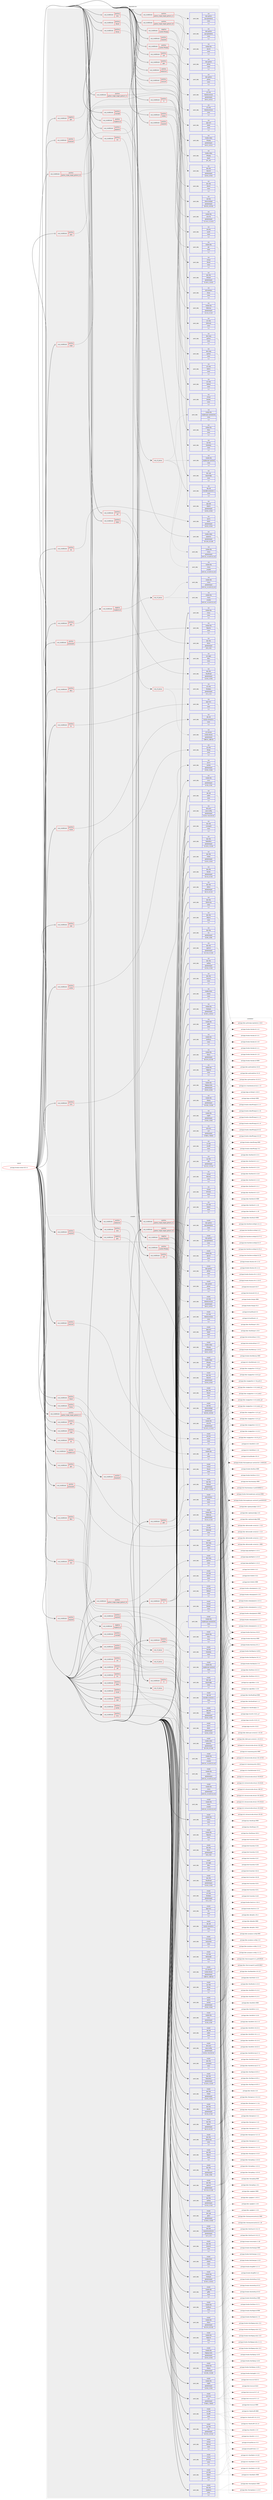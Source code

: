 digraph prolog {

# *************
# Graph options
# *************

newrank=true;
concentrate=true;
compound=true;
graph [rankdir=LR,fontname=Helvetica,fontsize=10,ranksep=1.5];#, ranksep=2.5, nodesep=0.2];
edge  [arrowhead=vee];
node  [fontname=Helvetica,fontsize=10];

# **********
# The ebuild
# **********

subgraph cluster_leftcol {
color=gray;
label=<<i>ebuild</i>>;
id [label="portage://media-tv/kodi-20.5-r1", color=red, width=4, href="../media-tv/kodi-20.5-r1.svg"];
}

# ****************
# The dependencies
# ****************

subgraph cluster_midcol {
color=gray;
label=<<i>dependencies</i>>;
subgraph cluster_compile {
fillcolor="#eeeeee";
style=filled;
label=<<i>compile</i>>;
subgraph cond81855 {
dependency322489 [label=<<TABLE BORDER="0" CELLBORDER="1" CELLSPACING="0" CELLPADDING="4"><TR><TD ROWSPAN="3" CELLPADDING="10">use_conditional</TD></TR><TR><TD>negative</TD></TR><TR><TD>gles</TD></TR></TABLE>>, shape=none, color=red];
subgraph pack238122 {
dependency322490 [label=<<TABLE BORDER="0" CELLBORDER="1" CELLSPACING="0" CELLPADDING="4" WIDTH="220"><TR><TD ROWSPAN="6" CELLPADDING="30">pack_dep</TD></TR><TR><TD WIDTH="110">install</TD></TR><TR><TD>media-libs</TD></TR><TR><TD>glu</TD></TR><TR><TD>none</TD></TR><TR><TD>[,,]</TD></TR></TABLE>>, shape=none, color=blue];
}
dependency322489:e -> dependency322490:w [weight=20,style="dashed",arrowhead="vee"];
}
id:e -> dependency322489:w [weight=20,style="solid",arrowhead="vee"];
subgraph cond81856 {
dependency322491 [label=<<TABLE BORDER="0" CELLBORDER="1" CELLSPACING="0" CELLPADDING="4"><TR><TD ROWSPAN="3" CELLPADDING="10">use_conditional</TD></TR><TR><TD>negative</TD></TR><TR><TD>system-ffmpeg</TD></TR></TABLE>>, shape=none, color=red];
subgraph pack238123 {
dependency322492 [label=<<TABLE BORDER="0" CELLBORDER="1" CELLSPACING="0" CELLPADDING="4" WIDTH="220"><TR><TD ROWSPAN="6" CELLPADDING="30">pack_dep</TD></TR><TR><TD WIDTH="110">install</TD></TR><TR><TD>app-arch</TD></TR><TR><TD>bzip2</TD></TR><TR><TD>none</TD></TR><TR><TD>[,,]</TD></TR></TABLE>>, shape=none, color=blue];
}
dependency322491:e -> dependency322492:w [weight=20,style="dashed",arrowhead="vee"];
subgraph pack238124 {
dependency322493 [label=<<TABLE BORDER="0" CELLBORDER="1" CELLSPACING="0" CELLPADDING="4" WIDTH="220"><TR><TD ROWSPAN="6" CELLPADDING="30">pack_dep</TD></TR><TR><TD WIDTH="110">install</TD></TR><TR><TD>media-libs</TD></TR><TR><TD>dav1d</TD></TR><TR><TD>none</TD></TR><TR><TD>[,,]</TD></TR></TABLE>>, shape=none, color=blue];
}
dependency322491:e -> dependency322493:w [weight=20,style="dashed",arrowhead="vee"];
}
id:e -> dependency322491:w [weight=20,style="solid",arrowhead="vee"];
subgraph cond81857 {
dependency322494 [label=<<TABLE BORDER="0" CELLBORDER="1" CELLSPACING="0" CELLPADDING="4"><TR><TD ROWSPAN="3" CELLPADDING="10">use_conditional</TD></TR><TR><TD>positive</TD></TR><TR><TD>X</TD></TR></TABLE>>, shape=none, color=red];
subgraph pack238125 {
dependency322495 [label=<<TABLE BORDER="0" CELLBORDER="1" CELLSPACING="0" CELLPADDING="4" WIDTH="220"><TR><TD ROWSPAN="6" CELLPADDING="30">pack_dep</TD></TR><TR><TD WIDTH="110">install</TD></TR><TR><TD>x11-base</TD></TR><TR><TD>xorg-proto</TD></TR><TR><TD>none</TD></TR><TR><TD>[,,]</TD></TR></TABLE>>, shape=none, color=blue];
}
dependency322494:e -> dependency322495:w [weight=20,style="dashed",arrowhead="vee"];
subgraph pack238126 {
dependency322496 [label=<<TABLE BORDER="0" CELLBORDER="1" CELLSPACING="0" CELLPADDING="4" WIDTH="220"><TR><TD ROWSPAN="6" CELLPADDING="30">pack_dep</TD></TR><TR><TD WIDTH="110">install</TD></TR><TR><TD>x11-libs</TD></TR><TR><TD>libXrender</TD></TR><TR><TD>none</TD></TR><TR><TD>[,,]</TD></TR></TABLE>>, shape=none, color=blue];
}
dependency322494:e -> dependency322496:w [weight=20,style="dashed",arrowhead="vee"];
}
id:e -> dependency322494:w [weight=20,style="solid",arrowhead="vee"];
subgraph cond81858 {
dependency322497 [label=<<TABLE BORDER="0" CELLBORDER="1" CELLSPACING="0" CELLPADDING="4"><TR><TD ROWSPAN="3" CELLPADDING="10">use_conditional</TD></TR><TR><TD>positive</TD></TR><TR><TD>X</TD></TR></TABLE>>, shape=none, color=red];
subgraph pack238127 {
dependency322498 [label=<<TABLE BORDER="0" CELLBORDER="1" CELLSPACING="0" CELLPADDING="4" WIDTH="220"><TR><TD ROWSPAN="6" CELLPADDING="30">pack_dep</TD></TR><TR><TD WIDTH="110">install</TD></TR><TR><TD>x11-libs</TD></TR><TR><TD>libX11</TD></TR><TR><TD>none</TD></TR><TR><TD>[,,]</TD></TR></TABLE>>, shape=none, color=blue];
}
dependency322497:e -> dependency322498:w [weight=20,style="dashed",arrowhead="vee"];
subgraph pack238128 {
dependency322499 [label=<<TABLE BORDER="0" CELLBORDER="1" CELLSPACING="0" CELLPADDING="4" WIDTH="220"><TR><TD ROWSPAN="6" CELLPADDING="30">pack_dep</TD></TR><TR><TD WIDTH="110">install</TD></TR><TR><TD>x11-libs</TD></TR><TR><TD>libXext</TD></TR><TR><TD>none</TD></TR><TR><TD>[,,]</TD></TR></TABLE>>, shape=none, color=blue];
}
dependency322497:e -> dependency322499:w [weight=20,style="dashed",arrowhead="vee"];
subgraph pack238129 {
dependency322500 [label=<<TABLE BORDER="0" CELLBORDER="1" CELLSPACING="0" CELLPADDING="4" WIDTH="220"><TR><TD ROWSPAN="6" CELLPADDING="30">pack_dep</TD></TR><TR><TD WIDTH="110">install</TD></TR><TR><TD>x11-libs</TD></TR><TR><TD>libXrandr</TD></TR><TR><TD>none</TD></TR><TR><TD>[,,]</TD></TR></TABLE>>, shape=none, color=blue];
}
dependency322497:e -> dependency322500:w [weight=20,style="dashed",arrowhead="vee"];
}
id:e -> dependency322497:w [weight=20,style="solid",arrowhead="vee"];
subgraph cond81859 {
dependency322501 [label=<<TABLE BORDER="0" CELLBORDER="1" CELLSPACING="0" CELLPADDING="4"><TR><TD ROWSPAN="3" CELLPADDING="10">use_conditional</TD></TR><TR><TD>positive</TD></TR><TR><TD>airplay</TD></TR></TABLE>>, shape=none, color=red];
subgraph pack238130 {
dependency322502 [label=<<TABLE BORDER="0" CELLBORDER="1" CELLSPACING="0" CELLPADDING="4" WIDTH="220"><TR><TD ROWSPAN="6" CELLPADDING="30">pack_dep</TD></TR><TR><TD WIDTH="110">install</TD></TR><TR><TD>app-pda</TD></TR><TR><TD>libplist</TD></TR><TR><TD>greaterequal</TD></TR><TR><TD>[2.0.0,,,2.0.0]</TD></TR></TABLE>>, shape=none, color=blue];
}
dependency322501:e -> dependency322502:w [weight=20,style="dashed",arrowhead="vee"];
subgraph pack238131 {
dependency322503 [label=<<TABLE BORDER="0" CELLBORDER="1" CELLSPACING="0" CELLPADDING="4" WIDTH="220"><TR><TD ROWSPAN="6" CELLPADDING="30">pack_dep</TD></TR><TR><TD WIDTH="110">install</TD></TR><TR><TD>net-libs</TD></TR><TR><TD>shairplay</TD></TR><TR><TD>none</TD></TR><TR><TD>[,,]</TD></TR></TABLE>>, shape=none, color=blue];
}
dependency322501:e -> dependency322503:w [weight=20,style="dashed",arrowhead="vee"];
}
id:e -> dependency322501:w [weight=20,style="solid",arrowhead="vee"];
subgraph cond81860 {
dependency322504 [label=<<TABLE BORDER="0" CELLBORDER="1" CELLSPACING="0" CELLPADDING="4"><TR><TD ROWSPAN="3" CELLPADDING="10">use_conditional</TD></TR><TR><TD>positive</TD></TR><TR><TD>alsa</TD></TR></TABLE>>, shape=none, color=red];
subgraph pack238132 {
dependency322505 [label=<<TABLE BORDER="0" CELLBORDER="1" CELLSPACING="0" CELLPADDING="4" WIDTH="220"><TR><TD ROWSPAN="6" CELLPADDING="30">pack_dep</TD></TR><TR><TD WIDTH="110">install</TD></TR><TR><TD>media-libs</TD></TR><TR><TD>alsa-lib</TD></TR><TR><TD>greaterequal</TD></TR><TR><TD>[1.1.4.1,,,1.1.4.1]</TD></TR></TABLE>>, shape=none, color=blue];
}
dependency322504:e -> dependency322505:w [weight=20,style="dashed",arrowhead="vee"];
}
id:e -> dependency322504:w [weight=20,style="solid",arrowhead="vee"];
subgraph cond81861 {
dependency322506 [label=<<TABLE BORDER="0" CELLBORDER="1" CELLSPACING="0" CELLPADDING="4"><TR><TD ROWSPAN="3" CELLPADDING="10">use_conditional</TD></TR><TR><TD>positive</TD></TR><TR><TD>bluetooth</TD></TR></TABLE>>, shape=none, color=red];
subgraph pack238133 {
dependency322507 [label=<<TABLE BORDER="0" CELLBORDER="1" CELLSPACING="0" CELLPADDING="4" WIDTH="220"><TR><TD ROWSPAN="6" CELLPADDING="30">pack_dep</TD></TR><TR><TD WIDTH="110">install</TD></TR><TR><TD>net-wireless</TD></TR><TR><TD>bluez</TD></TR><TR><TD>none</TD></TR><TR><TD>[,,]</TD></TR></TABLE>>, shape=none, color=blue];
}
dependency322506:e -> dependency322507:w [weight=20,style="dashed",arrowhead="vee"];
}
id:e -> dependency322506:w [weight=20,style="solid",arrowhead="vee"];
subgraph cond81862 {
dependency322508 [label=<<TABLE BORDER="0" CELLBORDER="1" CELLSPACING="0" CELLPADDING="4"><TR><TD ROWSPAN="3" CELLPADDING="10">use_conditional</TD></TR><TR><TD>positive</TD></TR><TR><TD>bluray</TD></TR></TABLE>>, shape=none, color=red];
subgraph pack238134 {
dependency322509 [label=<<TABLE BORDER="0" CELLBORDER="1" CELLSPACING="0" CELLPADDING="4" WIDTH="220"><TR><TD ROWSPAN="6" CELLPADDING="30">pack_dep</TD></TR><TR><TD WIDTH="110">install</TD></TR><TR><TD>media-libs</TD></TR><TR><TD>libbluray</TD></TR><TR><TD>greaterequal</TD></TR><TR><TD>[1.1.2,,,1.1.2]</TD></TR></TABLE>>, shape=none, color=blue];
}
dependency322508:e -> dependency322509:w [weight=20,style="dashed",arrowhead="vee"];
}
id:e -> dependency322508:w [weight=20,style="solid",arrowhead="vee"];
subgraph cond81863 {
dependency322510 [label=<<TABLE BORDER="0" CELLBORDER="1" CELLSPACING="0" CELLPADDING="4"><TR><TD ROWSPAN="3" CELLPADDING="10">use_conditional</TD></TR><TR><TD>positive</TD></TR><TR><TD>caps</TD></TR></TABLE>>, shape=none, color=red];
subgraph pack238135 {
dependency322511 [label=<<TABLE BORDER="0" CELLBORDER="1" CELLSPACING="0" CELLPADDING="4" WIDTH="220"><TR><TD ROWSPAN="6" CELLPADDING="30">pack_dep</TD></TR><TR><TD WIDTH="110">install</TD></TR><TR><TD>sys-libs</TD></TR><TR><TD>libcap</TD></TR><TR><TD>none</TD></TR><TR><TD>[,,]</TD></TR></TABLE>>, shape=none, color=blue];
}
dependency322510:e -> dependency322511:w [weight=20,style="dashed",arrowhead="vee"];
}
id:e -> dependency322510:w [weight=20,style="solid",arrowhead="vee"];
subgraph cond81864 {
dependency322512 [label=<<TABLE BORDER="0" CELLBORDER="1" CELLSPACING="0" CELLPADDING="4"><TR><TD ROWSPAN="3" CELLPADDING="10">use_conditional</TD></TR><TR><TD>positive</TD></TR><TR><TD>cec</TD></TR></TABLE>>, shape=none, color=red];
subgraph pack238136 {
dependency322513 [label=<<TABLE BORDER="0" CELLBORDER="1" CELLSPACING="0" CELLPADDING="4" WIDTH="220"><TR><TD ROWSPAN="6" CELLPADDING="30">pack_dep</TD></TR><TR><TD WIDTH="110">install</TD></TR><TR><TD>dev-libs</TD></TR><TR><TD>libcec</TD></TR><TR><TD>greaterequal</TD></TR><TR><TD>[4.0,,,4.0]</TD></TR></TABLE>>, shape=none, color=blue];
}
dependency322512:e -> dependency322513:w [weight=20,style="dashed",arrowhead="vee"];
}
id:e -> dependency322512:w [weight=20,style="solid",arrowhead="vee"];
subgraph cond81865 {
dependency322514 [label=<<TABLE BORDER="0" CELLBORDER="1" CELLSPACING="0" CELLPADDING="4"><TR><TD ROWSPAN="3" CELLPADDING="10">use_conditional</TD></TR><TR><TD>positive</TD></TR><TR><TD>dbus</TD></TR></TABLE>>, shape=none, color=red];
subgraph pack238137 {
dependency322515 [label=<<TABLE BORDER="0" CELLBORDER="1" CELLSPACING="0" CELLPADDING="4" WIDTH="220"><TR><TD ROWSPAN="6" CELLPADDING="30">pack_dep</TD></TR><TR><TD WIDTH="110">install</TD></TR><TR><TD>sys-apps</TD></TR><TR><TD>dbus</TD></TR><TR><TD>none</TD></TR><TR><TD>[,,]</TD></TR></TABLE>>, shape=none, color=blue];
}
dependency322514:e -> dependency322515:w [weight=20,style="dashed",arrowhead="vee"];
}
id:e -> dependency322514:w [weight=20,style="solid",arrowhead="vee"];
subgraph cond81866 {
dependency322516 [label=<<TABLE BORDER="0" CELLBORDER="1" CELLSPACING="0" CELLPADDING="4"><TR><TD ROWSPAN="3" CELLPADDING="10">use_conditional</TD></TR><TR><TD>positive</TD></TR><TR><TD>gbm</TD></TR></TABLE>>, shape=none, color=red];
subgraph pack238138 {
dependency322517 [label=<<TABLE BORDER="0" CELLBORDER="1" CELLSPACING="0" CELLPADDING="4" WIDTH="220"><TR><TD ROWSPAN="6" CELLPADDING="30">pack_dep</TD></TR><TR><TD WIDTH="110">install</TD></TR><TR><TD>dev-libs</TD></TR><TR><TD>libinput</TD></TR><TR><TD>greaterequal</TD></TR><TR><TD>[1.10.5,,,1.10.5]</TD></TR></TABLE>>, shape=none, color=blue];
}
dependency322516:e -> dependency322517:w [weight=20,style="dashed",arrowhead="vee"];
subgraph pack238139 {
dependency322518 [label=<<TABLE BORDER="0" CELLBORDER="1" CELLSPACING="0" CELLPADDING="4" WIDTH="220"><TR><TD ROWSPAN="6" CELLPADDING="30">pack_dep</TD></TR><TR><TD WIDTH="110">install</TD></TR><TR><TD>x11-libs</TD></TR><TR><TD>libxkbcommon</TD></TR><TR><TD>none</TD></TR><TR><TD>[,,]</TD></TR></TABLE>>, shape=none, color=blue];
}
dependency322516:e -> dependency322518:w [weight=20,style="dashed",arrowhead="vee"];
}
id:e -> dependency322516:w [weight=20,style="solid",arrowhead="vee"];
subgraph cond81867 {
dependency322519 [label=<<TABLE BORDER="0" CELLBORDER="1" CELLSPACING="0" CELLPADDING="4"><TR><TD ROWSPAN="3" CELLPADDING="10">use_conditional</TD></TR><TR><TD>positive</TD></TR><TR><TD>gles</TD></TR></TABLE>>, shape=none, color=red];
subgraph cond81868 {
dependency322520 [label=<<TABLE BORDER="0" CELLBORDER="1" CELLSPACING="0" CELLPADDING="4"><TR><TD ROWSPAN="3" CELLPADDING="10">use_conditional</TD></TR><TR><TD>negative</TD></TR><TR><TD>raspberry-pi</TD></TR></TABLE>>, shape=none, color=red];
subgraph any2340 {
dependency322521 [label=<<TABLE BORDER="0" CELLBORDER="1" CELLSPACING="0" CELLPADDING="4"><TR><TD CELLPADDING="10">any_of_group</TD></TR></TABLE>>, shape=none, color=red];subgraph pack238140 {
dependency322522 [label=<<TABLE BORDER="0" CELLBORDER="1" CELLSPACING="0" CELLPADDING="4" WIDTH="220"><TR><TD ROWSPAN="6" CELLPADDING="30">pack_dep</TD></TR><TR><TD WIDTH="110">install</TD></TR><TR><TD>media-libs</TD></TR><TR><TD>mesa</TD></TR><TR><TD>greaterequal</TD></TR><TR><TD>[24.1.0,,_rc1,24.1.0_rc1]</TD></TR></TABLE>>, shape=none, color=blue];
}
dependency322521:e -> dependency322522:w [weight=20,style="dotted",arrowhead="oinv"];
subgraph pack238141 {
dependency322523 [label=<<TABLE BORDER="0" CELLBORDER="1" CELLSPACING="0" CELLPADDING="4" WIDTH="220"><TR><TD ROWSPAN="6" CELLPADDING="30">pack_dep</TD></TR><TR><TD WIDTH="110">install</TD></TR><TR><TD>media-libs</TD></TR><TR><TD>mesa</TD></TR><TR><TD>smaller</TD></TR><TR><TD>[24.1.0,,_rc1,24.1.0_rc1]</TD></TR></TABLE>>, shape=none, color=blue];
}
dependency322521:e -> dependency322523:w [weight=20,style="dotted",arrowhead="oinv"];
}
dependency322520:e -> dependency322521:w [weight=20,style="dashed",arrowhead="vee"];
}
dependency322519:e -> dependency322520:w [weight=20,style="dashed",arrowhead="vee"];
}
id:e -> dependency322519:w [weight=20,style="solid",arrowhead="vee"];
subgraph cond81869 {
dependency322524 [label=<<TABLE BORDER="0" CELLBORDER="1" CELLSPACING="0" CELLPADDING="4"><TR><TD ROWSPAN="3" CELLPADDING="10">use_conditional</TD></TR><TR><TD>positive</TD></TR><TR><TD>lcms</TD></TR></TABLE>>, shape=none, color=red];
subgraph pack238142 {
dependency322525 [label=<<TABLE BORDER="0" CELLBORDER="1" CELLSPACING="0" CELLPADDING="4" WIDTH="220"><TR><TD ROWSPAN="6" CELLPADDING="30">pack_dep</TD></TR><TR><TD WIDTH="110">install</TD></TR><TR><TD>media-libs</TD></TR><TR><TD>lcms</TD></TR><TR><TD>greaterequal</TD></TR><TR><TD>[2.10,,,2.10]</TD></TR></TABLE>>, shape=none, color=blue];
}
dependency322524:e -> dependency322525:w [weight=20,style="dashed",arrowhead="vee"];
}
id:e -> dependency322524:w [weight=20,style="solid",arrowhead="vee"];
subgraph cond81870 {
dependency322526 [label=<<TABLE BORDER="0" CELLBORDER="1" CELLSPACING="0" CELLPADDING="4"><TR><TD ROWSPAN="3" CELLPADDING="10">use_conditional</TD></TR><TR><TD>positive</TD></TR><TR><TD>libusb</TD></TR></TABLE>>, shape=none, color=red];
subgraph pack238143 {
dependency322527 [label=<<TABLE BORDER="0" CELLBORDER="1" CELLSPACING="0" CELLPADDING="4" WIDTH="220"><TR><TD ROWSPAN="6" CELLPADDING="30">pack_dep</TD></TR><TR><TD WIDTH="110">install</TD></TR><TR><TD>virtual</TD></TR><TR><TD>libusb</TD></TR><TR><TD>none</TD></TR><TR><TD>[,,]</TD></TR></TABLE>>, shape=none, color=blue];
}
dependency322526:e -> dependency322527:w [weight=20,style="dashed",arrowhead="vee"];
}
id:e -> dependency322526:w [weight=20,style="solid",arrowhead="vee"];
subgraph cond81871 {
dependency322528 [label=<<TABLE BORDER="0" CELLBORDER="1" CELLSPACING="0" CELLPADDING="4"><TR><TD ROWSPAN="3" CELLPADDING="10">use_conditional</TD></TR><TR><TD>positive</TD></TR><TR><TD>lirc</TD></TR></TABLE>>, shape=none, color=red];
subgraph pack238144 {
dependency322529 [label=<<TABLE BORDER="0" CELLBORDER="1" CELLSPACING="0" CELLPADDING="4" WIDTH="220"><TR><TD ROWSPAN="6" CELLPADDING="30">pack_dep</TD></TR><TR><TD WIDTH="110">install</TD></TR><TR><TD>app-misc</TD></TR><TR><TD>lirc</TD></TR><TR><TD>none</TD></TR><TR><TD>[,,]</TD></TR></TABLE>>, shape=none, color=blue];
}
dependency322528:e -> dependency322529:w [weight=20,style="dashed",arrowhead="vee"];
}
id:e -> dependency322528:w [weight=20,style="solid",arrowhead="vee"];
subgraph cond81872 {
dependency322530 [label=<<TABLE BORDER="0" CELLBORDER="1" CELLSPACING="0" CELLPADDING="4"><TR><TD ROWSPAN="3" CELLPADDING="10">use_conditional</TD></TR><TR><TD>positive</TD></TR><TR><TD>mariadb</TD></TR></TABLE>>, shape=none, color=red];
subgraph pack238145 {
dependency322531 [label=<<TABLE BORDER="0" CELLBORDER="1" CELLSPACING="0" CELLPADDING="4" WIDTH="220"><TR><TD ROWSPAN="6" CELLPADDING="30">pack_dep</TD></TR><TR><TD WIDTH="110">install</TD></TR><TR><TD>dev-db</TD></TR><TR><TD>mariadb-connector-c</TD></TR><TR><TD>none</TD></TR><TR><TD>[,,]</TD></TR></TABLE>>, shape=none, color=blue];
}
dependency322530:e -> dependency322531:w [weight=20,style="dashed",arrowhead="vee"];
}
id:e -> dependency322530:w [weight=20,style="solid",arrowhead="vee"];
subgraph cond81873 {
dependency322532 [label=<<TABLE BORDER="0" CELLBORDER="1" CELLSPACING="0" CELLPADDING="4"><TR><TD ROWSPAN="3" CELLPADDING="10">use_conditional</TD></TR><TR><TD>positive</TD></TR><TR><TD>mysql</TD></TR></TABLE>>, shape=none, color=red];
subgraph pack238146 {
dependency322533 [label=<<TABLE BORDER="0" CELLBORDER="1" CELLSPACING="0" CELLPADDING="4" WIDTH="220"><TR><TD ROWSPAN="6" CELLPADDING="30">pack_dep</TD></TR><TR><TD WIDTH="110">install</TD></TR><TR><TD>dev-db</TD></TR><TR><TD>mysql-connector-c</TD></TR><TR><TD>none</TD></TR><TR><TD>[,,]</TD></TR></TABLE>>, shape=none, color=blue];
}
dependency322532:e -> dependency322533:w [weight=20,style="dashed",arrowhead="vee"];
}
id:e -> dependency322532:w [weight=20,style="solid",arrowhead="vee"];
subgraph cond81874 {
dependency322534 [label=<<TABLE BORDER="0" CELLBORDER="1" CELLSPACING="0" CELLPADDING="4"><TR><TD ROWSPAN="3" CELLPADDING="10">use_conditional</TD></TR><TR><TD>positive</TD></TR><TR><TD>nfs</TD></TR></TABLE>>, shape=none, color=red];
subgraph pack238147 {
dependency322535 [label=<<TABLE BORDER="0" CELLBORDER="1" CELLSPACING="0" CELLPADDING="4" WIDTH="220"><TR><TD ROWSPAN="6" CELLPADDING="30">pack_dep</TD></TR><TR><TD WIDTH="110">install</TD></TR><TR><TD>net-fs</TD></TR><TR><TD>libnfs</TD></TR><TR><TD>greaterequal</TD></TR><TR><TD>[2.0.0,,,2.0.0]</TD></TR></TABLE>>, shape=none, color=blue];
}
dependency322534:e -> dependency322535:w [weight=20,style="dashed",arrowhead="vee"];
}
id:e -> dependency322534:w [weight=20,style="solid",arrowhead="vee"];
subgraph cond81875 {
dependency322536 [label=<<TABLE BORDER="0" CELLBORDER="1" CELLSPACING="0" CELLPADDING="4"><TR><TD ROWSPAN="3" CELLPADDING="10">use_conditional</TD></TR><TR><TD>positive</TD></TR><TR><TD>pipewire</TD></TR></TABLE>>, shape=none, color=red];
subgraph pack238148 {
dependency322537 [label=<<TABLE BORDER="0" CELLBORDER="1" CELLSPACING="0" CELLPADDING="4" WIDTH="220"><TR><TD ROWSPAN="6" CELLPADDING="30">pack_dep</TD></TR><TR><TD WIDTH="110">install</TD></TR><TR><TD>media-video</TD></TR><TR><TD>pipewire</TD></TR><TR><TD>greaterequal</TD></TR><TR><TD>[0.3.24,,,0.3.24]</TD></TR></TABLE>>, shape=none, color=blue];
}
dependency322536:e -> dependency322537:w [weight=20,style="dashed",arrowhead="vee"];
}
id:e -> dependency322536:w [weight=20,style="solid",arrowhead="vee"];
subgraph cond81876 {
dependency322538 [label=<<TABLE BORDER="0" CELLBORDER="1" CELLSPACING="0" CELLPADDING="4"><TR><TD ROWSPAN="3" CELLPADDING="10">use_conditional</TD></TR><TR><TD>positive</TD></TR><TR><TD>pulseaudio</TD></TR></TABLE>>, shape=none, color=red];
subgraph pack238149 {
dependency322539 [label=<<TABLE BORDER="0" CELLBORDER="1" CELLSPACING="0" CELLPADDING="4" WIDTH="220"><TR><TD ROWSPAN="6" CELLPADDING="30">pack_dep</TD></TR><TR><TD WIDTH="110">install</TD></TR><TR><TD>media-libs</TD></TR><TR><TD>libpulse</TD></TR><TR><TD>none</TD></TR><TR><TD>[,,]</TD></TR></TABLE>>, shape=none, color=blue];
}
dependency322538:e -> dependency322539:w [weight=20,style="dashed",arrowhead="vee"];
}
id:e -> dependency322538:w [weight=20,style="solid",arrowhead="vee"];
subgraph cond81877 {
dependency322540 [label=<<TABLE BORDER="0" CELLBORDER="1" CELLSPACING="0" CELLPADDING="4"><TR><TD ROWSPAN="3" CELLPADDING="10">use_conditional</TD></TR><TR><TD>positive</TD></TR><TR><TD>python_single_target_python3_10</TD></TR></TABLE>>, shape=none, color=red];
subgraph pack238150 {
dependency322541 [label=<<TABLE BORDER="0" CELLBORDER="1" CELLSPACING="0" CELLPADDING="4" WIDTH="220"><TR><TD ROWSPAN="6" CELLPADDING="30">pack_dep</TD></TR><TR><TD WIDTH="110">install</TD></TR><TR><TD>dev-lang</TD></TR><TR><TD>python</TD></TR><TR><TD>none</TD></TR><TR><TD>[,,]</TD></TR></TABLE>>, shape=none, color=blue];
}
dependency322540:e -> dependency322541:w [weight=20,style="dashed",arrowhead="vee"];
}
id:e -> dependency322540:w [weight=20,style="solid",arrowhead="vee"];
subgraph cond81878 {
dependency322542 [label=<<TABLE BORDER="0" CELLBORDER="1" CELLSPACING="0" CELLPADDING="4"><TR><TD ROWSPAN="3" CELLPADDING="10">use_conditional</TD></TR><TR><TD>positive</TD></TR><TR><TD>python_single_target_python3_10</TD></TR></TABLE>>, shape=none, color=red];
subgraph pack238151 {
dependency322543 [label=<<TABLE BORDER="0" CELLBORDER="1" CELLSPACING="0" CELLPADDING="4" WIDTH="220"><TR><TD ROWSPAN="6" CELLPADDING="30">pack_dep</TD></TR><TR><TD WIDTH="110">install</TD></TR><TR><TD>dev-python</TD></TR><TR><TD>pillow</TD></TR><TR><TD>none</TD></TR><TR><TD>[,,]</TD></TR></TABLE>>, shape=none, color=blue];
}
dependency322542:e -> dependency322543:w [weight=20,style="dashed",arrowhead="vee"];
subgraph pack238152 {
dependency322544 [label=<<TABLE BORDER="0" CELLBORDER="1" CELLSPACING="0" CELLPADDING="4" WIDTH="220"><TR><TD ROWSPAN="6" CELLPADDING="30">pack_dep</TD></TR><TR><TD WIDTH="110">install</TD></TR><TR><TD>dev-python</TD></TR><TR><TD>pycryptodome</TD></TR><TR><TD>none</TD></TR><TR><TD>[,,]</TD></TR></TABLE>>, shape=none, color=blue];
}
dependency322542:e -> dependency322544:w [weight=20,style="dashed",arrowhead="vee"];
}
id:e -> dependency322542:w [weight=20,style="solid",arrowhead="vee"];
subgraph cond81879 {
dependency322545 [label=<<TABLE BORDER="0" CELLBORDER="1" CELLSPACING="0" CELLPADDING="4"><TR><TD ROWSPAN="3" CELLPADDING="10">use_conditional</TD></TR><TR><TD>positive</TD></TR><TR><TD>python_single_target_python3_11</TD></TR></TABLE>>, shape=none, color=red];
subgraph pack238153 {
dependency322546 [label=<<TABLE BORDER="0" CELLBORDER="1" CELLSPACING="0" CELLPADDING="4" WIDTH="220"><TR><TD ROWSPAN="6" CELLPADDING="30">pack_dep</TD></TR><TR><TD WIDTH="110">install</TD></TR><TR><TD>dev-lang</TD></TR><TR><TD>python</TD></TR><TR><TD>none</TD></TR><TR><TD>[,,]</TD></TR></TABLE>>, shape=none, color=blue];
}
dependency322545:e -> dependency322546:w [weight=20,style="dashed",arrowhead="vee"];
}
id:e -> dependency322545:w [weight=20,style="solid",arrowhead="vee"];
subgraph cond81880 {
dependency322547 [label=<<TABLE BORDER="0" CELLBORDER="1" CELLSPACING="0" CELLPADDING="4"><TR><TD ROWSPAN="3" CELLPADDING="10">use_conditional</TD></TR><TR><TD>positive</TD></TR><TR><TD>python_single_target_python3_11</TD></TR></TABLE>>, shape=none, color=red];
subgraph pack238154 {
dependency322548 [label=<<TABLE BORDER="0" CELLBORDER="1" CELLSPACING="0" CELLPADDING="4" WIDTH="220"><TR><TD ROWSPAN="6" CELLPADDING="30">pack_dep</TD></TR><TR><TD WIDTH="110">install</TD></TR><TR><TD>dev-python</TD></TR><TR><TD>pillow</TD></TR><TR><TD>none</TD></TR><TR><TD>[,,]</TD></TR></TABLE>>, shape=none, color=blue];
}
dependency322547:e -> dependency322548:w [weight=20,style="dashed",arrowhead="vee"];
subgraph pack238155 {
dependency322549 [label=<<TABLE BORDER="0" CELLBORDER="1" CELLSPACING="0" CELLPADDING="4" WIDTH="220"><TR><TD ROWSPAN="6" CELLPADDING="30">pack_dep</TD></TR><TR><TD WIDTH="110">install</TD></TR><TR><TD>dev-python</TD></TR><TR><TD>pycryptodome</TD></TR><TR><TD>none</TD></TR><TR><TD>[,,]</TD></TR></TABLE>>, shape=none, color=blue];
}
dependency322547:e -> dependency322549:w [weight=20,style="dashed",arrowhead="vee"];
}
id:e -> dependency322547:w [weight=20,style="solid",arrowhead="vee"];
subgraph cond81881 {
dependency322550 [label=<<TABLE BORDER="0" CELLBORDER="1" CELLSPACING="0" CELLPADDING="4"><TR><TD ROWSPAN="3" CELLPADDING="10">use_conditional</TD></TR><TR><TD>positive</TD></TR><TR><TD>raspberry-pi</TD></TR></TABLE>>, shape=none, color=red];
subgraph any2341 {
dependency322551 [label=<<TABLE BORDER="0" CELLBORDER="1" CELLSPACING="0" CELLPADDING="4"><TR><TD CELLPADDING="10">any_of_group</TD></TR></TABLE>>, shape=none, color=red];subgraph pack238156 {
dependency322552 [label=<<TABLE BORDER="0" CELLBORDER="1" CELLSPACING="0" CELLPADDING="4" WIDTH="220"><TR><TD ROWSPAN="6" CELLPADDING="30">pack_dep</TD></TR><TR><TD WIDTH="110">install</TD></TR><TR><TD>media-libs</TD></TR><TR><TD>raspberrypi-userland</TD></TR><TR><TD>none</TD></TR><TR><TD>[,,]</TD></TR></TABLE>>, shape=none, color=blue];
}
dependency322551:e -> dependency322552:w [weight=20,style="dotted",arrowhead="oinv"];
subgraph pack238157 {
dependency322553 [label=<<TABLE BORDER="0" CELLBORDER="1" CELLSPACING="0" CELLPADDING="4" WIDTH="220"><TR><TD ROWSPAN="6" CELLPADDING="30">pack_dep</TD></TR><TR><TD WIDTH="110">install</TD></TR><TR><TD>media-libs</TD></TR><TR><TD>raspberrypi-userland-bin</TD></TR><TR><TD>none</TD></TR><TR><TD>[,,]</TD></TR></TABLE>>, shape=none, color=blue];
}
dependency322551:e -> dependency322553:w [weight=20,style="dotted",arrowhead="oinv"];
subgraph pack238158 {
dependency322554 [label=<<TABLE BORDER="0" CELLBORDER="1" CELLSPACING="0" CELLPADDING="4" WIDTH="220"><TR><TD ROWSPAN="6" CELLPADDING="30">pack_dep</TD></TR><TR><TD WIDTH="110">install</TD></TR><TR><TD>media-libs</TD></TR><TR><TD>mesa</TD></TR><TR><TD>greaterequal</TD></TR><TR><TD>[24.1.0,,_rc1,24.1.0_rc1]</TD></TR></TABLE>>, shape=none, color=blue];
}
dependency322551:e -> dependency322554:w [weight=20,style="dotted",arrowhead="oinv"];
subgraph pack238159 {
dependency322555 [label=<<TABLE BORDER="0" CELLBORDER="1" CELLSPACING="0" CELLPADDING="4" WIDTH="220"><TR><TD ROWSPAN="6" CELLPADDING="30">pack_dep</TD></TR><TR><TD WIDTH="110">install</TD></TR><TR><TD>media-libs</TD></TR><TR><TD>mesa</TD></TR><TR><TD>smaller</TD></TR><TR><TD>[24.1.0,,_rc1,24.1.0_rc1]</TD></TR></TABLE>>, shape=none, color=blue];
}
dependency322551:e -> dependency322555:w [weight=20,style="dotted",arrowhead="oinv"];
}
dependency322550:e -> dependency322551:w [weight=20,style="dashed",arrowhead="vee"];
}
id:e -> dependency322550:w [weight=20,style="solid",arrowhead="vee"];
subgraph cond81882 {
dependency322556 [label=<<TABLE BORDER="0" CELLBORDER="1" CELLSPACING="0" CELLPADDING="4"><TR><TD ROWSPAN="3" CELLPADDING="10">use_conditional</TD></TR><TR><TD>positive</TD></TR><TR><TD>samba</TD></TR></TABLE>>, shape=none, color=red];
subgraph pack238160 {
dependency322557 [label=<<TABLE BORDER="0" CELLBORDER="1" CELLSPACING="0" CELLPADDING="4" WIDTH="220"><TR><TD ROWSPAN="6" CELLPADDING="30">pack_dep</TD></TR><TR><TD WIDTH="110">install</TD></TR><TR><TD>net-fs</TD></TR><TR><TD>samba</TD></TR><TR><TD>greaterequal</TD></TR><TR><TD>[3.4.6,,,3.4.6]</TD></TR></TABLE>>, shape=none, color=blue];
}
dependency322556:e -> dependency322557:w [weight=20,style="dashed",arrowhead="vee"];
}
id:e -> dependency322556:w [weight=20,style="solid",arrowhead="vee"];
subgraph cond81883 {
dependency322558 [label=<<TABLE BORDER="0" CELLBORDER="1" CELLSPACING="0" CELLPADDING="4"><TR><TD ROWSPAN="3" CELLPADDING="10">use_conditional</TD></TR><TR><TD>positive</TD></TR><TR><TD>system-ffmpeg</TD></TR></TABLE>>, shape=none, color=red];
subgraph pack238161 {
dependency322559 [label=<<TABLE BORDER="0" CELLBORDER="1" CELLSPACING="0" CELLPADDING="4" WIDTH="220"><TR><TD ROWSPAN="6" CELLPADDING="30">pack_dep</TD></TR><TR><TD WIDTH="110">install</TD></TR><TR><TD>media-video</TD></TR><TR><TD>ffmpeg</TD></TR><TR><TD>greaterequal</TD></TR><TR><TD>[4.4.1,,,4.4.1]</TD></TR></TABLE>>, shape=none, color=blue];
}
dependency322558:e -> dependency322559:w [weight=20,style="dashed",arrowhead="vee"];
subgraph pack238162 {
dependency322560 [label=<<TABLE BORDER="0" CELLBORDER="1" CELLSPACING="0" CELLPADDING="4" WIDTH="220"><TR><TD ROWSPAN="6" CELLPADDING="30">pack_dep</TD></TR><TR><TD WIDTH="110">install</TD></TR><TR><TD>media-video</TD></TR><TR><TD>ffmpeg</TD></TR><TR><TD>equal</TD></TR><TR><TD>[4*,,,4*]</TD></TR></TABLE>>, shape=none, color=blue];
}
dependency322558:e -> dependency322560:w [weight=20,style="dashed",arrowhead="vee"];
}
id:e -> dependency322558:w [weight=20,style="solid",arrowhead="vee"];
subgraph cond81884 {
dependency322561 [label=<<TABLE BORDER="0" CELLBORDER="1" CELLSPACING="0" CELLPADDING="4"><TR><TD ROWSPAN="3" CELLPADDING="10">use_conditional</TD></TR><TR><TD>positive</TD></TR><TR><TD>test</TD></TR></TABLE>>, shape=none, color=red];
subgraph pack238163 {
dependency322562 [label=<<TABLE BORDER="0" CELLBORDER="1" CELLSPACING="0" CELLPADDING="4" WIDTH="220"><TR><TD ROWSPAN="6" CELLPADDING="30">pack_dep</TD></TR><TR><TD WIDTH="110">install</TD></TR><TR><TD>dev-cpp</TD></TR><TR><TD>gtest</TD></TR><TR><TD>greaterequal</TD></TR><TR><TD>[1.10.0,,,1.10.0]</TD></TR></TABLE>>, shape=none, color=blue];
}
dependency322561:e -> dependency322562:w [weight=20,style="dashed",arrowhead="vee"];
}
id:e -> dependency322561:w [weight=20,style="solid",arrowhead="vee"];
subgraph cond81885 {
dependency322563 [label=<<TABLE BORDER="0" CELLBORDER="1" CELLSPACING="0" CELLPADDING="4"><TR><TD ROWSPAN="3" CELLPADDING="10">use_conditional</TD></TR><TR><TD>positive</TD></TR><TR><TD>udev</TD></TR></TABLE>>, shape=none, color=red];
subgraph pack238164 {
dependency322564 [label=<<TABLE BORDER="0" CELLBORDER="1" CELLSPACING="0" CELLPADDING="4" WIDTH="220"><TR><TD ROWSPAN="6" CELLPADDING="30">pack_dep</TD></TR><TR><TD WIDTH="110">install</TD></TR><TR><TD>virtual</TD></TR><TR><TD>libudev</TD></TR><TR><TD>none</TD></TR><TR><TD>[,,]</TD></TR></TABLE>>, shape=none, color=blue];
}
dependency322563:e -> dependency322564:w [weight=20,style="dashed",arrowhead="vee"];
}
id:e -> dependency322563:w [weight=20,style="solid",arrowhead="vee"];
subgraph cond81886 {
dependency322565 [label=<<TABLE BORDER="0" CELLBORDER="1" CELLSPACING="0" CELLPADDING="4"><TR><TD ROWSPAN="3" CELLPADDING="10">use_conditional</TD></TR><TR><TD>positive</TD></TR><TR><TD>udf</TD></TR></TABLE>>, shape=none, color=red];
subgraph pack238165 {
dependency322566 [label=<<TABLE BORDER="0" CELLBORDER="1" CELLSPACING="0" CELLPADDING="4" WIDTH="220"><TR><TD ROWSPAN="6" CELLPADDING="30">pack_dep</TD></TR><TR><TD WIDTH="110">install</TD></TR><TR><TD>dev-libs</TD></TR><TR><TD>libudfread</TD></TR><TR><TD>greaterequal</TD></TR><TR><TD>[1.0.0,,,1.0.0]</TD></TR></TABLE>>, shape=none, color=blue];
}
dependency322565:e -> dependency322566:w [weight=20,style="dashed",arrowhead="vee"];
}
id:e -> dependency322565:w [weight=20,style="solid",arrowhead="vee"];
subgraph cond81887 {
dependency322567 [label=<<TABLE BORDER="0" CELLBORDER="1" CELLSPACING="0" CELLPADDING="4"><TR><TD ROWSPAN="3" CELLPADDING="10">use_conditional</TD></TR><TR><TD>positive</TD></TR><TR><TD>vaapi</TD></TR></TABLE>>, shape=none, color=red];
subgraph pack238166 {
dependency322568 [label=<<TABLE BORDER="0" CELLBORDER="1" CELLSPACING="0" CELLPADDING="4" WIDTH="220"><TR><TD ROWSPAN="6" CELLPADDING="30">pack_dep</TD></TR><TR><TD WIDTH="110">install</TD></TR><TR><TD>media-libs</TD></TR><TR><TD>libva</TD></TR><TR><TD>none</TD></TR><TR><TD>[,,]</TD></TR></TABLE>>, shape=none, color=blue];
}
dependency322567:e -> dependency322568:w [weight=20,style="dashed",arrowhead="vee"];
}
id:e -> dependency322567:w [weight=20,style="solid",arrowhead="vee"];
subgraph cond81888 {
dependency322569 [label=<<TABLE BORDER="0" CELLBORDER="1" CELLSPACING="0" CELLPADDING="4"><TR><TD ROWSPAN="3" CELLPADDING="10">use_conditional</TD></TR><TR><TD>positive</TD></TR><TR><TD>vdpau</TD></TR></TABLE>>, shape=none, color=red];
subgraph any2342 {
dependency322570 [label=<<TABLE BORDER="0" CELLBORDER="1" CELLSPACING="0" CELLPADDING="4"><TR><TD CELLPADDING="10">any_of_group</TD></TR></TABLE>>, shape=none, color=red];subgraph pack238167 {
dependency322571 [label=<<TABLE BORDER="0" CELLBORDER="1" CELLSPACING="0" CELLPADDING="4" WIDTH="220"><TR><TD ROWSPAN="6" CELLPADDING="30">pack_dep</TD></TR><TR><TD WIDTH="110">install</TD></TR><TR><TD>x11-libs</TD></TR><TR><TD>libvdpau</TD></TR><TR><TD>greaterequal</TD></TR><TR><TD>[1.1,,,1.1]</TD></TR></TABLE>>, shape=none, color=blue];
}
dependency322570:e -> dependency322571:w [weight=20,style="dotted",arrowhead="oinv"];
subgraph pack238168 {
dependency322572 [label=<<TABLE BORDER="0" CELLBORDER="1" CELLSPACING="0" CELLPADDING="4" WIDTH="220"><TR><TD ROWSPAN="6" CELLPADDING="30">pack_dep</TD></TR><TR><TD WIDTH="110">install</TD></TR><TR><TD>x11-drivers</TD></TR><TR><TD>nvidia-drivers</TD></TR><TR><TD>greaterequal</TD></TR><TR><TD>[180.51,,,180.51]</TD></TR></TABLE>>, shape=none, color=blue];
}
dependency322570:e -> dependency322572:w [weight=20,style="dotted",arrowhead="oinv"];
}
dependency322569:e -> dependency322570:w [weight=20,style="dashed",arrowhead="vee"];
}
id:e -> dependency322569:w [weight=20,style="solid",arrowhead="vee"];
subgraph cond81889 {
dependency322573 [label=<<TABLE BORDER="0" CELLBORDER="1" CELLSPACING="0" CELLPADDING="4"><TR><TD ROWSPAN="3" CELLPADDING="10">use_conditional</TD></TR><TR><TD>positive</TD></TR><TR><TD>wayland</TD></TR></TABLE>>, shape=none, color=red];
subgraph pack238169 {
dependency322574 [label=<<TABLE BORDER="0" CELLBORDER="1" CELLSPACING="0" CELLPADDING="4" WIDTH="220"><TR><TD ROWSPAN="6" CELLPADDING="30">pack_dep</TD></TR><TR><TD WIDTH="110">install</TD></TR><TR><TD>dev-cpp</TD></TR><TR><TD>waylandpp</TD></TR><TR><TD>none</TD></TR><TR><TD>[,,]</TD></TR></TABLE>>, shape=none, color=blue];
}
dependency322573:e -> dependency322574:w [weight=20,style="dashed",arrowhead="vee"];
}
id:e -> dependency322573:w [weight=20,style="solid",arrowhead="vee"];
subgraph cond81890 {
dependency322575 [label=<<TABLE BORDER="0" CELLBORDER="1" CELLSPACING="0" CELLPADDING="4"><TR><TD ROWSPAN="3" CELLPADDING="10">use_conditional</TD></TR><TR><TD>positive</TD></TR><TR><TD>wayland</TD></TR></TABLE>>, shape=none, color=red];
subgraph pack238170 {
dependency322576 [label=<<TABLE BORDER="0" CELLBORDER="1" CELLSPACING="0" CELLPADDING="4" WIDTH="220"><TR><TD ROWSPAN="6" CELLPADDING="30">pack_dep</TD></TR><TR><TD WIDTH="110">install</TD></TR><TR><TD>dev-libs</TD></TR><TR><TD>wayland-protocols</TD></TR><TR><TD>greaterequal</TD></TR><TR><TD>[1.7,,,1.7]</TD></TR></TABLE>>, shape=none, color=blue];
}
dependency322575:e -> dependency322576:w [weight=20,style="dashed",arrowhead="vee"];
}
id:e -> dependency322575:w [weight=20,style="solid",arrowhead="vee"];
subgraph cond81891 {
dependency322577 [label=<<TABLE BORDER="0" CELLBORDER="1" CELLSPACING="0" CELLPADDING="4"><TR><TD ROWSPAN="3" CELLPADDING="10">use_conditional</TD></TR><TR><TD>positive</TD></TR><TR><TD>wayland</TD></TR></TABLE>>, shape=none, color=red];
subgraph pack238171 {
dependency322578 [label=<<TABLE BORDER="0" CELLBORDER="1" CELLSPACING="0" CELLPADDING="4" WIDTH="220"><TR><TD ROWSPAN="6" CELLPADDING="30">pack_dep</TD></TR><TR><TD WIDTH="110">install</TD></TR><TR><TD>x11-libs</TD></TR><TR><TD>libxkbcommon</TD></TR><TR><TD>greaterequal</TD></TR><TR><TD>[0.4.1,,,0.4.1]</TD></TR></TABLE>>, shape=none, color=blue];
}
dependency322577:e -> dependency322578:w [weight=20,style="dashed",arrowhead="vee"];
}
id:e -> dependency322577:w [weight=20,style="solid",arrowhead="vee"];
subgraph cond81892 {
dependency322579 [label=<<TABLE BORDER="0" CELLBORDER="1" CELLSPACING="0" CELLPADDING="4"><TR><TD ROWSPAN="3" CELLPADDING="10">use_conditional</TD></TR><TR><TD>positive</TD></TR><TR><TD>webserver</TD></TR></TABLE>>, shape=none, color=red];
subgraph pack238172 {
dependency322580 [label=<<TABLE BORDER="0" CELLBORDER="1" CELLSPACING="0" CELLPADDING="4" WIDTH="220"><TR><TD ROWSPAN="6" CELLPADDING="30">pack_dep</TD></TR><TR><TD WIDTH="110">install</TD></TR><TR><TD>net-libs</TD></TR><TR><TD>libmicrohttpd</TD></TR><TR><TD>greaterequal</TD></TR><TR><TD>[0.9.55,,,0.9.55]</TD></TR></TABLE>>, shape=none, color=blue];
}
dependency322579:e -> dependency322580:w [weight=20,style="dashed",arrowhead="vee"];
}
id:e -> dependency322579:w [weight=20,style="solid",arrowhead="vee"];
subgraph cond81893 {
dependency322581 [label=<<TABLE BORDER="0" CELLBORDER="1" CELLSPACING="0" CELLPADDING="4"><TR><TD ROWSPAN="3" CELLPADDING="10">use_conditional</TD></TR><TR><TD>positive</TD></TR><TR><TD>xslt</TD></TR></TABLE>>, shape=none, color=red];
subgraph pack238173 {
dependency322582 [label=<<TABLE BORDER="0" CELLBORDER="1" CELLSPACING="0" CELLPADDING="4" WIDTH="220"><TR><TD ROWSPAN="6" CELLPADDING="30">pack_dep</TD></TR><TR><TD WIDTH="110">install</TD></TR><TR><TD>dev-libs</TD></TR><TR><TD>libxslt</TD></TR><TR><TD>none</TD></TR><TR><TD>[,,]</TD></TR></TABLE>>, shape=none, color=blue];
}
dependency322581:e -> dependency322582:w [weight=20,style="dashed",arrowhead="vee"];
subgraph pack238174 {
dependency322583 [label=<<TABLE BORDER="0" CELLBORDER="1" CELLSPACING="0" CELLPADDING="4" WIDTH="220"><TR><TD ROWSPAN="6" CELLPADDING="30">pack_dep</TD></TR><TR><TD WIDTH="110">install</TD></TR><TR><TD>dev-libs</TD></TR><TR><TD>libxml2</TD></TR><TR><TD>greaterequal</TD></TR><TR><TD>[2.9.4,,,2.9.4]</TD></TR></TABLE>>, shape=none, color=blue];
}
dependency322581:e -> dependency322583:w [weight=20,style="dashed",arrowhead="vee"];
}
id:e -> dependency322581:w [weight=20,style="solid",arrowhead="vee"];
subgraph cond81894 {
dependency322584 [label=<<TABLE BORDER="0" CELLBORDER="1" CELLSPACING="0" CELLPADDING="4"><TR><TD ROWSPAN="3" CELLPADDING="10">use_conditional</TD></TR><TR><TD>positive</TD></TR><TR><TD>zeroconf</TD></TR></TABLE>>, shape=none, color=red];
subgraph pack238175 {
dependency322585 [label=<<TABLE BORDER="0" CELLBORDER="1" CELLSPACING="0" CELLPADDING="4" WIDTH="220"><TR><TD ROWSPAN="6" CELLPADDING="30">pack_dep</TD></TR><TR><TD WIDTH="110">install</TD></TR><TR><TD>net-dns</TD></TR><TR><TD>avahi</TD></TR><TR><TD>none</TD></TR><TR><TD>[,,]</TD></TR></TABLE>>, shape=none, color=blue];
}
dependency322584:e -> dependency322585:w [weight=20,style="dashed",arrowhead="vee"];
}
id:e -> dependency322584:w [weight=20,style="solid",arrowhead="vee"];
subgraph pack238176 {
dependency322586 [label=<<TABLE BORDER="0" CELLBORDER="1" CELLSPACING="0" CELLPADDING="4" WIDTH="220"><TR><TD ROWSPAN="6" CELLPADDING="30">pack_dep</TD></TR><TR><TD WIDTH="110">install</TD></TR><TR><TD>dev-db</TD></TR><TR><TD>sqlite</TD></TR><TR><TD>none</TD></TR><TR><TD>[,,]</TD></TR></TABLE>>, shape=none, color=blue];
}
id:e -> dependency322586:w [weight=20,style="solid",arrowhead="vee"];
subgraph pack238177 {
dependency322587 [label=<<TABLE BORDER="0" CELLBORDER="1" CELLSPACING="0" CELLPADDING="4" WIDTH="220"><TR><TD ROWSPAN="6" CELLPADDING="30">pack_dep</TD></TR><TR><TD WIDTH="110">install</TD></TR><TR><TD>dev-java</TD></TR><TR><TD>java-config</TD></TR><TR><TD>greaterequal</TD></TR><TR><TD>[2.2.0,,-r3,2.2.0-r3]</TD></TR></TABLE>>, shape=none, color=blue];
}
id:e -> dependency322587:w [weight=20,style="solid",arrowhead="vee"];
subgraph pack238178 {
dependency322588 [label=<<TABLE BORDER="0" CELLBORDER="1" CELLSPACING="0" CELLPADDING="4" WIDTH="220"><TR><TD ROWSPAN="6" CELLPADDING="30">pack_dep</TD></TR><TR><TD WIDTH="110">install</TD></TR><TR><TD>dev-libs</TD></TR><TR><TD>crossguid</TD></TR><TR><TD>none</TD></TR><TR><TD>[,,]</TD></TR></TABLE>>, shape=none, color=blue];
}
id:e -> dependency322588:w [weight=20,style="solid",arrowhead="vee"];
subgraph pack238179 {
dependency322589 [label=<<TABLE BORDER="0" CELLBORDER="1" CELLSPACING="0" CELLPADDING="4" WIDTH="220"><TR><TD ROWSPAN="6" CELLPADDING="30">pack_dep</TD></TR><TR><TD WIDTH="110">install</TD></TR><TR><TD>dev-libs</TD></TR><TR><TD>flatbuffers</TD></TR><TR><TD>greaterequal</TD></TR><TR><TD>[1.12.0,,,1.12.0]</TD></TR></TABLE>>, shape=none, color=blue];
}
id:e -> dependency322589:w [weight=20,style="solid",arrowhead="vee"];
subgraph pack238180 {
dependency322590 [label=<<TABLE BORDER="0" CELLBORDER="1" CELLSPACING="0" CELLPADDING="4" WIDTH="220"><TR><TD ROWSPAN="6" CELLPADDING="30">pack_dep</TD></TR><TR><TD WIDTH="110">install</TD></TR><TR><TD>dev-libs</TD></TR><TR><TD>fribidi</TD></TR><TR><TD>greaterequal</TD></TR><TR><TD>[1.0.5,,,1.0.5]</TD></TR></TABLE>>, shape=none, color=blue];
}
id:e -> dependency322590:w [weight=20,style="solid",arrowhead="vee"];
subgraph pack238181 {
dependency322591 [label=<<TABLE BORDER="0" CELLBORDER="1" CELLSPACING="0" CELLPADDING="4" WIDTH="220"><TR><TD ROWSPAN="6" CELLPADDING="30">pack_dep</TD></TR><TR><TD WIDTH="110">install</TD></TR><TR><TD>dev-libs</TD></TR><TR><TD>libcdio</TD></TR><TR><TD>greaterequal</TD></TR><TR><TD>[2.1.0,,,2.1.0]</TD></TR></TABLE>>, shape=none, color=blue];
}
id:e -> dependency322591:w [weight=20,style="solid",arrowhead="vee"];
subgraph pack238182 {
dependency322592 [label=<<TABLE BORDER="0" CELLBORDER="1" CELLSPACING="0" CELLPADDING="4" WIDTH="220"><TR><TD ROWSPAN="6" CELLPADDING="30">pack_dep</TD></TR><TR><TD WIDTH="110">install</TD></TR><TR><TD>dev-libs</TD></TR><TR><TD>libfmt</TD></TR><TR><TD>greaterequal</TD></TR><TR><TD>[6.1.2,,,6.1.2]</TD></TR></TABLE>>, shape=none, color=blue];
}
id:e -> dependency322592:w [weight=20,style="solid",arrowhead="vee"];
subgraph pack238183 {
dependency322593 [label=<<TABLE BORDER="0" CELLBORDER="1" CELLSPACING="0" CELLPADDING="4" WIDTH="220"><TR><TD ROWSPAN="6" CELLPADDING="30">pack_dep</TD></TR><TR><TD WIDTH="110">install</TD></TR><TR><TD>dev-libs</TD></TR><TR><TD>libfstrcmp</TD></TR><TR><TD>none</TD></TR><TR><TD>[,,]</TD></TR></TABLE>>, shape=none, color=blue];
}
id:e -> dependency322593:w [weight=20,style="solid",arrowhead="vee"];
subgraph pack238184 {
dependency322594 [label=<<TABLE BORDER="0" CELLBORDER="1" CELLSPACING="0" CELLPADDING="4" WIDTH="220"><TR><TD ROWSPAN="6" CELLPADDING="30">pack_dep</TD></TR><TR><TD WIDTH="110">install</TD></TR><TR><TD>dev-libs</TD></TR><TR><TD>libpcre</TD></TR><TR><TD>none</TD></TR><TR><TD>[,,]</TD></TR></TABLE>>, shape=none, color=blue];
}
id:e -> dependency322594:w [weight=20,style="solid",arrowhead="vee"];
subgraph pack238185 {
dependency322595 [label=<<TABLE BORDER="0" CELLBORDER="1" CELLSPACING="0" CELLPADDING="4" WIDTH="220"><TR><TD ROWSPAN="6" CELLPADDING="30">pack_dep</TD></TR><TR><TD WIDTH="110">install</TD></TR><TR><TD>dev-libs</TD></TR><TR><TD>lzo</TD></TR><TR><TD>greaterequal</TD></TR><TR><TD>[2.04,,,2.04]</TD></TR></TABLE>>, shape=none, color=blue];
}
id:e -> dependency322595:w [weight=20,style="solid",arrowhead="vee"];
subgraph pack238186 {
dependency322596 [label=<<TABLE BORDER="0" CELLBORDER="1" CELLSPACING="0" CELLPADDING="4" WIDTH="220"><TR><TD ROWSPAN="6" CELLPADDING="30">pack_dep</TD></TR><TR><TD WIDTH="110">install</TD></TR><TR><TD>dev-libs</TD></TR><TR><TD>openssl</TD></TR><TR><TD>greaterequal</TD></TR><TR><TD>[1.1.1,k,,1.1.1k]</TD></TR></TABLE>>, shape=none, color=blue];
}
id:e -> dependency322596:w [weight=20,style="solid",arrowhead="vee"];
subgraph pack238187 {
dependency322597 [label=<<TABLE BORDER="0" CELLBORDER="1" CELLSPACING="0" CELLPADDING="4" WIDTH="220"><TR><TD ROWSPAN="6" CELLPADDING="30">pack_dep</TD></TR><TR><TD WIDTH="110">install</TD></TR><TR><TD>dev-libs</TD></TR><TR><TD>rapidjson</TD></TR><TR><TD>none</TD></TR><TR><TD>[,,]</TD></TR></TABLE>>, shape=none, color=blue];
}
id:e -> dependency322597:w [weight=20,style="solid",arrowhead="vee"];
subgraph pack238188 {
dependency322598 [label=<<TABLE BORDER="0" CELLBORDER="1" CELLSPACING="0" CELLPADDING="4" WIDTH="220"><TR><TD ROWSPAN="6" CELLPADDING="30">pack_dep</TD></TR><TR><TD WIDTH="110">install</TD></TR><TR><TD>dev-libs</TD></TR><TR><TD>spdlog</TD></TR><TR><TD>greaterequal</TD></TR><TR><TD>[1.5.0,,,1.5.0]</TD></TR></TABLE>>, shape=none, color=blue];
}
id:e -> dependency322598:w [weight=20,style="solid",arrowhead="vee"];
subgraph pack238189 {
dependency322599 [label=<<TABLE BORDER="0" CELLBORDER="1" CELLSPACING="0" CELLPADDING="4" WIDTH="220"><TR><TD ROWSPAN="6" CELLPADDING="30">pack_dep</TD></TR><TR><TD WIDTH="110">install</TD></TR><TR><TD>dev-libs</TD></TR><TR><TD>tinyxml</TD></TR><TR><TD>none</TD></TR><TR><TD>[,,]</TD></TR></TABLE>>, shape=none, color=blue];
}
id:e -> dependency322599:w [weight=20,style="solid",arrowhead="vee"];
subgraph pack238190 {
dependency322600 [label=<<TABLE BORDER="0" CELLBORDER="1" CELLSPACING="0" CELLPADDING="4" WIDTH="220"><TR><TD ROWSPAN="6" CELLPADDING="30">pack_dep</TD></TR><TR><TD WIDTH="110">install</TD></TR><TR><TD>media-fonts</TD></TR><TR><TD>roboto</TD></TR><TR><TD>none</TD></TR><TR><TD>[,,]</TD></TR></TABLE>>, shape=none, color=blue];
}
id:e -> dependency322600:w [weight=20,style="solid",arrowhead="vee"];
subgraph pack238191 {
dependency322601 [label=<<TABLE BORDER="0" CELLBORDER="1" CELLSPACING="0" CELLPADDING="4" WIDTH="220"><TR><TD ROWSPAN="6" CELLPADDING="30">pack_dep</TD></TR><TR><TD WIDTH="110">install</TD></TR><TR><TD>media-libs</TD></TR><TR><TD>freetype</TD></TR><TR><TD>greaterequal</TD></TR><TR><TD>[2.10.1,,,2.10.1]</TD></TR></TABLE>>, shape=none, color=blue];
}
id:e -> dependency322601:w [weight=20,style="solid",arrowhead="vee"];
subgraph pack238192 {
dependency322602 [label=<<TABLE BORDER="0" CELLBORDER="1" CELLSPACING="0" CELLPADDING="4" WIDTH="220"><TR><TD ROWSPAN="6" CELLPADDING="30">pack_dep</TD></TR><TR><TD WIDTH="110">install</TD></TR><TR><TD>media-libs</TD></TR><TR><TD>giflib</TD></TR><TR><TD>none</TD></TR><TR><TD>[,,]</TD></TR></TABLE>>, shape=none, color=blue];
}
id:e -> dependency322602:w [weight=20,style="solid",arrowhead="vee"];
subgraph pack238193 {
dependency322603 [label=<<TABLE BORDER="0" CELLBORDER="1" CELLSPACING="0" CELLPADDING="4" WIDTH="220"><TR><TD ROWSPAN="6" CELLPADDING="30">pack_dep</TD></TR><TR><TD WIDTH="110">install</TD></TR><TR><TD>media-libs</TD></TR><TR><TD>harfbuzz</TD></TR><TR><TD>none</TD></TR><TR><TD>[,,]</TD></TR></TABLE>>, shape=none, color=blue];
}
id:e -> dependency322603:w [weight=20,style="solid",arrowhead="vee"];
subgraph pack238194 {
dependency322604 [label=<<TABLE BORDER="0" CELLBORDER="1" CELLSPACING="0" CELLPADDING="4" WIDTH="220"><TR><TD ROWSPAN="6" CELLPADDING="30">pack_dep</TD></TR><TR><TD WIDTH="110">install</TD></TR><TR><TD>media-libs</TD></TR><TR><TD>libass</TD></TR><TR><TD>greaterequal</TD></TR><TR><TD>[0.13.4,,,0.13.4]</TD></TR></TABLE>>, shape=none, color=blue];
}
id:e -> dependency322604:w [weight=20,style="solid",arrowhead="vee"];
subgraph pack238195 {
dependency322605 [label=<<TABLE BORDER="0" CELLBORDER="1" CELLSPACING="0" CELLPADDING="4" WIDTH="220"><TR><TD ROWSPAN="6" CELLPADDING="30">pack_dep</TD></TR><TR><TD WIDTH="110">install</TD></TR><TR><TD>media-libs</TD></TR><TR><TD>libglvnd</TD></TR><TR><TD>none</TD></TR><TR><TD>[,,]</TD></TR></TABLE>>, shape=none, color=blue];
}
id:e -> dependency322605:w [weight=20,style="solid",arrowhead="vee"];
subgraph pack238196 {
dependency322606 [label=<<TABLE BORDER="0" CELLBORDER="1" CELLSPACING="0" CELLPADDING="4" WIDTH="220"><TR><TD ROWSPAN="6" CELLPADDING="30">pack_dep</TD></TR><TR><TD WIDTH="110">install</TD></TR><TR><TD>media-libs</TD></TR><TR><TD>libjpeg-turbo</TD></TR><TR><TD>greaterequal</TD></TR><TR><TD>[2.0.4,,,2.0.4]</TD></TR></TABLE>>, shape=none, color=blue];
}
id:e -> dependency322606:w [weight=20,style="solid",arrowhead="vee"];
subgraph pack238197 {
dependency322607 [label=<<TABLE BORDER="0" CELLBORDER="1" CELLSPACING="0" CELLPADDING="4" WIDTH="220"><TR><TD ROWSPAN="6" CELLPADDING="30">pack_dep</TD></TR><TR><TD WIDTH="110">install</TD></TR><TR><TD>media-libs</TD></TR><TR><TD>libpng</TD></TR><TR><TD>greaterequal</TD></TR><TR><TD>[1.6.26,,,1.6.26]</TD></TR></TABLE>>, shape=none, color=blue];
}
id:e -> dependency322607:w [weight=20,style="solid",arrowhead="vee"];
subgraph pack238198 {
dependency322608 [label=<<TABLE BORDER="0" CELLBORDER="1" CELLSPACING="0" CELLPADDING="4" WIDTH="220"><TR><TD ROWSPAN="6" CELLPADDING="30">pack_dep</TD></TR><TR><TD WIDTH="110">install</TD></TR><TR><TD>media-libs</TD></TR><TR><TD>mesa</TD></TR><TR><TD>none</TD></TR><TR><TD>[,,]</TD></TR></TABLE>>, shape=none, color=blue];
}
id:e -> dependency322608:w [weight=20,style="solid",arrowhead="vee"];
subgraph pack238199 {
dependency322609 [label=<<TABLE BORDER="0" CELLBORDER="1" CELLSPACING="0" CELLPADDING="4" WIDTH="220"><TR><TD ROWSPAN="6" CELLPADDING="30">pack_dep</TD></TR><TR><TD WIDTH="110">install</TD></TR><TR><TD>media-libs</TD></TR><TR><TD>taglib</TD></TR><TR><TD>greaterequal</TD></TR><TR><TD>[1.9.0,,,1.9.0]</TD></TR></TABLE>>, shape=none, color=blue];
}
id:e -> dependency322609:w [weight=20,style="solid",arrowhead="vee"];
subgraph pack238200 {
dependency322610 [label=<<TABLE BORDER="0" CELLBORDER="1" CELLSPACING="0" CELLPADDING="4" WIDTH="220"><TR><TD ROWSPAN="6" CELLPADDING="30">pack_dep</TD></TR><TR><TD WIDTH="110">install</TD></TR><TR><TD>net-misc</TD></TR><TR><TD>curl</TD></TR><TR><TD>greaterequal</TD></TR><TR><TD>[7.68.0,,,7.68.0]</TD></TR></TABLE>>, shape=none, color=blue];
}
id:e -> dependency322610:w [weight=20,style="solid",arrowhead="vee"];
subgraph pack238201 {
dependency322611 [label=<<TABLE BORDER="0" CELLBORDER="1" CELLSPACING="0" CELLPADDING="4" WIDTH="220"><TR><TD ROWSPAN="6" CELLPADDING="30">pack_dep</TD></TR><TR><TD WIDTH="110">install</TD></TR><TR><TD>sci-libs</TD></TR><TR><TD>kissfft</TD></TR><TR><TD>none</TD></TR><TR><TD>[,,]</TD></TR></TABLE>>, shape=none, color=blue];
}
id:e -> dependency322611:w [weight=20,style="solid",arrowhead="vee"];
subgraph pack238202 {
dependency322612 [label=<<TABLE BORDER="0" CELLBORDER="1" CELLSPACING="0" CELLPADDING="4" WIDTH="220"><TR><TD ROWSPAN="6" CELLPADDING="30">pack_dep</TD></TR><TR><TD WIDTH="110">install</TD></TR><TR><TD>sys-libs</TD></TR><TR><TD>zlib</TD></TR><TR><TD>greaterequal</TD></TR><TR><TD>[1.2.11,,,1.2.11]</TD></TR></TABLE>>, shape=none, color=blue];
}
id:e -> dependency322612:w [weight=20,style="solid",arrowhead="vee"];
subgraph pack238203 {
dependency322613 [label=<<TABLE BORDER="0" CELLBORDER="1" CELLSPACING="0" CELLPADDING="4" WIDTH="220"><TR><TD ROWSPAN="6" CELLPADDING="30">pack_dep</TD></TR><TR><TD WIDTH="110">install</TD></TR><TR><TD>virtual</TD></TR><TR><TD>libiconv</TD></TR><TR><TD>none</TD></TR><TR><TD>[,,]</TD></TR></TABLE>>, shape=none, color=blue];
}
id:e -> dependency322613:w [weight=20,style="solid",arrowhead="vee"];
subgraph pack238204 {
dependency322614 [label=<<TABLE BORDER="0" CELLBORDER="1" CELLSPACING="0" CELLPADDING="4" WIDTH="220"><TR><TD ROWSPAN="6" CELLPADDING="30">pack_dep</TD></TR><TR><TD WIDTH="110">install</TD></TR><TR><TD>virtual</TD></TR><TR><TD>ttf-fonts</TD></TR><TR><TD>none</TD></TR><TR><TD>[,,]</TD></TR></TABLE>>, shape=none, color=blue];
}
id:e -> dependency322614:w [weight=20,style="solid",arrowhead="vee"];
subgraph pack238205 {
dependency322615 [label=<<TABLE BORDER="0" CELLBORDER="1" CELLSPACING="0" CELLPADDING="4" WIDTH="220"><TR><TD ROWSPAN="6" CELLPADDING="30">pack_dep</TD></TR><TR><TD WIDTH="110">install</TD></TR><TR><TD>x11-libs</TD></TR><TR><TD>libdrm</TD></TR><TR><TD>none</TD></TR><TR><TD>[,,]</TD></TR></TABLE>>, shape=none, color=blue];
}
id:e -> dependency322615:w [weight=20,style="solid",arrowhead="vee"];
}
subgraph cluster_compileandrun {
fillcolor="#eeeeee";
style=filled;
label=<<i>compile and run</i>>;
}
subgraph cluster_run {
fillcolor="#eeeeee";
style=filled;
label=<<i>run</i>>;
subgraph cond81895 {
dependency322616 [label=<<TABLE BORDER="0" CELLBORDER="1" CELLSPACING="0" CELLPADDING="4"><TR><TD ROWSPAN="3" CELLPADDING="10">use_conditional</TD></TR><TR><TD>negative</TD></TR><TR><TD>gles</TD></TR></TABLE>>, shape=none, color=red];
subgraph pack238206 {
dependency322617 [label=<<TABLE BORDER="0" CELLBORDER="1" CELLSPACING="0" CELLPADDING="4" WIDTH="220"><TR><TD ROWSPAN="6" CELLPADDING="30">pack_dep</TD></TR><TR><TD WIDTH="110">run</TD></TR><TR><TD>media-libs</TD></TR><TR><TD>glu</TD></TR><TR><TD>none</TD></TR><TR><TD>[,,]</TD></TR></TABLE>>, shape=none, color=blue];
}
dependency322616:e -> dependency322617:w [weight=20,style="dashed",arrowhead="vee"];
}
id:e -> dependency322616:w [weight=20,style="solid",arrowhead="odot"];
subgraph cond81896 {
dependency322618 [label=<<TABLE BORDER="0" CELLBORDER="1" CELLSPACING="0" CELLPADDING="4"><TR><TD ROWSPAN="3" CELLPADDING="10">use_conditional</TD></TR><TR><TD>negative</TD></TR><TR><TD>system-ffmpeg</TD></TR></TABLE>>, shape=none, color=red];
subgraph pack238207 {
dependency322619 [label=<<TABLE BORDER="0" CELLBORDER="1" CELLSPACING="0" CELLPADDING="4" WIDTH="220"><TR><TD ROWSPAN="6" CELLPADDING="30">pack_dep</TD></TR><TR><TD WIDTH="110">run</TD></TR><TR><TD>app-arch</TD></TR><TR><TD>bzip2</TD></TR><TR><TD>none</TD></TR><TR><TD>[,,]</TD></TR></TABLE>>, shape=none, color=blue];
}
dependency322618:e -> dependency322619:w [weight=20,style="dashed",arrowhead="vee"];
subgraph pack238208 {
dependency322620 [label=<<TABLE BORDER="0" CELLBORDER="1" CELLSPACING="0" CELLPADDING="4" WIDTH="220"><TR><TD ROWSPAN="6" CELLPADDING="30">pack_dep</TD></TR><TR><TD WIDTH="110">run</TD></TR><TR><TD>media-libs</TD></TR><TR><TD>dav1d</TD></TR><TR><TD>none</TD></TR><TR><TD>[,,]</TD></TR></TABLE>>, shape=none, color=blue];
}
dependency322618:e -> dependency322620:w [weight=20,style="dashed",arrowhead="vee"];
}
id:e -> dependency322618:w [weight=20,style="solid",arrowhead="odot"];
subgraph cond81897 {
dependency322621 [label=<<TABLE BORDER="0" CELLBORDER="1" CELLSPACING="0" CELLPADDING="4"><TR><TD ROWSPAN="3" CELLPADDING="10">use_conditional</TD></TR><TR><TD>positive</TD></TR><TR><TD>X</TD></TR></TABLE>>, shape=none, color=red];
subgraph pack238209 {
dependency322622 [label=<<TABLE BORDER="0" CELLBORDER="1" CELLSPACING="0" CELLPADDING="4" WIDTH="220"><TR><TD ROWSPAN="6" CELLPADDING="30">pack_dep</TD></TR><TR><TD WIDTH="110">run</TD></TR><TR><TD>x11-libs</TD></TR><TR><TD>libX11</TD></TR><TR><TD>none</TD></TR><TR><TD>[,,]</TD></TR></TABLE>>, shape=none, color=blue];
}
dependency322621:e -> dependency322622:w [weight=20,style="dashed",arrowhead="vee"];
subgraph pack238210 {
dependency322623 [label=<<TABLE BORDER="0" CELLBORDER="1" CELLSPACING="0" CELLPADDING="4" WIDTH="220"><TR><TD ROWSPAN="6" CELLPADDING="30">pack_dep</TD></TR><TR><TD WIDTH="110">run</TD></TR><TR><TD>x11-libs</TD></TR><TR><TD>libXext</TD></TR><TR><TD>none</TD></TR><TR><TD>[,,]</TD></TR></TABLE>>, shape=none, color=blue];
}
dependency322621:e -> dependency322623:w [weight=20,style="dashed",arrowhead="vee"];
subgraph pack238211 {
dependency322624 [label=<<TABLE BORDER="0" CELLBORDER="1" CELLSPACING="0" CELLPADDING="4" WIDTH="220"><TR><TD ROWSPAN="6" CELLPADDING="30">pack_dep</TD></TR><TR><TD WIDTH="110">run</TD></TR><TR><TD>x11-libs</TD></TR><TR><TD>libXrandr</TD></TR><TR><TD>none</TD></TR><TR><TD>[,,]</TD></TR></TABLE>>, shape=none, color=blue];
}
dependency322621:e -> dependency322624:w [weight=20,style="dashed",arrowhead="vee"];
}
id:e -> dependency322621:w [weight=20,style="solid",arrowhead="odot"];
subgraph cond81898 {
dependency322625 [label=<<TABLE BORDER="0" CELLBORDER="1" CELLSPACING="0" CELLPADDING="4"><TR><TD ROWSPAN="3" CELLPADDING="10">use_conditional</TD></TR><TR><TD>positive</TD></TR><TR><TD>airplay</TD></TR></TABLE>>, shape=none, color=red];
subgraph pack238212 {
dependency322626 [label=<<TABLE BORDER="0" CELLBORDER="1" CELLSPACING="0" CELLPADDING="4" WIDTH="220"><TR><TD ROWSPAN="6" CELLPADDING="30">pack_dep</TD></TR><TR><TD WIDTH="110">run</TD></TR><TR><TD>app-pda</TD></TR><TR><TD>libplist</TD></TR><TR><TD>greaterequal</TD></TR><TR><TD>[2.0.0,,,2.0.0]</TD></TR></TABLE>>, shape=none, color=blue];
}
dependency322625:e -> dependency322626:w [weight=20,style="dashed",arrowhead="vee"];
subgraph pack238213 {
dependency322627 [label=<<TABLE BORDER="0" CELLBORDER="1" CELLSPACING="0" CELLPADDING="4" WIDTH="220"><TR><TD ROWSPAN="6" CELLPADDING="30">pack_dep</TD></TR><TR><TD WIDTH="110">run</TD></TR><TR><TD>net-libs</TD></TR><TR><TD>shairplay</TD></TR><TR><TD>none</TD></TR><TR><TD>[,,]</TD></TR></TABLE>>, shape=none, color=blue];
}
dependency322625:e -> dependency322627:w [weight=20,style="dashed",arrowhead="vee"];
}
id:e -> dependency322625:w [weight=20,style="solid",arrowhead="odot"];
subgraph cond81899 {
dependency322628 [label=<<TABLE BORDER="0" CELLBORDER="1" CELLSPACING="0" CELLPADDING="4"><TR><TD ROWSPAN="3" CELLPADDING="10">use_conditional</TD></TR><TR><TD>positive</TD></TR><TR><TD>alsa</TD></TR></TABLE>>, shape=none, color=red];
subgraph pack238214 {
dependency322629 [label=<<TABLE BORDER="0" CELLBORDER="1" CELLSPACING="0" CELLPADDING="4" WIDTH="220"><TR><TD ROWSPAN="6" CELLPADDING="30">pack_dep</TD></TR><TR><TD WIDTH="110">run</TD></TR><TR><TD>media-libs</TD></TR><TR><TD>alsa-lib</TD></TR><TR><TD>greaterequal</TD></TR><TR><TD>[1.1.4.1,,,1.1.4.1]</TD></TR></TABLE>>, shape=none, color=blue];
}
dependency322628:e -> dependency322629:w [weight=20,style="dashed",arrowhead="vee"];
}
id:e -> dependency322628:w [weight=20,style="solid",arrowhead="odot"];
subgraph cond81900 {
dependency322630 [label=<<TABLE BORDER="0" CELLBORDER="1" CELLSPACING="0" CELLPADDING="4"><TR><TD ROWSPAN="3" CELLPADDING="10">use_conditional</TD></TR><TR><TD>positive</TD></TR><TR><TD>bluetooth</TD></TR></TABLE>>, shape=none, color=red];
subgraph pack238215 {
dependency322631 [label=<<TABLE BORDER="0" CELLBORDER="1" CELLSPACING="0" CELLPADDING="4" WIDTH="220"><TR><TD ROWSPAN="6" CELLPADDING="30">pack_dep</TD></TR><TR><TD WIDTH="110">run</TD></TR><TR><TD>net-wireless</TD></TR><TR><TD>bluez</TD></TR><TR><TD>none</TD></TR><TR><TD>[,,]</TD></TR></TABLE>>, shape=none, color=blue];
}
dependency322630:e -> dependency322631:w [weight=20,style="dashed",arrowhead="vee"];
}
id:e -> dependency322630:w [weight=20,style="solid",arrowhead="odot"];
subgraph cond81901 {
dependency322632 [label=<<TABLE BORDER="0" CELLBORDER="1" CELLSPACING="0" CELLPADDING="4"><TR><TD ROWSPAN="3" CELLPADDING="10">use_conditional</TD></TR><TR><TD>positive</TD></TR><TR><TD>bluray</TD></TR></TABLE>>, shape=none, color=red];
subgraph pack238216 {
dependency322633 [label=<<TABLE BORDER="0" CELLBORDER="1" CELLSPACING="0" CELLPADDING="4" WIDTH="220"><TR><TD ROWSPAN="6" CELLPADDING="30">pack_dep</TD></TR><TR><TD WIDTH="110">run</TD></TR><TR><TD>media-libs</TD></TR><TR><TD>libbluray</TD></TR><TR><TD>greaterequal</TD></TR><TR><TD>[1.1.2,,,1.1.2]</TD></TR></TABLE>>, shape=none, color=blue];
}
dependency322632:e -> dependency322633:w [weight=20,style="dashed",arrowhead="vee"];
}
id:e -> dependency322632:w [weight=20,style="solid",arrowhead="odot"];
subgraph cond81902 {
dependency322634 [label=<<TABLE BORDER="0" CELLBORDER="1" CELLSPACING="0" CELLPADDING="4"><TR><TD ROWSPAN="3" CELLPADDING="10">use_conditional</TD></TR><TR><TD>positive</TD></TR><TR><TD>caps</TD></TR></TABLE>>, shape=none, color=red];
subgraph pack238217 {
dependency322635 [label=<<TABLE BORDER="0" CELLBORDER="1" CELLSPACING="0" CELLPADDING="4" WIDTH="220"><TR><TD ROWSPAN="6" CELLPADDING="30">pack_dep</TD></TR><TR><TD WIDTH="110">run</TD></TR><TR><TD>sys-libs</TD></TR><TR><TD>libcap</TD></TR><TR><TD>none</TD></TR><TR><TD>[,,]</TD></TR></TABLE>>, shape=none, color=blue];
}
dependency322634:e -> dependency322635:w [weight=20,style="dashed",arrowhead="vee"];
}
id:e -> dependency322634:w [weight=20,style="solid",arrowhead="odot"];
subgraph cond81903 {
dependency322636 [label=<<TABLE BORDER="0" CELLBORDER="1" CELLSPACING="0" CELLPADDING="4"><TR><TD ROWSPAN="3" CELLPADDING="10">use_conditional</TD></TR><TR><TD>positive</TD></TR><TR><TD>cec</TD></TR></TABLE>>, shape=none, color=red];
subgraph pack238218 {
dependency322637 [label=<<TABLE BORDER="0" CELLBORDER="1" CELLSPACING="0" CELLPADDING="4" WIDTH="220"><TR><TD ROWSPAN="6" CELLPADDING="30">pack_dep</TD></TR><TR><TD WIDTH="110">run</TD></TR><TR><TD>dev-libs</TD></TR><TR><TD>libcec</TD></TR><TR><TD>greaterequal</TD></TR><TR><TD>[4.0,,,4.0]</TD></TR></TABLE>>, shape=none, color=blue];
}
dependency322636:e -> dependency322637:w [weight=20,style="dashed",arrowhead="vee"];
}
id:e -> dependency322636:w [weight=20,style="solid",arrowhead="odot"];
subgraph cond81904 {
dependency322638 [label=<<TABLE BORDER="0" CELLBORDER="1" CELLSPACING="0" CELLPADDING="4"><TR><TD ROWSPAN="3" CELLPADDING="10">use_conditional</TD></TR><TR><TD>positive</TD></TR><TR><TD>dbus</TD></TR></TABLE>>, shape=none, color=red];
subgraph pack238219 {
dependency322639 [label=<<TABLE BORDER="0" CELLBORDER="1" CELLSPACING="0" CELLPADDING="4" WIDTH="220"><TR><TD ROWSPAN="6" CELLPADDING="30">pack_dep</TD></TR><TR><TD WIDTH="110">run</TD></TR><TR><TD>sys-apps</TD></TR><TR><TD>dbus</TD></TR><TR><TD>none</TD></TR><TR><TD>[,,]</TD></TR></TABLE>>, shape=none, color=blue];
}
dependency322638:e -> dependency322639:w [weight=20,style="dashed",arrowhead="vee"];
}
id:e -> dependency322638:w [weight=20,style="solid",arrowhead="odot"];
subgraph cond81905 {
dependency322640 [label=<<TABLE BORDER="0" CELLBORDER="1" CELLSPACING="0" CELLPADDING="4"><TR><TD ROWSPAN="3" CELLPADDING="10">use_conditional</TD></TR><TR><TD>positive</TD></TR><TR><TD>gbm</TD></TR></TABLE>>, shape=none, color=red];
subgraph pack238220 {
dependency322641 [label=<<TABLE BORDER="0" CELLBORDER="1" CELLSPACING="0" CELLPADDING="4" WIDTH="220"><TR><TD ROWSPAN="6" CELLPADDING="30">pack_dep</TD></TR><TR><TD WIDTH="110">run</TD></TR><TR><TD>dev-libs</TD></TR><TR><TD>libinput</TD></TR><TR><TD>greaterequal</TD></TR><TR><TD>[1.10.5,,,1.10.5]</TD></TR></TABLE>>, shape=none, color=blue];
}
dependency322640:e -> dependency322641:w [weight=20,style="dashed",arrowhead="vee"];
subgraph pack238221 {
dependency322642 [label=<<TABLE BORDER="0" CELLBORDER="1" CELLSPACING="0" CELLPADDING="4" WIDTH="220"><TR><TD ROWSPAN="6" CELLPADDING="30">pack_dep</TD></TR><TR><TD WIDTH="110">run</TD></TR><TR><TD>x11-libs</TD></TR><TR><TD>libxkbcommon</TD></TR><TR><TD>none</TD></TR><TR><TD>[,,]</TD></TR></TABLE>>, shape=none, color=blue];
}
dependency322640:e -> dependency322642:w [weight=20,style="dashed",arrowhead="vee"];
}
id:e -> dependency322640:w [weight=20,style="solid",arrowhead="odot"];
subgraph cond81906 {
dependency322643 [label=<<TABLE BORDER="0" CELLBORDER="1" CELLSPACING="0" CELLPADDING="4"><TR><TD ROWSPAN="3" CELLPADDING="10">use_conditional</TD></TR><TR><TD>positive</TD></TR><TR><TD>gles</TD></TR></TABLE>>, shape=none, color=red];
subgraph cond81907 {
dependency322644 [label=<<TABLE BORDER="0" CELLBORDER="1" CELLSPACING="0" CELLPADDING="4"><TR><TD ROWSPAN="3" CELLPADDING="10">use_conditional</TD></TR><TR><TD>negative</TD></TR><TR><TD>raspberry-pi</TD></TR></TABLE>>, shape=none, color=red];
subgraph any2343 {
dependency322645 [label=<<TABLE BORDER="0" CELLBORDER="1" CELLSPACING="0" CELLPADDING="4"><TR><TD CELLPADDING="10">any_of_group</TD></TR></TABLE>>, shape=none, color=red];subgraph pack238222 {
dependency322646 [label=<<TABLE BORDER="0" CELLBORDER="1" CELLSPACING="0" CELLPADDING="4" WIDTH="220"><TR><TD ROWSPAN="6" CELLPADDING="30">pack_dep</TD></TR><TR><TD WIDTH="110">run</TD></TR><TR><TD>media-libs</TD></TR><TR><TD>mesa</TD></TR><TR><TD>greaterequal</TD></TR><TR><TD>[24.1.0,,_rc1,24.1.0_rc1]</TD></TR></TABLE>>, shape=none, color=blue];
}
dependency322645:e -> dependency322646:w [weight=20,style="dotted",arrowhead="oinv"];
subgraph pack238223 {
dependency322647 [label=<<TABLE BORDER="0" CELLBORDER="1" CELLSPACING="0" CELLPADDING="4" WIDTH="220"><TR><TD ROWSPAN="6" CELLPADDING="30">pack_dep</TD></TR><TR><TD WIDTH="110">run</TD></TR><TR><TD>media-libs</TD></TR><TR><TD>mesa</TD></TR><TR><TD>smaller</TD></TR><TR><TD>[24.1.0,,_rc1,24.1.0_rc1]</TD></TR></TABLE>>, shape=none, color=blue];
}
dependency322645:e -> dependency322647:w [weight=20,style="dotted",arrowhead="oinv"];
}
dependency322644:e -> dependency322645:w [weight=20,style="dashed",arrowhead="vee"];
}
dependency322643:e -> dependency322644:w [weight=20,style="dashed",arrowhead="vee"];
}
id:e -> dependency322643:w [weight=20,style="solid",arrowhead="odot"];
subgraph cond81908 {
dependency322648 [label=<<TABLE BORDER="0" CELLBORDER="1" CELLSPACING="0" CELLPADDING="4"><TR><TD ROWSPAN="3" CELLPADDING="10">use_conditional</TD></TR><TR><TD>positive</TD></TR><TR><TD>lcms</TD></TR></TABLE>>, shape=none, color=red];
subgraph pack238224 {
dependency322649 [label=<<TABLE BORDER="0" CELLBORDER="1" CELLSPACING="0" CELLPADDING="4" WIDTH="220"><TR><TD ROWSPAN="6" CELLPADDING="30">pack_dep</TD></TR><TR><TD WIDTH="110">run</TD></TR><TR><TD>media-libs</TD></TR><TR><TD>lcms</TD></TR><TR><TD>greaterequal</TD></TR><TR><TD>[2.10,,,2.10]</TD></TR></TABLE>>, shape=none, color=blue];
}
dependency322648:e -> dependency322649:w [weight=20,style="dashed",arrowhead="vee"];
}
id:e -> dependency322648:w [weight=20,style="solid",arrowhead="odot"];
subgraph cond81909 {
dependency322650 [label=<<TABLE BORDER="0" CELLBORDER="1" CELLSPACING="0" CELLPADDING="4"><TR><TD ROWSPAN="3" CELLPADDING="10">use_conditional</TD></TR><TR><TD>positive</TD></TR><TR><TD>libusb</TD></TR></TABLE>>, shape=none, color=red];
subgraph pack238225 {
dependency322651 [label=<<TABLE BORDER="0" CELLBORDER="1" CELLSPACING="0" CELLPADDING="4" WIDTH="220"><TR><TD ROWSPAN="6" CELLPADDING="30">pack_dep</TD></TR><TR><TD WIDTH="110">run</TD></TR><TR><TD>virtual</TD></TR><TR><TD>libusb</TD></TR><TR><TD>none</TD></TR><TR><TD>[,,]</TD></TR></TABLE>>, shape=none, color=blue];
}
dependency322650:e -> dependency322651:w [weight=20,style="dashed",arrowhead="vee"];
}
id:e -> dependency322650:w [weight=20,style="solid",arrowhead="odot"];
subgraph cond81910 {
dependency322652 [label=<<TABLE BORDER="0" CELLBORDER="1" CELLSPACING="0" CELLPADDING="4"><TR><TD ROWSPAN="3" CELLPADDING="10">use_conditional</TD></TR><TR><TD>positive</TD></TR><TR><TD>lirc</TD></TR></TABLE>>, shape=none, color=red];
subgraph pack238226 {
dependency322653 [label=<<TABLE BORDER="0" CELLBORDER="1" CELLSPACING="0" CELLPADDING="4" WIDTH="220"><TR><TD ROWSPAN="6" CELLPADDING="30">pack_dep</TD></TR><TR><TD WIDTH="110">run</TD></TR><TR><TD>app-misc</TD></TR><TR><TD>lirc</TD></TR><TR><TD>none</TD></TR><TR><TD>[,,]</TD></TR></TABLE>>, shape=none, color=blue];
}
dependency322652:e -> dependency322653:w [weight=20,style="dashed",arrowhead="vee"];
}
id:e -> dependency322652:w [weight=20,style="solid",arrowhead="odot"];
subgraph cond81911 {
dependency322654 [label=<<TABLE BORDER="0" CELLBORDER="1" CELLSPACING="0" CELLPADDING="4"><TR><TD ROWSPAN="3" CELLPADDING="10">use_conditional</TD></TR><TR><TD>positive</TD></TR><TR><TD>mariadb</TD></TR></TABLE>>, shape=none, color=red];
subgraph pack238227 {
dependency322655 [label=<<TABLE BORDER="0" CELLBORDER="1" CELLSPACING="0" CELLPADDING="4" WIDTH="220"><TR><TD ROWSPAN="6" CELLPADDING="30">pack_dep</TD></TR><TR><TD WIDTH="110">run</TD></TR><TR><TD>dev-db</TD></TR><TR><TD>mariadb-connector-c</TD></TR><TR><TD>none</TD></TR><TR><TD>[,,]</TD></TR></TABLE>>, shape=none, color=blue];
}
dependency322654:e -> dependency322655:w [weight=20,style="dashed",arrowhead="vee"];
}
id:e -> dependency322654:w [weight=20,style="solid",arrowhead="odot"];
subgraph cond81912 {
dependency322656 [label=<<TABLE BORDER="0" CELLBORDER="1" CELLSPACING="0" CELLPADDING="4"><TR><TD ROWSPAN="3" CELLPADDING="10">use_conditional</TD></TR><TR><TD>positive</TD></TR><TR><TD>mysql</TD></TR></TABLE>>, shape=none, color=red];
subgraph pack238228 {
dependency322657 [label=<<TABLE BORDER="0" CELLBORDER="1" CELLSPACING="0" CELLPADDING="4" WIDTH="220"><TR><TD ROWSPAN="6" CELLPADDING="30">pack_dep</TD></TR><TR><TD WIDTH="110">run</TD></TR><TR><TD>dev-db</TD></TR><TR><TD>mysql-connector-c</TD></TR><TR><TD>none</TD></TR><TR><TD>[,,]</TD></TR></TABLE>>, shape=none, color=blue];
}
dependency322656:e -> dependency322657:w [weight=20,style="dashed",arrowhead="vee"];
}
id:e -> dependency322656:w [weight=20,style="solid",arrowhead="odot"];
subgraph cond81913 {
dependency322658 [label=<<TABLE BORDER="0" CELLBORDER="1" CELLSPACING="0" CELLPADDING="4"><TR><TD ROWSPAN="3" CELLPADDING="10">use_conditional</TD></TR><TR><TD>positive</TD></TR><TR><TD>nfs</TD></TR></TABLE>>, shape=none, color=red];
subgraph pack238229 {
dependency322659 [label=<<TABLE BORDER="0" CELLBORDER="1" CELLSPACING="0" CELLPADDING="4" WIDTH="220"><TR><TD ROWSPAN="6" CELLPADDING="30">pack_dep</TD></TR><TR><TD WIDTH="110">run</TD></TR><TR><TD>net-fs</TD></TR><TR><TD>libnfs</TD></TR><TR><TD>greaterequal</TD></TR><TR><TD>[2.0.0,,,2.0.0]</TD></TR></TABLE>>, shape=none, color=blue];
}
dependency322658:e -> dependency322659:w [weight=20,style="dashed",arrowhead="vee"];
}
id:e -> dependency322658:w [weight=20,style="solid",arrowhead="odot"];
subgraph cond81914 {
dependency322660 [label=<<TABLE BORDER="0" CELLBORDER="1" CELLSPACING="0" CELLPADDING="4"><TR><TD ROWSPAN="3" CELLPADDING="10">use_conditional</TD></TR><TR><TD>positive</TD></TR><TR><TD>pipewire</TD></TR></TABLE>>, shape=none, color=red];
subgraph pack238230 {
dependency322661 [label=<<TABLE BORDER="0" CELLBORDER="1" CELLSPACING="0" CELLPADDING="4" WIDTH="220"><TR><TD ROWSPAN="6" CELLPADDING="30">pack_dep</TD></TR><TR><TD WIDTH="110">run</TD></TR><TR><TD>media-video</TD></TR><TR><TD>pipewire</TD></TR><TR><TD>greaterequal</TD></TR><TR><TD>[0.3.24,,,0.3.24]</TD></TR></TABLE>>, shape=none, color=blue];
}
dependency322660:e -> dependency322661:w [weight=20,style="dashed",arrowhead="vee"];
}
id:e -> dependency322660:w [weight=20,style="solid",arrowhead="odot"];
subgraph cond81915 {
dependency322662 [label=<<TABLE BORDER="0" CELLBORDER="1" CELLSPACING="0" CELLPADDING="4"><TR><TD ROWSPAN="3" CELLPADDING="10">use_conditional</TD></TR><TR><TD>positive</TD></TR><TR><TD>pulseaudio</TD></TR></TABLE>>, shape=none, color=red];
subgraph pack238231 {
dependency322663 [label=<<TABLE BORDER="0" CELLBORDER="1" CELLSPACING="0" CELLPADDING="4" WIDTH="220"><TR><TD ROWSPAN="6" CELLPADDING="30">pack_dep</TD></TR><TR><TD WIDTH="110">run</TD></TR><TR><TD>media-libs</TD></TR><TR><TD>libpulse</TD></TR><TR><TD>none</TD></TR><TR><TD>[,,]</TD></TR></TABLE>>, shape=none, color=blue];
}
dependency322662:e -> dependency322663:w [weight=20,style="dashed",arrowhead="vee"];
}
id:e -> dependency322662:w [weight=20,style="solid",arrowhead="odot"];
subgraph cond81916 {
dependency322664 [label=<<TABLE BORDER="0" CELLBORDER="1" CELLSPACING="0" CELLPADDING="4"><TR><TD ROWSPAN="3" CELLPADDING="10">use_conditional</TD></TR><TR><TD>positive</TD></TR><TR><TD>python_single_target_python3_10</TD></TR></TABLE>>, shape=none, color=red];
subgraph pack238232 {
dependency322665 [label=<<TABLE BORDER="0" CELLBORDER="1" CELLSPACING="0" CELLPADDING="4" WIDTH="220"><TR><TD ROWSPAN="6" CELLPADDING="30">pack_dep</TD></TR><TR><TD WIDTH="110">run</TD></TR><TR><TD>dev-lang</TD></TR><TR><TD>python</TD></TR><TR><TD>none</TD></TR><TR><TD>[,,]</TD></TR></TABLE>>, shape=none, color=blue];
}
dependency322664:e -> dependency322665:w [weight=20,style="dashed",arrowhead="vee"];
}
id:e -> dependency322664:w [weight=20,style="solid",arrowhead="odot"];
subgraph cond81917 {
dependency322666 [label=<<TABLE BORDER="0" CELLBORDER="1" CELLSPACING="0" CELLPADDING="4"><TR><TD ROWSPAN="3" CELLPADDING="10">use_conditional</TD></TR><TR><TD>positive</TD></TR><TR><TD>python_single_target_python3_10</TD></TR></TABLE>>, shape=none, color=red];
subgraph pack238233 {
dependency322667 [label=<<TABLE BORDER="0" CELLBORDER="1" CELLSPACING="0" CELLPADDING="4" WIDTH="220"><TR><TD ROWSPAN="6" CELLPADDING="30">pack_dep</TD></TR><TR><TD WIDTH="110">run</TD></TR><TR><TD>dev-python</TD></TR><TR><TD>pillow</TD></TR><TR><TD>none</TD></TR><TR><TD>[,,]</TD></TR></TABLE>>, shape=none, color=blue];
}
dependency322666:e -> dependency322667:w [weight=20,style="dashed",arrowhead="vee"];
subgraph pack238234 {
dependency322668 [label=<<TABLE BORDER="0" CELLBORDER="1" CELLSPACING="0" CELLPADDING="4" WIDTH="220"><TR><TD ROWSPAN="6" CELLPADDING="30">pack_dep</TD></TR><TR><TD WIDTH="110">run</TD></TR><TR><TD>dev-python</TD></TR><TR><TD>pycryptodome</TD></TR><TR><TD>none</TD></TR><TR><TD>[,,]</TD></TR></TABLE>>, shape=none, color=blue];
}
dependency322666:e -> dependency322668:w [weight=20,style="dashed",arrowhead="vee"];
}
id:e -> dependency322666:w [weight=20,style="solid",arrowhead="odot"];
subgraph cond81918 {
dependency322669 [label=<<TABLE BORDER="0" CELLBORDER="1" CELLSPACING="0" CELLPADDING="4"><TR><TD ROWSPAN="3" CELLPADDING="10">use_conditional</TD></TR><TR><TD>positive</TD></TR><TR><TD>python_single_target_python3_11</TD></TR></TABLE>>, shape=none, color=red];
subgraph pack238235 {
dependency322670 [label=<<TABLE BORDER="0" CELLBORDER="1" CELLSPACING="0" CELLPADDING="4" WIDTH="220"><TR><TD ROWSPAN="6" CELLPADDING="30">pack_dep</TD></TR><TR><TD WIDTH="110">run</TD></TR><TR><TD>dev-lang</TD></TR><TR><TD>python</TD></TR><TR><TD>none</TD></TR><TR><TD>[,,]</TD></TR></TABLE>>, shape=none, color=blue];
}
dependency322669:e -> dependency322670:w [weight=20,style="dashed",arrowhead="vee"];
}
id:e -> dependency322669:w [weight=20,style="solid",arrowhead="odot"];
subgraph cond81919 {
dependency322671 [label=<<TABLE BORDER="0" CELLBORDER="1" CELLSPACING="0" CELLPADDING="4"><TR><TD ROWSPAN="3" CELLPADDING="10">use_conditional</TD></TR><TR><TD>positive</TD></TR><TR><TD>python_single_target_python3_11</TD></TR></TABLE>>, shape=none, color=red];
subgraph pack238236 {
dependency322672 [label=<<TABLE BORDER="0" CELLBORDER="1" CELLSPACING="0" CELLPADDING="4" WIDTH="220"><TR><TD ROWSPAN="6" CELLPADDING="30">pack_dep</TD></TR><TR><TD WIDTH="110">run</TD></TR><TR><TD>dev-python</TD></TR><TR><TD>pillow</TD></TR><TR><TD>none</TD></TR><TR><TD>[,,]</TD></TR></TABLE>>, shape=none, color=blue];
}
dependency322671:e -> dependency322672:w [weight=20,style="dashed",arrowhead="vee"];
subgraph pack238237 {
dependency322673 [label=<<TABLE BORDER="0" CELLBORDER="1" CELLSPACING="0" CELLPADDING="4" WIDTH="220"><TR><TD ROWSPAN="6" CELLPADDING="30">pack_dep</TD></TR><TR><TD WIDTH="110">run</TD></TR><TR><TD>dev-python</TD></TR><TR><TD>pycryptodome</TD></TR><TR><TD>none</TD></TR><TR><TD>[,,]</TD></TR></TABLE>>, shape=none, color=blue];
}
dependency322671:e -> dependency322673:w [weight=20,style="dashed",arrowhead="vee"];
}
id:e -> dependency322671:w [weight=20,style="solid",arrowhead="odot"];
subgraph cond81920 {
dependency322674 [label=<<TABLE BORDER="0" CELLBORDER="1" CELLSPACING="0" CELLPADDING="4"><TR><TD ROWSPAN="3" CELLPADDING="10">use_conditional</TD></TR><TR><TD>positive</TD></TR><TR><TD>raspberry-pi</TD></TR></TABLE>>, shape=none, color=red];
subgraph any2344 {
dependency322675 [label=<<TABLE BORDER="0" CELLBORDER="1" CELLSPACING="0" CELLPADDING="4"><TR><TD CELLPADDING="10">any_of_group</TD></TR></TABLE>>, shape=none, color=red];subgraph pack238238 {
dependency322676 [label=<<TABLE BORDER="0" CELLBORDER="1" CELLSPACING="0" CELLPADDING="4" WIDTH="220"><TR><TD ROWSPAN="6" CELLPADDING="30">pack_dep</TD></TR><TR><TD WIDTH="110">run</TD></TR><TR><TD>media-libs</TD></TR><TR><TD>raspberrypi-userland</TD></TR><TR><TD>none</TD></TR><TR><TD>[,,]</TD></TR></TABLE>>, shape=none, color=blue];
}
dependency322675:e -> dependency322676:w [weight=20,style="dotted",arrowhead="oinv"];
subgraph pack238239 {
dependency322677 [label=<<TABLE BORDER="0" CELLBORDER="1" CELLSPACING="0" CELLPADDING="4" WIDTH="220"><TR><TD ROWSPAN="6" CELLPADDING="30">pack_dep</TD></TR><TR><TD WIDTH="110">run</TD></TR><TR><TD>media-libs</TD></TR><TR><TD>raspberrypi-userland-bin</TD></TR><TR><TD>none</TD></TR><TR><TD>[,,]</TD></TR></TABLE>>, shape=none, color=blue];
}
dependency322675:e -> dependency322677:w [weight=20,style="dotted",arrowhead="oinv"];
subgraph pack238240 {
dependency322678 [label=<<TABLE BORDER="0" CELLBORDER="1" CELLSPACING="0" CELLPADDING="4" WIDTH="220"><TR><TD ROWSPAN="6" CELLPADDING="30">pack_dep</TD></TR><TR><TD WIDTH="110">run</TD></TR><TR><TD>media-libs</TD></TR><TR><TD>mesa</TD></TR><TR><TD>greaterequal</TD></TR><TR><TD>[24.1.0,,_rc1,24.1.0_rc1]</TD></TR></TABLE>>, shape=none, color=blue];
}
dependency322675:e -> dependency322678:w [weight=20,style="dotted",arrowhead="oinv"];
subgraph pack238241 {
dependency322679 [label=<<TABLE BORDER="0" CELLBORDER="1" CELLSPACING="0" CELLPADDING="4" WIDTH="220"><TR><TD ROWSPAN="6" CELLPADDING="30">pack_dep</TD></TR><TR><TD WIDTH="110">run</TD></TR><TR><TD>media-libs</TD></TR><TR><TD>mesa</TD></TR><TR><TD>smaller</TD></TR><TR><TD>[24.1.0,,_rc1,24.1.0_rc1]</TD></TR></TABLE>>, shape=none, color=blue];
}
dependency322675:e -> dependency322679:w [weight=20,style="dotted",arrowhead="oinv"];
}
dependency322674:e -> dependency322675:w [weight=20,style="dashed",arrowhead="vee"];
}
id:e -> dependency322674:w [weight=20,style="solid",arrowhead="odot"];
subgraph cond81921 {
dependency322680 [label=<<TABLE BORDER="0" CELLBORDER="1" CELLSPACING="0" CELLPADDING="4"><TR><TD ROWSPAN="3" CELLPADDING="10">use_conditional</TD></TR><TR><TD>positive</TD></TR><TR><TD>samba</TD></TR></TABLE>>, shape=none, color=red];
subgraph pack238242 {
dependency322681 [label=<<TABLE BORDER="0" CELLBORDER="1" CELLSPACING="0" CELLPADDING="4" WIDTH="220"><TR><TD ROWSPAN="6" CELLPADDING="30">pack_dep</TD></TR><TR><TD WIDTH="110">run</TD></TR><TR><TD>net-fs</TD></TR><TR><TD>samba</TD></TR><TR><TD>greaterequal</TD></TR><TR><TD>[3.4.6,,,3.4.6]</TD></TR></TABLE>>, shape=none, color=blue];
}
dependency322680:e -> dependency322681:w [weight=20,style="dashed",arrowhead="vee"];
}
id:e -> dependency322680:w [weight=20,style="solid",arrowhead="odot"];
subgraph cond81922 {
dependency322682 [label=<<TABLE BORDER="0" CELLBORDER="1" CELLSPACING="0" CELLPADDING="4"><TR><TD ROWSPAN="3" CELLPADDING="10">use_conditional</TD></TR><TR><TD>positive</TD></TR><TR><TD>system-ffmpeg</TD></TR></TABLE>>, shape=none, color=red];
subgraph pack238243 {
dependency322683 [label=<<TABLE BORDER="0" CELLBORDER="1" CELLSPACING="0" CELLPADDING="4" WIDTH="220"><TR><TD ROWSPAN="6" CELLPADDING="30">pack_dep</TD></TR><TR><TD WIDTH="110">run</TD></TR><TR><TD>media-video</TD></TR><TR><TD>ffmpeg</TD></TR><TR><TD>greaterequal</TD></TR><TR><TD>[4.4.1,,,4.4.1]</TD></TR></TABLE>>, shape=none, color=blue];
}
dependency322682:e -> dependency322683:w [weight=20,style="dashed",arrowhead="vee"];
subgraph pack238244 {
dependency322684 [label=<<TABLE BORDER="0" CELLBORDER="1" CELLSPACING="0" CELLPADDING="4" WIDTH="220"><TR><TD ROWSPAN="6" CELLPADDING="30">pack_dep</TD></TR><TR><TD WIDTH="110">run</TD></TR><TR><TD>media-video</TD></TR><TR><TD>ffmpeg</TD></TR><TR><TD>equal</TD></TR><TR><TD>[4*,,,4*]</TD></TR></TABLE>>, shape=none, color=blue];
}
dependency322682:e -> dependency322684:w [weight=20,style="dashed",arrowhead="vee"];
}
id:e -> dependency322682:w [weight=20,style="solid",arrowhead="odot"];
subgraph cond81923 {
dependency322685 [label=<<TABLE BORDER="0" CELLBORDER="1" CELLSPACING="0" CELLPADDING="4"><TR><TD ROWSPAN="3" CELLPADDING="10">use_conditional</TD></TR><TR><TD>positive</TD></TR><TR><TD>udev</TD></TR></TABLE>>, shape=none, color=red];
subgraph pack238245 {
dependency322686 [label=<<TABLE BORDER="0" CELLBORDER="1" CELLSPACING="0" CELLPADDING="4" WIDTH="220"><TR><TD ROWSPAN="6" CELLPADDING="30">pack_dep</TD></TR><TR><TD WIDTH="110">run</TD></TR><TR><TD>virtual</TD></TR><TR><TD>libudev</TD></TR><TR><TD>none</TD></TR><TR><TD>[,,]</TD></TR></TABLE>>, shape=none, color=blue];
}
dependency322685:e -> dependency322686:w [weight=20,style="dashed",arrowhead="vee"];
}
id:e -> dependency322685:w [weight=20,style="solid",arrowhead="odot"];
subgraph cond81924 {
dependency322687 [label=<<TABLE BORDER="0" CELLBORDER="1" CELLSPACING="0" CELLPADDING="4"><TR><TD ROWSPAN="3" CELLPADDING="10">use_conditional</TD></TR><TR><TD>positive</TD></TR><TR><TD>udf</TD></TR></TABLE>>, shape=none, color=red];
subgraph pack238246 {
dependency322688 [label=<<TABLE BORDER="0" CELLBORDER="1" CELLSPACING="0" CELLPADDING="4" WIDTH="220"><TR><TD ROWSPAN="6" CELLPADDING="30">pack_dep</TD></TR><TR><TD WIDTH="110">run</TD></TR><TR><TD>dev-libs</TD></TR><TR><TD>libudfread</TD></TR><TR><TD>greaterequal</TD></TR><TR><TD>[1.0.0,,,1.0.0]</TD></TR></TABLE>>, shape=none, color=blue];
}
dependency322687:e -> dependency322688:w [weight=20,style="dashed",arrowhead="vee"];
}
id:e -> dependency322687:w [weight=20,style="solid",arrowhead="odot"];
subgraph cond81925 {
dependency322689 [label=<<TABLE BORDER="0" CELLBORDER="1" CELLSPACING="0" CELLPADDING="4"><TR><TD ROWSPAN="3" CELLPADDING="10">use_conditional</TD></TR><TR><TD>positive</TD></TR><TR><TD>vaapi</TD></TR></TABLE>>, shape=none, color=red];
subgraph pack238247 {
dependency322690 [label=<<TABLE BORDER="0" CELLBORDER="1" CELLSPACING="0" CELLPADDING="4" WIDTH="220"><TR><TD ROWSPAN="6" CELLPADDING="30">pack_dep</TD></TR><TR><TD WIDTH="110">run</TD></TR><TR><TD>media-libs</TD></TR><TR><TD>libva</TD></TR><TR><TD>none</TD></TR><TR><TD>[,,]</TD></TR></TABLE>>, shape=none, color=blue];
}
dependency322689:e -> dependency322690:w [weight=20,style="dashed",arrowhead="vee"];
}
id:e -> dependency322689:w [weight=20,style="solid",arrowhead="odot"];
subgraph cond81926 {
dependency322691 [label=<<TABLE BORDER="0" CELLBORDER="1" CELLSPACING="0" CELLPADDING="4"><TR><TD ROWSPAN="3" CELLPADDING="10">use_conditional</TD></TR><TR><TD>positive</TD></TR><TR><TD>vdpau</TD></TR></TABLE>>, shape=none, color=red];
subgraph any2345 {
dependency322692 [label=<<TABLE BORDER="0" CELLBORDER="1" CELLSPACING="0" CELLPADDING="4"><TR><TD CELLPADDING="10">any_of_group</TD></TR></TABLE>>, shape=none, color=red];subgraph pack238248 {
dependency322693 [label=<<TABLE BORDER="0" CELLBORDER="1" CELLSPACING="0" CELLPADDING="4" WIDTH="220"><TR><TD ROWSPAN="6" CELLPADDING="30">pack_dep</TD></TR><TR><TD WIDTH="110">run</TD></TR><TR><TD>x11-libs</TD></TR><TR><TD>libvdpau</TD></TR><TR><TD>greaterequal</TD></TR><TR><TD>[1.1,,,1.1]</TD></TR></TABLE>>, shape=none, color=blue];
}
dependency322692:e -> dependency322693:w [weight=20,style="dotted",arrowhead="oinv"];
subgraph pack238249 {
dependency322694 [label=<<TABLE BORDER="0" CELLBORDER="1" CELLSPACING="0" CELLPADDING="4" WIDTH="220"><TR><TD ROWSPAN="6" CELLPADDING="30">pack_dep</TD></TR><TR><TD WIDTH="110">run</TD></TR><TR><TD>x11-drivers</TD></TR><TR><TD>nvidia-drivers</TD></TR><TR><TD>greaterequal</TD></TR><TR><TD>[180.51,,,180.51]</TD></TR></TABLE>>, shape=none, color=blue];
}
dependency322692:e -> dependency322694:w [weight=20,style="dotted",arrowhead="oinv"];
}
dependency322691:e -> dependency322692:w [weight=20,style="dashed",arrowhead="vee"];
}
id:e -> dependency322691:w [weight=20,style="solid",arrowhead="odot"];
subgraph cond81927 {
dependency322695 [label=<<TABLE BORDER="0" CELLBORDER="1" CELLSPACING="0" CELLPADDING="4"><TR><TD ROWSPAN="3" CELLPADDING="10">use_conditional</TD></TR><TR><TD>positive</TD></TR><TR><TD>wayland</TD></TR></TABLE>>, shape=none, color=red];
subgraph pack238250 {
dependency322696 [label=<<TABLE BORDER="0" CELLBORDER="1" CELLSPACING="0" CELLPADDING="4" WIDTH="220"><TR><TD ROWSPAN="6" CELLPADDING="30">pack_dep</TD></TR><TR><TD WIDTH="110">run</TD></TR><TR><TD>dev-cpp</TD></TR><TR><TD>waylandpp</TD></TR><TR><TD>none</TD></TR><TR><TD>[,,]</TD></TR></TABLE>>, shape=none, color=blue];
}
dependency322695:e -> dependency322696:w [weight=20,style="dashed",arrowhead="vee"];
}
id:e -> dependency322695:w [weight=20,style="solid",arrowhead="odot"];
subgraph cond81928 {
dependency322697 [label=<<TABLE BORDER="0" CELLBORDER="1" CELLSPACING="0" CELLPADDING="4"><TR><TD ROWSPAN="3" CELLPADDING="10">use_conditional</TD></TR><TR><TD>positive</TD></TR><TR><TD>wayland</TD></TR></TABLE>>, shape=none, color=red];
subgraph pack238251 {
dependency322698 [label=<<TABLE BORDER="0" CELLBORDER="1" CELLSPACING="0" CELLPADDING="4" WIDTH="220"><TR><TD ROWSPAN="6" CELLPADDING="30">pack_dep</TD></TR><TR><TD WIDTH="110">run</TD></TR><TR><TD>x11-libs</TD></TR><TR><TD>libxkbcommon</TD></TR><TR><TD>greaterequal</TD></TR><TR><TD>[0.4.1,,,0.4.1]</TD></TR></TABLE>>, shape=none, color=blue];
}
dependency322697:e -> dependency322698:w [weight=20,style="dashed",arrowhead="vee"];
}
id:e -> dependency322697:w [weight=20,style="solid",arrowhead="odot"];
subgraph cond81929 {
dependency322699 [label=<<TABLE BORDER="0" CELLBORDER="1" CELLSPACING="0" CELLPADDING="4"><TR><TD ROWSPAN="3" CELLPADDING="10">use_conditional</TD></TR><TR><TD>positive</TD></TR><TR><TD>webserver</TD></TR></TABLE>>, shape=none, color=red];
subgraph pack238252 {
dependency322700 [label=<<TABLE BORDER="0" CELLBORDER="1" CELLSPACING="0" CELLPADDING="4" WIDTH="220"><TR><TD ROWSPAN="6" CELLPADDING="30">pack_dep</TD></TR><TR><TD WIDTH="110">run</TD></TR><TR><TD>net-libs</TD></TR><TR><TD>libmicrohttpd</TD></TR><TR><TD>greaterequal</TD></TR><TR><TD>[0.9.55,,,0.9.55]</TD></TR></TABLE>>, shape=none, color=blue];
}
dependency322699:e -> dependency322700:w [weight=20,style="dashed",arrowhead="vee"];
}
id:e -> dependency322699:w [weight=20,style="solid",arrowhead="odot"];
subgraph cond81930 {
dependency322701 [label=<<TABLE BORDER="0" CELLBORDER="1" CELLSPACING="0" CELLPADDING="4"><TR><TD ROWSPAN="3" CELLPADDING="10">use_conditional</TD></TR><TR><TD>positive</TD></TR><TR><TD>xslt</TD></TR></TABLE>>, shape=none, color=red];
subgraph pack238253 {
dependency322702 [label=<<TABLE BORDER="0" CELLBORDER="1" CELLSPACING="0" CELLPADDING="4" WIDTH="220"><TR><TD ROWSPAN="6" CELLPADDING="30">pack_dep</TD></TR><TR><TD WIDTH="110">run</TD></TR><TR><TD>dev-libs</TD></TR><TR><TD>libxslt</TD></TR><TR><TD>none</TD></TR><TR><TD>[,,]</TD></TR></TABLE>>, shape=none, color=blue];
}
dependency322701:e -> dependency322702:w [weight=20,style="dashed",arrowhead="vee"];
subgraph pack238254 {
dependency322703 [label=<<TABLE BORDER="0" CELLBORDER="1" CELLSPACING="0" CELLPADDING="4" WIDTH="220"><TR><TD ROWSPAN="6" CELLPADDING="30">pack_dep</TD></TR><TR><TD WIDTH="110">run</TD></TR><TR><TD>dev-libs</TD></TR><TR><TD>libxml2</TD></TR><TR><TD>greaterequal</TD></TR><TR><TD>[2.9.4,,,2.9.4]</TD></TR></TABLE>>, shape=none, color=blue];
}
dependency322701:e -> dependency322703:w [weight=20,style="dashed",arrowhead="vee"];
}
id:e -> dependency322701:w [weight=20,style="solid",arrowhead="odot"];
subgraph cond81931 {
dependency322704 [label=<<TABLE BORDER="0" CELLBORDER="1" CELLSPACING="0" CELLPADDING="4"><TR><TD ROWSPAN="3" CELLPADDING="10">use_conditional</TD></TR><TR><TD>positive</TD></TR><TR><TD>zeroconf</TD></TR></TABLE>>, shape=none, color=red];
subgraph pack238255 {
dependency322705 [label=<<TABLE BORDER="0" CELLBORDER="1" CELLSPACING="0" CELLPADDING="4" WIDTH="220"><TR><TD ROWSPAN="6" CELLPADDING="30">pack_dep</TD></TR><TR><TD WIDTH="110">run</TD></TR><TR><TD>net-dns</TD></TR><TR><TD>avahi</TD></TR><TR><TD>none</TD></TR><TR><TD>[,,]</TD></TR></TABLE>>, shape=none, color=blue];
}
dependency322704:e -> dependency322705:w [weight=20,style="dashed",arrowhead="vee"];
}
id:e -> dependency322704:w [weight=20,style="solid",arrowhead="odot"];
subgraph pack238256 {
dependency322706 [label=<<TABLE BORDER="0" CELLBORDER="1" CELLSPACING="0" CELLPADDING="4" WIDTH="220"><TR><TD ROWSPAN="6" CELLPADDING="30">pack_dep</TD></TR><TR><TD WIDTH="110">run</TD></TR><TR><TD>dev-db</TD></TR><TR><TD>sqlite</TD></TR><TR><TD>none</TD></TR><TR><TD>[,,]</TD></TR></TABLE>>, shape=none, color=blue];
}
id:e -> dependency322706:w [weight=20,style="solid",arrowhead="odot"];
subgraph pack238257 {
dependency322707 [label=<<TABLE BORDER="0" CELLBORDER="1" CELLSPACING="0" CELLPADDING="4" WIDTH="220"><TR><TD ROWSPAN="6" CELLPADDING="30">pack_dep</TD></TR><TR><TD WIDTH="110">run</TD></TR><TR><TD>dev-java</TD></TR><TR><TD>java-config</TD></TR><TR><TD>greaterequal</TD></TR><TR><TD>[2.2.0,,-r3,2.2.0-r3]</TD></TR></TABLE>>, shape=none, color=blue];
}
id:e -> dependency322707:w [weight=20,style="solid",arrowhead="odot"];
subgraph pack238258 {
dependency322708 [label=<<TABLE BORDER="0" CELLBORDER="1" CELLSPACING="0" CELLPADDING="4" WIDTH="220"><TR><TD ROWSPAN="6" CELLPADDING="30">pack_dep</TD></TR><TR><TD WIDTH="110">run</TD></TR><TR><TD>dev-libs</TD></TR><TR><TD>crossguid</TD></TR><TR><TD>none</TD></TR><TR><TD>[,,]</TD></TR></TABLE>>, shape=none, color=blue];
}
id:e -> dependency322708:w [weight=20,style="solid",arrowhead="odot"];
subgraph pack238259 {
dependency322709 [label=<<TABLE BORDER="0" CELLBORDER="1" CELLSPACING="0" CELLPADDING="4" WIDTH="220"><TR><TD ROWSPAN="6" CELLPADDING="30">pack_dep</TD></TR><TR><TD WIDTH="110">run</TD></TR><TR><TD>dev-libs</TD></TR><TR><TD>flatbuffers</TD></TR><TR><TD>greaterequal</TD></TR><TR><TD>[1.12.0,,,1.12.0]</TD></TR></TABLE>>, shape=none, color=blue];
}
id:e -> dependency322709:w [weight=20,style="solid",arrowhead="odot"];
subgraph pack238260 {
dependency322710 [label=<<TABLE BORDER="0" CELLBORDER="1" CELLSPACING="0" CELLPADDING="4" WIDTH="220"><TR><TD ROWSPAN="6" CELLPADDING="30">pack_dep</TD></TR><TR><TD WIDTH="110">run</TD></TR><TR><TD>dev-libs</TD></TR><TR><TD>fribidi</TD></TR><TR><TD>greaterequal</TD></TR><TR><TD>[1.0.5,,,1.0.5]</TD></TR></TABLE>>, shape=none, color=blue];
}
id:e -> dependency322710:w [weight=20,style="solid",arrowhead="odot"];
subgraph pack238261 {
dependency322711 [label=<<TABLE BORDER="0" CELLBORDER="1" CELLSPACING="0" CELLPADDING="4" WIDTH="220"><TR><TD ROWSPAN="6" CELLPADDING="30">pack_dep</TD></TR><TR><TD WIDTH="110">run</TD></TR><TR><TD>dev-libs</TD></TR><TR><TD>libcdio</TD></TR><TR><TD>greaterequal</TD></TR><TR><TD>[2.1.0,,,2.1.0]</TD></TR></TABLE>>, shape=none, color=blue];
}
id:e -> dependency322711:w [weight=20,style="solid",arrowhead="odot"];
subgraph pack238262 {
dependency322712 [label=<<TABLE BORDER="0" CELLBORDER="1" CELLSPACING="0" CELLPADDING="4" WIDTH="220"><TR><TD ROWSPAN="6" CELLPADDING="30">pack_dep</TD></TR><TR><TD WIDTH="110">run</TD></TR><TR><TD>dev-libs</TD></TR><TR><TD>libfmt</TD></TR><TR><TD>greaterequal</TD></TR><TR><TD>[6.1.2,,,6.1.2]</TD></TR></TABLE>>, shape=none, color=blue];
}
id:e -> dependency322712:w [weight=20,style="solid",arrowhead="odot"];
subgraph pack238263 {
dependency322713 [label=<<TABLE BORDER="0" CELLBORDER="1" CELLSPACING="0" CELLPADDING="4" WIDTH="220"><TR><TD ROWSPAN="6" CELLPADDING="30">pack_dep</TD></TR><TR><TD WIDTH="110">run</TD></TR><TR><TD>dev-libs</TD></TR><TR><TD>libfstrcmp</TD></TR><TR><TD>none</TD></TR><TR><TD>[,,]</TD></TR></TABLE>>, shape=none, color=blue];
}
id:e -> dependency322713:w [weight=20,style="solid",arrowhead="odot"];
subgraph pack238264 {
dependency322714 [label=<<TABLE BORDER="0" CELLBORDER="1" CELLSPACING="0" CELLPADDING="4" WIDTH="220"><TR><TD ROWSPAN="6" CELLPADDING="30">pack_dep</TD></TR><TR><TD WIDTH="110">run</TD></TR><TR><TD>dev-libs</TD></TR><TR><TD>libpcre</TD></TR><TR><TD>none</TD></TR><TR><TD>[,,]</TD></TR></TABLE>>, shape=none, color=blue];
}
id:e -> dependency322714:w [weight=20,style="solid",arrowhead="odot"];
subgraph pack238265 {
dependency322715 [label=<<TABLE BORDER="0" CELLBORDER="1" CELLSPACING="0" CELLPADDING="4" WIDTH="220"><TR><TD ROWSPAN="6" CELLPADDING="30">pack_dep</TD></TR><TR><TD WIDTH="110">run</TD></TR><TR><TD>dev-libs</TD></TR><TR><TD>lzo</TD></TR><TR><TD>greaterequal</TD></TR><TR><TD>[2.04,,,2.04]</TD></TR></TABLE>>, shape=none, color=blue];
}
id:e -> dependency322715:w [weight=20,style="solid",arrowhead="odot"];
subgraph pack238266 {
dependency322716 [label=<<TABLE BORDER="0" CELLBORDER="1" CELLSPACING="0" CELLPADDING="4" WIDTH="220"><TR><TD ROWSPAN="6" CELLPADDING="30">pack_dep</TD></TR><TR><TD WIDTH="110">run</TD></TR><TR><TD>dev-libs</TD></TR><TR><TD>openssl</TD></TR><TR><TD>greaterequal</TD></TR><TR><TD>[1.1.1,k,,1.1.1k]</TD></TR></TABLE>>, shape=none, color=blue];
}
id:e -> dependency322716:w [weight=20,style="solid",arrowhead="odot"];
subgraph pack238267 {
dependency322717 [label=<<TABLE BORDER="0" CELLBORDER="1" CELLSPACING="0" CELLPADDING="4" WIDTH="220"><TR><TD ROWSPAN="6" CELLPADDING="30">pack_dep</TD></TR><TR><TD WIDTH="110">run</TD></TR><TR><TD>dev-libs</TD></TR><TR><TD>spdlog</TD></TR><TR><TD>greaterequal</TD></TR><TR><TD>[1.5.0,,,1.5.0]</TD></TR></TABLE>>, shape=none, color=blue];
}
id:e -> dependency322717:w [weight=20,style="solid",arrowhead="odot"];
subgraph pack238268 {
dependency322718 [label=<<TABLE BORDER="0" CELLBORDER="1" CELLSPACING="0" CELLPADDING="4" WIDTH="220"><TR><TD ROWSPAN="6" CELLPADDING="30">pack_dep</TD></TR><TR><TD WIDTH="110">run</TD></TR><TR><TD>dev-libs</TD></TR><TR><TD>tinyxml</TD></TR><TR><TD>none</TD></TR><TR><TD>[,,]</TD></TR></TABLE>>, shape=none, color=blue];
}
id:e -> dependency322718:w [weight=20,style="solid",arrowhead="odot"];
subgraph pack238269 {
dependency322719 [label=<<TABLE BORDER="0" CELLBORDER="1" CELLSPACING="0" CELLPADDING="4" WIDTH="220"><TR><TD ROWSPAN="6" CELLPADDING="30">pack_dep</TD></TR><TR><TD WIDTH="110">run</TD></TR><TR><TD>media-fonts</TD></TR><TR><TD>roboto</TD></TR><TR><TD>none</TD></TR><TR><TD>[,,]</TD></TR></TABLE>>, shape=none, color=blue];
}
id:e -> dependency322719:w [weight=20,style="solid",arrowhead="odot"];
subgraph pack238270 {
dependency322720 [label=<<TABLE BORDER="0" CELLBORDER="1" CELLSPACING="0" CELLPADDING="4" WIDTH="220"><TR><TD ROWSPAN="6" CELLPADDING="30">pack_dep</TD></TR><TR><TD WIDTH="110">run</TD></TR><TR><TD>media-libs</TD></TR><TR><TD>freetype</TD></TR><TR><TD>greaterequal</TD></TR><TR><TD>[2.10.1,,,2.10.1]</TD></TR></TABLE>>, shape=none, color=blue];
}
id:e -> dependency322720:w [weight=20,style="solid",arrowhead="odot"];
subgraph pack238271 {
dependency322721 [label=<<TABLE BORDER="0" CELLBORDER="1" CELLSPACING="0" CELLPADDING="4" WIDTH="220"><TR><TD ROWSPAN="6" CELLPADDING="30">pack_dep</TD></TR><TR><TD WIDTH="110">run</TD></TR><TR><TD>media-libs</TD></TR><TR><TD>giflib</TD></TR><TR><TD>none</TD></TR><TR><TD>[,,]</TD></TR></TABLE>>, shape=none, color=blue];
}
id:e -> dependency322721:w [weight=20,style="solid",arrowhead="odot"];
subgraph pack238272 {
dependency322722 [label=<<TABLE BORDER="0" CELLBORDER="1" CELLSPACING="0" CELLPADDING="4" WIDTH="220"><TR><TD ROWSPAN="6" CELLPADDING="30">pack_dep</TD></TR><TR><TD WIDTH="110">run</TD></TR><TR><TD>media-libs</TD></TR><TR><TD>harfbuzz</TD></TR><TR><TD>none</TD></TR><TR><TD>[,,]</TD></TR></TABLE>>, shape=none, color=blue];
}
id:e -> dependency322722:w [weight=20,style="solid",arrowhead="odot"];
subgraph pack238273 {
dependency322723 [label=<<TABLE BORDER="0" CELLBORDER="1" CELLSPACING="0" CELLPADDING="4" WIDTH="220"><TR><TD ROWSPAN="6" CELLPADDING="30">pack_dep</TD></TR><TR><TD WIDTH="110">run</TD></TR><TR><TD>media-libs</TD></TR><TR><TD>libass</TD></TR><TR><TD>greaterequal</TD></TR><TR><TD>[0.13.4,,,0.13.4]</TD></TR></TABLE>>, shape=none, color=blue];
}
id:e -> dependency322723:w [weight=20,style="solid",arrowhead="odot"];
subgraph pack238274 {
dependency322724 [label=<<TABLE BORDER="0" CELLBORDER="1" CELLSPACING="0" CELLPADDING="4" WIDTH="220"><TR><TD ROWSPAN="6" CELLPADDING="30">pack_dep</TD></TR><TR><TD WIDTH="110">run</TD></TR><TR><TD>media-libs</TD></TR><TR><TD>libglvnd</TD></TR><TR><TD>none</TD></TR><TR><TD>[,,]</TD></TR></TABLE>>, shape=none, color=blue];
}
id:e -> dependency322724:w [weight=20,style="solid",arrowhead="odot"];
subgraph pack238275 {
dependency322725 [label=<<TABLE BORDER="0" CELLBORDER="1" CELLSPACING="0" CELLPADDING="4" WIDTH="220"><TR><TD ROWSPAN="6" CELLPADDING="30">pack_dep</TD></TR><TR><TD WIDTH="110">run</TD></TR><TR><TD>media-libs</TD></TR><TR><TD>libjpeg-turbo</TD></TR><TR><TD>greaterequal</TD></TR><TR><TD>[2.0.4,,,2.0.4]</TD></TR></TABLE>>, shape=none, color=blue];
}
id:e -> dependency322725:w [weight=20,style="solid",arrowhead="odot"];
subgraph pack238276 {
dependency322726 [label=<<TABLE BORDER="0" CELLBORDER="1" CELLSPACING="0" CELLPADDING="4" WIDTH="220"><TR><TD ROWSPAN="6" CELLPADDING="30">pack_dep</TD></TR><TR><TD WIDTH="110">run</TD></TR><TR><TD>media-libs</TD></TR><TR><TD>libpng</TD></TR><TR><TD>greaterequal</TD></TR><TR><TD>[1.6.26,,,1.6.26]</TD></TR></TABLE>>, shape=none, color=blue];
}
id:e -> dependency322726:w [weight=20,style="solid",arrowhead="odot"];
subgraph pack238277 {
dependency322727 [label=<<TABLE BORDER="0" CELLBORDER="1" CELLSPACING="0" CELLPADDING="4" WIDTH="220"><TR><TD ROWSPAN="6" CELLPADDING="30">pack_dep</TD></TR><TR><TD WIDTH="110">run</TD></TR><TR><TD>media-libs</TD></TR><TR><TD>mesa</TD></TR><TR><TD>none</TD></TR><TR><TD>[,,]</TD></TR></TABLE>>, shape=none, color=blue];
}
id:e -> dependency322727:w [weight=20,style="solid",arrowhead="odot"];
subgraph pack238278 {
dependency322728 [label=<<TABLE BORDER="0" CELLBORDER="1" CELLSPACING="0" CELLPADDING="4" WIDTH="220"><TR><TD ROWSPAN="6" CELLPADDING="30">pack_dep</TD></TR><TR><TD WIDTH="110">run</TD></TR><TR><TD>media-libs</TD></TR><TR><TD>taglib</TD></TR><TR><TD>greaterequal</TD></TR><TR><TD>[1.9.0,,,1.9.0]</TD></TR></TABLE>>, shape=none, color=blue];
}
id:e -> dependency322728:w [weight=20,style="solid",arrowhead="odot"];
subgraph pack238279 {
dependency322729 [label=<<TABLE BORDER="0" CELLBORDER="1" CELLSPACING="0" CELLPADDING="4" WIDTH="220"><TR><TD ROWSPAN="6" CELLPADDING="30">pack_dep</TD></TR><TR><TD WIDTH="110">run</TD></TR><TR><TD>net-misc</TD></TR><TR><TD>curl</TD></TR><TR><TD>greaterequal</TD></TR><TR><TD>[7.68.0,,,7.68.0]</TD></TR></TABLE>>, shape=none, color=blue];
}
id:e -> dependency322729:w [weight=20,style="solid",arrowhead="odot"];
subgraph pack238280 {
dependency322730 [label=<<TABLE BORDER="0" CELLBORDER="1" CELLSPACING="0" CELLPADDING="4" WIDTH="220"><TR><TD ROWSPAN="6" CELLPADDING="30">pack_dep</TD></TR><TR><TD WIDTH="110">run</TD></TR><TR><TD>sci-libs</TD></TR><TR><TD>kissfft</TD></TR><TR><TD>none</TD></TR><TR><TD>[,,]</TD></TR></TABLE>>, shape=none, color=blue];
}
id:e -> dependency322730:w [weight=20,style="solid",arrowhead="odot"];
subgraph pack238281 {
dependency322731 [label=<<TABLE BORDER="0" CELLBORDER="1" CELLSPACING="0" CELLPADDING="4" WIDTH="220"><TR><TD ROWSPAN="6" CELLPADDING="30">pack_dep</TD></TR><TR><TD WIDTH="110">run</TD></TR><TR><TD>sys-libs</TD></TR><TR><TD>zlib</TD></TR><TR><TD>greaterequal</TD></TR><TR><TD>[1.2.11,,,1.2.11]</TD></TR></TABLE>>, shape=none, color=blue];
}
id:e -> dependency322731:w [weight=20,style="solid",arrowhead="odot"];
subgraph pack238282 {
dependency322732 [label=<<TABLE BORDER="0" CELLBORDER="1" CELLSPACING="0" CELLPADDING="4" WIDTH="220"><TR><TD ROWSPAN="6" CELLPADDING="30">pack_dep</TD></TR><TR><TD WIDTH="110">run</TD></TR><TR><TD>virtual</TD></TR><TR><TD>libiconv</TD></TR><TR><TD>none</TD></TR><TR><TD>[,,]</TD></TR></TABLE>>, shape=none, color=blue];
}
id:e -> dependency322732:w [weight=20,style="solid",arrowhead="odot"];
subgraph pack238283 {
dependency322733 [label=<<TABLE BORDER="0" CELLBORDER="1" CELLSPACING="0" CELLPADDING="4" WIDTH="220"><TR><TD ROWSPAN="6" CELLPADDING="30">pack_dep</TD></TR><TR><TD WIDTH="110">run</TD></TR><TR><TD>virtual</TD></TR><TR><TD>ttf-fonts</TD></TR><TR><TD>none</TD></TR><TR><TD>[,,]</TD></TR></TABLE>>, shape=none, color=blue];
}
id:e -> dependency322733:w [weight=20,style="solid",arrowhead="odot"];
subgraph pack238284 {
dependency322734 [label=<<TABLE BORDER="0" CELLBORDER="1" CELLSPACING="0" CELLPADDING="4" WIDTH="220"><TR><TD ROWSPAN="6" CELLPADDING="30">pack_dep</TD></TR><TR><TD WIDTH="110">run</TD></TR><TR><TD>x11-libs</TD></TR><TR><TD>libdrm</TD></TR><TR><TD>none</TD></TR><TR><TD>[,,]</TD></TR></TABLE>>, shape=none, color=blue];
}
id:e -> dependency322734:w [weight=20,style="solid",arrowhead="odot"];
}
}

# **************
# The candidates
# **************

subgraph cluster_choices {
rank=same;
color=gray;
label=<<i>candidates</i>>;

subgraph choice238122 {
color=black;
nodesep=1;
choice109101100105974510810598115471031081174557575757 [label="portage://media-libs/glu-9999", color=red, width=4,href="../media-libs/glu-9999.svg"];
choice10910110010597451081059811547103108117455746484651 [label="portage://media-libs/glu-9.0.3", color=red, width=4,href="../media-libs/glu-9.0.3.svg"];
dependency322490:e -> choice109101100105974510810598115471031081174557575757:w [style=dotted,weight="100"];
dependency322490:e -> choice10910110010597451081059811547103108117455746484651:w [style=dotted,weight="100"];
}
subgraph choice238123 {
color=black;
nodesep=1;
choice971121124597114991044798122105112504557575757 [label="portage://app-arch/bzip2-9999", color=red, width=4,href="../app-arch/bzip2-9999.svg"];
choice971121124597114991044798122105112504549464846564511453 [label="portage://app-arch/bzip2-1.0.8-r5", color=red, width=4,href="../app-arch/bzip2-1.0.8-r5.svg"];
dependency322492:e -> choice971121124597114991044798122105112504557575757:w [style=dotted,weight="100"];
dependency322492:e -> choice971121124597114991044798122105112504549464846564511453:w [style=dotted,weight="100"];
}
subgraph choice238124 {
color=black;
nodesep=1;
choice1091011001059745108105981154710097118491004557575757 [label="portage://media-libs/dav1d-9999", color=red, width=4,href="../media-libs/dav1d-9999.svg"];
choice109101100105974510810598115471009711849100454946524650 [label="portage://media-libs/dav1d-1.4.2", color=red, width=4,href="../media-libs/dav1d-1.4.2.svg"];
choice109101100105974510810598115471009711849100454946524649 [label="portage://media-libs/dav1d-1.4.1", color=red, width=4,href="../media-libs/dav1d-1.4.1.svg"];
choice109101100105974510810598115471009711849100454946524648 [label="portage://media-libs/dav1d-1.4.0", color=red, width=4,href="../media-libs/dav1d-1.4.0.svg"];
choice109101100105974510810598115471009711849100454946514648 [label="portage://media-libs/dav1d-1.3.0", color=red, width=4,href="../media-libs/dav1d-1.3.0.svg"];
choice109101100105974510810598115471009711849100454946504649 [label="portage://media-libs/dav1d-1.2.1", color=red, width=4,href="../media-libs/dav1d-1.2.1.svg"];
dependency322493:e -> choice1091011001059745108105981154710097118491004557575757:w [style=dotted,weight="100"];
dependency322493:e -> choice109101100105974510810598115471009711849100454946524650:w [style=dotted,weight="100"];
dependency322493:e -> choice109101100105974510810598115471009711849100454946524649:w [style=dotted,weight="100"];
dependency322493:e -> choice109101100105974510810598115471009711849100454946524648:w [style=dotted,weight="100"];
dependency322493:e -> choice109101100105974510810598115471009711849100454946514648:w [style=dotted,weight="100"];
dependency322493:e -> choice109101100105974510810598115471009711849100454946504649:w [style=dotted,weight="100"];
}
subgraph choice238125 {
color=black;
nodesep=1;
choice120494945989711510147120111114103451121141111161114557575757 [label="portage://x11-base/xorg-proto-9999", color=red, width=4,href="../x11-base/xorg-proto-9999.svg"];
choice1204949459897115101471201111141034511211411111611145504850524649 [label="portage://x11-base/xorg-proto-2024.1", color=red, width=4,href="../x11-base/xorg-proto-2024.1.svg"];
dependency322495:e -> choice120494945989711510147120111114103451121141111161114557575757:w [style=dotted,weight="100"];
dependency322495:e -> choice1204949459897115101471201111141034511211411111611145504850524649:w [style=dotted,weight="100"];
}
subgraph choice238126 {
color=black;
nodesep=1;
choice1204949451081059811547108105988811410111010010111445484657464949 [label="portage://x11-libs/libXrender-0.9.11", color=red, width=4,href="../x11-libs/libXrender-0.9.11.svg"];
dependency322496:e -> choice1204949451081059811547108105988811410111010010111445484657464949:w [style=dotted,weight="100"];
}
subgraph choice238127 {
color=black;
nodesep=1;
choice120494945108105981154710810598884949454946564657 [label="portage://x11-libs/libX11-1.8.9", color=red, width=4,href="../x11-libs/libX11-1.8.9.svg"];
dependency322498:e -> choice120494945108105981154710810598884949454946564657:w [style=dotted,weight="100"];
}
subgraph choice238128 {
color=black;
nodesep=1;
choice12049494510810598115471081059888101120116454946514654 [label="portage://x11-libs/libXext-1.3.6", color=red, width=4,href="../x11-libs/libXext-1.3.6.svg"];
dependency322499:e -> choice12049494510810598115471081059888101120116454946514654:w [style=dotted,weight="100"];
}
subgraph choice238129 {
color=black;
nodesep=1;
choice1204949451081059811547108105988811497110100114454946534652 [label="portage://x11-libs/libXrandr-1.5.4", color=red, width=4,href="../x11-libs/libXrandr-1.5.4.svg"];
dependency322500:e -> choice1204949451081059811547108105988811497110100114454946534652:w [style=dotted,weight="100"];
}
subgraph choice238130 {
color=black;
nodesep=1;
choice97112112451121009747108105981121081051151164550465146484511450 [label="portage://app-pda/libplist-2.3.0-r2", color=red, width=4,href="../app-pda/libplist-2.3.0-r2.svg"];
choice97112112451121009747108105981121081051151164550465146484511449 [label="portage://app-pda/libplist-2.3.0-r1", color=red, width=4,href="../app-pda/libplist-2.3.0-r1.svg"];
choice97112112451121009747108105981121081051151164550465046484511452 [label="portage://app-pda/libplist-2.2.0-r4", color=red, width=4,href="../app-pda/libplist-2.2.0-r4.svg"];
dependency322502:e -> choice97112112451121009747108105981121081051151164550465146484511450:w [style=dotted,weight="100"];
dependency322502:e -> choice97112112451121009747108105981121081051151164550465146484511449:w [style=dotted,weight="100"];
dependency322502:e -> choice97112112451121009747108105981121081051151164550465046484511452:w [style=dotted,weight="100"];
}
subgraph choice238131 {
color=black;
nodesep=1;
choice11010111645108105981154711510497105114112108971214557575757 [label="portage://net-libs/shairplay-9999", color=red, width=4,href="../net-libs/shairplay-9999.svg"];
choice110101116451081059811547115104971051141121089712145489511211410150484956485650524511449 [label="portage://net-libs/shairplay-0_pre20180824-r1", color=red, width=4,href="../net-libs/shairplay-0_pre20180824-r1.svg"];
dependency322503:e -> choice11010111645108105981154711510497105114112108971214557575757:w [style=dotted,weight="100"];
dependency322503:e -> choice110101116451081059811547115104971051141121089712145489511211410150484956485650524511449:w [style=dotted,weight="100"];
}
subgraph choice238132 {
color=black;
nodesep=1;
choice109101100105974510810598115479710811597451081059845494650464950 [label="portage://media-libs/alsa-lib-1.2.12", color=red, width=4,href="../media-libs/alsa-lib-1.2.12.svg"];
choice109101100105974510810598115479710811597451081059845494650464949 [label="portage://media-libs/alsa-lib-1.2.11", color=red, width=4,href="../media-libs/alsa-lib-1.2.11.svg"];
choice1091011001059745108105981154797108115974510810598454946504649484511451 [label="portage://media-libs/alsa-lib-1.2.10-r3", color=red, width=4,href="../media-libs/alsa-lib-1.2.10-r3.svg"];
choice1091011001059745108105981154797108115974510810598454946504649484511450 [label="portage://media-libs/alsa-lib-1.2.10-r2", color=red, width=4,href="../media-libs/alsa-lib-1.2.10-r2.svg"];
dependency322505:e -> choice109101100105974510810598115479710811597451081059845494650464950:w [style=dotted,weight="100"];
dependency322505:e -> choice109101100105974510810598115479710811597451081059845494650464949:w [style=dotted,weight="100"];
dependency322505:e -> choice1091011001059745108105981154797108115974510810598454946504649484511451:w [style=dotted,weight="100"];
dependency322505:e -> choice1091011001059745108105981154797108115974510810598454946504649484511450:w [style=dotted,weight="100"];
}
subgraph choice238133 {
color=black;
nodesep=1;
choice1101011164511910511410110810111511547981081171011224553465555 [label="portage://net-wireless/bluez-5.77", color=red, width=4,href="../net-wireless/bluez-5.77.svg"];
choice11010111645119105114101108101115115479810811710112245534655544511449 [label="portage://net-wireless/bluez-5.76-r1", color=red, width=4,href="../net-wireless/bluez-5.76-r1.svg"];
dependency322507:e -> choice1101011164511910511410110810111511547981081171011224553465555:w [style=dotted,weight="100"];
dependency322507:e -> choice11010111645119105114101108101115115479810811710112245534655544511449:w [style=dotted,weight="100"];
}
subgraph choice238134 {
color=black;
nodesep=1;
choice109101100105974510810598115471081059898108117114971214557575757 [label="portage://media-libs/libbluray-9999", color=red, width=4,href="../media-libs/libbluray-9999.svg"];
choice109101100105974510810598115471081059898108117114971214549465146524511449 [label="portage://media-libs/libbluray-1.3.4-r1", color=red, width=4,href="../media-libs/libbluray-1.3.4-r1.svg"];
dependency322509:e -> choice109101100105974510810598115471081059898108117114971214557575757:w [style=dotted,weight="100"];
dependency322509:e -> choice109101100105974510810598115471081059898108117114971214549465146524511449:w [style=dotted,weight="100"];
}
subgraph choice238135 {
color=black;
nodesep=1;
choice1151211154510810598115471081059899971124557575757 [label="portage://sys-libs/libcap-9999", color=red, width=4,href="../sys-libs/libcap-9999.svg"];
choice1151211154510810598115471081059899971124550465548 [label="portage://sys-libs/libcap-2.70", color=red, width=4,href="../sys-libs/libcap-2.70.svg"];
choice11512111545108105981154710810598999711245504654574511449 [label="portage://sys-libs/libcap-2.69-r1", color=red, width=4,href="../sys-libs/libcap-2.69-r1.svg"];
dependency322511:e -> choice1151211154510810598115471081059899971124557575757:w [style=dotted,weight="100"];
dependency322511:e -> choice1151211154510810598115471081059899971124550465548:w [style=dotted,weight="100"];
dependency322511:e -> choice11512111545108105981154710810598999711245504654574511449:w [style=dotted,weight="100"];
}
subgraph choice238136 {
color=black;
nodesep=1;
choice1001011184510810598115471081059899101994554464846504511450 [label="portage://dev-libs/libcec-6.0.2-r2", color=red, width=4,href="../dev-libs/libcec-6.0.2-r2.svg"];
choice1001011184510810598115471081059899101994554464846504511449 [label="portage://dev-libs/libcec-6.0.2-r1", color=red, width=4,href="../dev-libs/libcec-6.0.2-r1.svg"];
dependency322513:e -> choice1001011184510810598115471081059899101994554464846504511450:w [style=dotted,weight="100"];
dependency322513:e -> choice1001011184510810598115471081059899101994554464846504511449:w [style=dotted,weight="100"];
}
subgraph choice238137 {
color=black;
nodesep=1;
choice1151211154597112112115471009811711545494649534656 [label="portage://sys-apps/dbus-1.15.8", color=red, width=4,href="../sys-apps/dbus-1.15.8.svg"];
choice1151211154597112112115471009811711545494649534654 [label="portage://sys-apps/dbus-1.15.6", color=red, width=4,href="../sys-apps/dbus-1.15.6.svg"];
dependency322515:e -> choice1151211154597112112115471009811711545494649534656:w [style=dotted,weight="100"];
dependency322515:e -> choice1151211154597112112115471009811711545494649534654:w [style=dotted,weight="100"];
}
subgraph choice238138 {
color=black;
nodesep=1;
choice1001011184510810598115471081059810511011211711645494650544649 [label="portage://dev-libs/libinput-1.26.1", color=red, width=4,href="../dev-libs/libinput-1.26.1.svg"];
choice1001011184510810598115471081059810511011211711645494650534648 [label="portage://dev-libs/libinput-1.25.0", color=red, width=4,href="../dev-libs/libinput-1.25.0.svg"];
dependency322517:e -> choice1001011184510810598115471081059810511011211711645494650544649:w [style=dotted,weight="100"];
dependency322517:e -> choice1001011184510810598115471081059810511011211711645494650534648:w [style=dotted,weight="100"];
}
subgraph choice238139 {
color=black;
nodesep=1;
choice1204949451081059811547108105981201079899111109109111110454946554648 [label="portage://x11-libs/libxkbcommon-1.7.0", color=red, width=4,href="../x11-libs/libxkbcommon-1.7.0.svg"];
dependency322518:e -> choice1204949451081059811547108105981201079899111109109111110454946554648:w [style=dotted,weight="100"];
}
subgraph choice238140 {
color=black;
nodesep=1;
choice10910110010597451081059811547109101115974557575757 [label="portage://media-libs/mesa-9999", color=red, width=4,href="../media-libs/mesa-9999.svg"];
choice109101100105974510810598115471091011159745505246494651 [label="portage://media-libs/mesa-24.1.3", color=red, width=4,href="../media-libs/mesa-24.1.3.svg"];
choice109101100105974510810598115471091011159745505246484657 [label="portage://media-libs/mesa-24.0.9", color=red, width=4,href="../media-libs/mesa-24.0.9.svg"];
dependency322522:e -> choice10910110010597451081059811547109101115974557575757:w [style=dotted,weight="100"];
dependency322522:e -> choice109101100105974510810598115471091011159745505246494651:w [style=dotted,weight="100"];
dependency322522:e -> choice109101100105974510810598115471091011159745505246484657:w [style=dotted,weight="100"];
}
subgraph choice238141 {
color=black;
nodesep=1;
choice10910110010597451081059811547109101115974557575757 [label="portage://media-libs/mesa-9999", color=red, width=4,href="../media-libs/mesa-9999.svg"];
choice109101100105974510810598115471091011159745505246494651 [label="portage://media-libs/mesa-24.1.3", color=red, width=4,href="../media-libs/mesa-24.1.3.svg"];
choice109101100105974510810598115471091011159745505246484657 [label="portage://media-libs/mesa-24.0.9", color=red, width=4,href="../media-libs/mesa-24.0.9.svg"];
dependency322523:e -> choice10910110010597451081059811547109101115974557575757:w [style=dotted,weight="100"];
dependency322523:e -> choice109101100105974510810598115471091011159745505246494651:w [style=dotted,weight="100"];
dependency322523:e -> choice109101100105974510810598115471091011159745505246484657:w [style=dotted,weight="100"];
}
subgraph choice238142 {
color=black;
nodesep=1;
choice109101100105974510810598115471089910911545504649544511449 [label="portage://media-libs/lcms-2.16-r1", color=red, width=4,href="../media-libs/lcms-2.16-r1.svg"];
choice10910110010597451081059811547108991091154550464953 [label="portage://media-libs/lcms-2.15", color=red, width=4,href="../media-libs/lcms-2.15.svg"];
dependency322525:e -> choice109101100105974510810598115471089910911545504649544511449:w [style=dotted,weight="100"];
dependency322525:e -> choice10910110010597451081059811547108991091154550464953:w [style=dotted,weight="100"];
}
subgraph choice238143 {
color=black;
nodesep=1;
choice1181051141161179710847108105981171159845494511450 [label="portage://virtual/libusb-1-r2", color=red, width=4,href="../virtual/libusb-1-r2.svg"];
choice1181051141161179710847108105981171159845484511450 [label="portage://virtual/libusb-0-r2", color=red, width=4,href="../virtual/libusb-0-r2.svg"];
dependency322527:e -> choice1181051141161179710847108105981171159845494511450:w [style=dotted,weight="100"];
dependency322527:e -> choice1181051141161179710847108105981171159845484511450:w [style=dotted,weight="100"];
}
subgraph choice238144 {
color=black;
nodesep=1;
choice971121124510910511599471081051149945484649484650 [label="portage://app-misc/lirc-0.10.2", color=red, width=4,href="../app-misc/lirc-0.10.2.svg"];
choice9711211245109105115994710810511499454846494846499511255 [label="portage://app-misc/lirc-0.10.1_p7", color=red, width=4,href="../app-misc/lirc-0.10.1_p7.svg"];
choice9711211245109105115994710810511499454846494846494511452 [label="portage://app-misc/lirc-0.10.1-r4", color=red, width=4,href="../app-misc/lirc-0.10.1-r4.svg"];
dependency322529:e -> choice971121124510910511599471081051149945484649484650:w [style=dotted,weight="100"];
dependency322529:e -> choice9711211245109105115994710810511499454846494846499511255:w [style=dotted,weight="100"];
dependency322529:e -> choice9711211245109105115994710810511499454846494846494511452:w [style=dotted,weight="100"];
}
subgraph choice238145 {
color=black;
nodesep=1;
choice10010111845100984710997114105971009845991111101101019911611111445994557575757 [label="portage://dev-db/mariadb-connector-c-9999", color=red, width=4,href="../dev-db/mariadb-connector-c-9999.svg"];
choice1001011184510098471099711410597100984599111110110101991161111144599455146514656 [label="portage://dev-db/mariadb-connector-c-3.3.8", color=red, width=4,href="../dev-db/mariadb-connector-c-3.3.8.svg"];
choice1001011184510098471099711410597100984599111110110101991161111144599455146514652 [label="portage://dev-db/mariadb-connector-c-3.3.4", color=red, width=4,href="../dev-db/mariadb-connector-c-3.3.4.svg"];
choice1001011184510098471099711410597100984599111110110101991161111144599455146504655 [label="portage://dev-db/mariadb-connector-c-3.2.7", color=red, width=4,href="../dev-db/mariadb-connector-c-3.2.7.svg"];
dependency322531:e -> choice10010111845100984710997114105971009845991111101101019911611111445994557575757:w [style=dotted,weight="100"];
dependency322531:e -> choice1001011184510098471099711410597100984599111110110101991161111144599455146514656:w [style=dotted,weight="100"];
dependency322531:e -> choice1001011184510098471099711410597100984599111110110101991161111144599455146514652:w [style=dotted,weight="100"];
dependency322531:e -> choice1001011184510098471099711410597100984599111110110101991161111144599455146504655:w [style=dotted,weight="100"];
}
subgraph choice238146 {
color=black;
nodesep=1;
choice100101118451009847109121115113108459911111011010199116111114459945564648465154 [label="portage://dev-db/mysql-connector-c-8.0.36", color=red, width=4,href="../dev-db/mysql-connector-c-8.0.36.svg"];
choice1001011184510098471091211151131084599111110110101991161111144599455646484651504511449 [label="portage://dev-db/mysql-connector-c-8.0.32-r1", color=red, width=4,href="../dev-db/mysql-connector-c-8.0.32-r1.svg"];
dependency322533:e -> choice100101118451009847109121115113108459911111011010199116111114459945564648465154:w [style=dotted,weight="100"];
dependency322533:e -> choice1001011184510098471091211151131084599111110110101991161111144599455646484651504511449:w [style=dotted,weight="100"];
}
subgraph choice238147 {
color=black;
nodesep=1;
choice1101011164510211547108105981101021154557575757 [label="portage://net-fs/libnfs-9999", color=red, width=4,href="../net-fs/libnfs-9999.svg"];
choice110101116451021154710810598110102115455346484651 [label="portage://net-fs/libnfs-5.0.3", color=red, width=4,href="../net-fs/libnfs-5.0.3.svg"];
choice110101116451021154710810598110102115455346484650 [label="portage://net-fs/libnfs-5.0.2", color=red, width=4,href="../net-fs/libnfs-5.0.2.svg"];
dependency322535:e -> choice1101011164510211547108105981101021154557575757:w [style=dotted,weight="100"];
dependency322535:e -> choice110101116451021154710810598110102115455346484651:w [style=dotted,weight="100"];
dependency322535:e -> choice110101116451021154710810598110102115455346484650:w [style=dotted,weight="100"];
}
subgraph choice238148 {
color=black;
nodesep=1;
choice1091011001059745118105100101111471121051121011191051141014557575757 [label="portage://media-video/pipewire-9999", color=red, width=4,href="../media-video/pipewire-9999.svg"];
choice109101100105974511810510010111147112105112101119105114101454946504649 [label="portage://media-video/pipewire-1.2.1", color=red, width=4,href="../media-video/pipewire-1.2.1.svg"];
choice1091011001059745118105100101111471121051121011191051141014549465046484511450 [label="portage://media-video/pipewire-1.2.0-r2", color=red, width=4,href="../media-video/pipewire-1.2.0-r2.svg"];
choice1091011001059745118105100101111471121051121011191051141014549464846554511449 [label="portage://media-video/pipewire-1.0.7-r1", color=red, width=4,href="../media-video/pipewire-1.0.7-r1.svg"];
choice109101100105974511810510010111147112105112101119105114101454946484654 [label="portage://media-video/pipewire-1.0.6", color=red, width=4,href="../media-video/pipewire-1.0.6.svg"];
choice1091011001059745118105100101111471121051121011191051141014549464846534511449 [label="portage://media-video/pipewire-1.0.5-r1", color=red, width=4,href="../media-video/pipewire-1.0.5-r1.svg"];
choice109101100105974511810510010111147112105112101119105114101454946484653 [label="portage://media-video/pipewire-1.0.5", color=red, width=4,href="../media-video/pipewire-1.0.5.svg"];
dependency322537:e -> choice1091011001059745118105100101111471121051121011191051141014557575757:w [style=dotted,weight="100"];
dependency322537:e -> choice109101100105974511810510010111147112105112101119105114101454946504649:w [style=dotted,weight="100"];
dependency322537:e -> choice1091011001059745118105100101111471121051121011191051141014549465046484511450:w [style=dotted,weight="100"];
dependency322537:e -> choice1091011001059745118105100101111471121051121011191051141014549464846554511449:w [style=dotted,weight="100"];
dependency322537:e -> choice109101100105974511810510010111147112105112101119105114101454946484654:w [style=dotted,weight="100"];
dependency322537:e -> choice1091011001059745118105100101111471121051121011191051141014549464846534511449:w [style=dotted,weight="100"];
dependency322537:e -> choice109101100105974511810510010111147112105112101119105114101454946484653:w [style=dotted,weight="100"];
}
subgraph choice238149 {
color=black;
nodesep=1;
choice10910110010597451081059811547108105981121171081151014549554648 [label="portage://media-libs/libpulse-17.0", color=red, width=4,href="../media-libs/libpulse-17.0.svg"];
choice10910110010597451081059811547108105981121171081151014549544657574649 [label="portage://media-libs/libpulse-16.99.1", color=red, width=4,href="../media-libs/libpulse-16.99.1.svg"];
choice109101100105974510810598115471081059811211710811510145495446494511450 [label="portage://media-libs/libpulse-16.1-r2", color=red, width=4,href="../media-libs/libpulse-16.1-r2.svg"];
dependency322539:e -> choice10910110010597451081059811547108105981121171081151014549554648:w [style=dotted,weight="100"];
dependency322539:e -> choice10910110010597451081059811547108105981121171081151014549544657574649:w [style=dotted,weight="100"];
dependency322539:e -> choice109101100105974510810598115471081059811211710811510145495446494511450:w [style=dotted,weight="100"];
}
subgraph choice238150 {
color=black;
nodesep=1;
choice10010111845108971101034711212111610411111045514649514648959810111697519511249 [label="portage://dev-lang/python-3.13.0_beta3_p1", color=red, width=4,href="../dev-lang/python-3.13.0_beta3_p1.svg"];
choice1001011184510897110103471121211161041111104551464951464895981011169751 [label="portage://dev-lang/python-3.13.0_beta3", color=red, width=4,href="../dev-lang/python-3.13.0_beta3.svg"];
choice10010111845108971101034711212111610411111045514649514648959810111697509511257 [label="portage://dev-lang/python-3.13.0_beta2_p9", color=red, width=4,href="../dev-lang/python-3.13.0_beta2_p9.svg"];
choice10010111845108971101034711212111610411111045514649514648959810111697499511251 [label="portage://dev-lang/python-3.13.0_beta1_p3", color=red, width=4,href="../dev-lang/python-3.13.0_beta1_p3.svg"];
choice100101118451089711010347112121116104111110455146495046529511250 [label="portage://dev-lang/python-3.12.4_p2", color=red, width=4,href="../dev-lang/python-3.12.4_p2.svg"];
choice100101118451089711010347112121116104111110455146495046529511249 [label="portage://dev-lang/python-3.12.4_p1", color=red, width=4,href="../dev-lang/python-3.12.4_p1.svg"];
choice100101118451089711010347112121116104111110455146495046514511449 [label="portage://dev-lang/python-3.12.3-r1", color=red, width=4,href="../dev-lang/python-3.12.3-r1.svg"];
choice100101118451089711010347112121116104111110455146494946574511449 [label="portage://dev-lang/python-3.11.9-r1", color=red, width=4,href="../dev-lang/python-3.11.9-r1.svg"];
choice100101118451089711010347112121116104111110455146494846495295112494511449 [label="portage://dev-lang/python-3.10.14_p1-r1", color=red, width=4,href="../dev-lang/python-3.10.14_p1-r1.svg"];
choice100101118451089711010347112121116104111110455146574649579511251 [label="portage://dev-lang/python-3.9.19_p3", color=red, width=4,href="../dev-lang/python-3.9.19_p3.svg"];
choice100101118451089711010347112121116104111110455146564649579511250 [label="portage://dev-lang/python-3.8.19_p2", color=red, width=4,href="../dev-lang/python-3.8.19_p2.svg"];
choice100101118451089711010347112121116104111110455046554649569511249544511450 [label="portage://dev-lang/python-2.7.18_p16-r2", color=red, width=4,href="../dev-lang/python-2.7.18_p16-r2.svg"];
dependency322541:e -> choice10010111845108971101034711212111610411111045514649514648959810111697519511249:w [style=dotted,weight="100"];
dependency322541:e -> choice1001011184510897110103471121211161041111104551464951464895981011169751:w [style=dotted,weight="100"];
dependency322541:e -> choice10010111845108971101034711212111610411111045514649514648959810111697509511257:w [style=dotted,weight="100"];
dependency322541:e -> choice10010111845108971101034711212111610411111045514649514648959810111697499511251:w [style=dotted,weight="100"];
dependency322541:e -> choice100101118451089711010347112121116104111110455146495046529511250:w [style=dotted,weight="100"];
dependency322541:e -> choice100101118451089711010347112121116104111110455146495046529511249:w [style=dotted,weight="100"];
dependency322541:e -> choice100101118451089711010347112121116104111110455146495046514511449:w [style=dotted,weight="100"];
dependency322541:e -> choice100101118451089711010347112121116104111110455146494946574511449:w [style=dotted,weight="100"];
dependency322541:e -> choice100101118451089711010347112121116104111110455146494846495295112494511449:w [style=dotted,weight="100"];
dependency322541:e -> choice100101118451089711010347112121116104111110455146574649579511251:w [style=dotted,weight="100"];
dependency322541:e -> choice100101118451089711010347112121116104111110455146564649579511250:w [style=dotted,weight="100"];
dependency322541:e -> choice100101118451089711010347112121116104111110455046554649569511249544511450:w [style=dotted,weight="100"];
}
subgraph choice238151 {
color=black;
nodesep=1;
choice100101118451121211161041111104711210510810811111945494846524648 [label="portage://dev-python/pillow-10.4.0", color=red, width=4,href="../dev-python/pillow-10.4.0.svg"];
choice100101118451121211161041111104711210510810811111945494846514648 [label="portage://dev-python/pillow-10.3.0", color=red, width=4,href="../dev-python/pillow-10.3.0.svg"];
choice1001011184511212111610411111047112105108108111119454948465046484511449 [label="portage://dev-python/pillow-10.2.0-r1", color=red, width=4,href="../dev-python/pillow-10.2.0-r1.svg"];
dependency322543:e -> choice100101118451121211161041111104711210510810811111945494846524648:w [style=dotted,weight="100"];
dependency322543:e -> choice100101118451121211161041111104711210510810811111945494846514648:w [style=dotted,weight="100"];
dependency322543:e -> choice1001011184511212111610411111047112105108108111119454948465046484511449:w [style=dotted,weight="100"];
}
subgraph choice238152 {
color=black;
nodesep=1;
choice10010111845112121116104111110471121219911412111211611110011110910145514650484648 [label="portage://dev-python/pycryptodome-3.20.0", color=red, width=4,href="../dev-python/pycryptodome-3.20.0.svg"];
dependency322544:e -> choice10010111845112121116104111110471121219911412111211611110011110910145514650484648:w [style=dotted,weight="100"];
}
subgraph choice238153 {
color=black;
nodesep=1;
choice10010111845108971101034711212111610411111045514649514648959810111697519511249 [label="portage://dev-lang/python-3.13.0_beta3_p1", color=red, width=4,href="../dev-lang/python-3.13.0_beta3_p1.svg"];
choice1001011184510897110103471121211161041111104551464951464895981011169751 [label="portage://dev-lang/python-3.13.0_beta3", color=red, width=4,href="../dev-lang/python-3.13.0_beta3.svg"];
choice10010111845108971101034711212111610411111045514649514648959810111697509511257 [label="portage://dev-lang/python-3.13.0_beta2_p9", color=red, width=4,href="../dev-lang/python-3.13.0_beta2_p9.svg"];
choice10010111845108971101034711212111610411111045514649514648959810111697499511251 [label="portage://dev-lang/python-3.13.0_beta1_p3", color=red, width=4,href="../dev-lang/python-3.13.0_beta1_p3.svg"];
choice100101118451089711010347112121116104111110455146495046529511250 [label="portage://dev-lang/python-3.12.4_p2", color=red, width=4,href="../dev-lang/python-3.12.4_p2.svg"];
choice100101118451089711010347112121116104111110455146495046529511249 [label="portage://dev-lang/python-3.12.4_p1", color=red, width=4,href="../dev-lang/python-3.12.4_p1.svg"];
choice100101118451089711010347112121116104111110455146495046514511449 [label="portage://dev-lang/python-3.12.3-r1", color=red, width=4,href="../dev-lang/python-3.12.3-r1.svg"];
choice100101118451089711010347112121116104111110455146494946574511449 [label="portage://dev-lang/python-3.11.9-r1", color=red, width=4,href="../dev-lang/python-3.11.9-r1.svg"];
choice100101118451089711010347112121116104111110455146494846495295112494511449 [label="portage://dev-lang/python-3.10.14_p1-r1", color=red, width=4,href="../dev-lang/python-3.10.14_p1-r1.svg"];
choice100101118451089711010347112121116104111110455146574649579511251 [label="portage://dev-lang/python-3.9.19_p3", color=red, width=4,href="../dev-lang/python-3.9.19_p3.svg"];
choice100101118451089711010347112121116104111110455146564649579511250 [label="portage://dev-lang/python-3.8.19_p2", color=red, width=4,href="../dev-lang/python-3.8.19_p2.svg"];
choice100101118451089711010347112121116104111110455046554649569511249544511450 [label="portage://dev-lang/python-2.7.18_p16-r2", color=red, width=4,href="../dev-lang/python-2.7.18_p16-r2.svg"];
dependency322546:e -> choice10010111845108971101034711212111610411111045514649514648959810111697519511249:w [style=dotted,weight="100"];
dependency322546:e -> choice1001011184510897110103471121211161041111104551464951464895981011169751:w [style=dotted,weight="100"];
dependency322546:e -> choice10010111845108971101034711212111610411111045514649514648959810111697509511257:w [style=dotted,weight="100"];
dependency322546:e -> choice10010111845108971101034711212111610411111045514649514648959810111697499511251:w [style=dotted,weight="100"];
dependency322546:e -> choice100101118451089711010347112121116104111110455146495046529511250:w [style=dotted,weight="100"];
dependency322546:e -> choice100101118451089711010347112121116104111110455146495046529511249:w [style=dotted,weight="100"];
dependency322546:e -> choice100101118451089711010347112121116104111110455146495046514511449:w [style=dotted,weight="100"];
dependency322546:e -> choice100101118451089711010347112121116104111110455146494946574511449:w [style=dotted,weight="100"];
dependency322546:e -> choice100101118451089711010347112121116104111110455146494846495295112494511449:w [style=dotted,weight="100"];
dependency322546:e -> choice100101118451089711010347112121116104111110455146574649579511251:w [style=dotted,weight="100"];
dependency322546:e -> choice100101118451089711010347112121116104111110455146564649579511250:w [style=dotted,weight="100"];
dependency322546:e -> choice100101118451089711010347112121116104111110455046554649569511249544511450:w [style=dotted,weight="100"];
}
subgraph choice238154 {
color=black;
nodesep=1;
choice100101118451121211161041111104711210510810811111945494846524648 [label="portage://dev-python/pillow-10.4.0", color=red, width=4,href="../dev-python/pillow-10.4.0.svg"];
choice100101118451121211161041111104711210510810811111945494846514648 [label="portage://dev-python/pillow-10.3.0", color=red, width=4,href="../dev-python/pillow-10.3.0.svg"];
choice1001011184511212111610411111047112105108108111119454948465046484511449 [label="portage://dev-python/pillow-10.2.0-r1", color=red, width=4,href="../dev-python/pillow-10.2.0-r1.svg"];
dependency322548:e -> choice100101118451121211161041111104711210510810811111945494846524648:w [style=dotted,weight="100"];
dependency322548:e -> choice100101118451121211161041111104711210510810811111945494846514648:w [style=dotted,weight="100"];
dependency322548:e -> choice1001011184511212111610411111047112105108108111119454948465046484511449:w [style=dotted,weight="100"];
}
subgraph choice238155 {
color=black;
nodesep=1;
choice10010111845112121116104111110471121219911412111211611110011110910145514650484648 [label="portage://dev-python/pycryptodome-3.20.0", color=red, width=4,href="../dev-python/pycryptodome-3.20.0.svg"];
dependency322549:e -> choice10010111845112121116104111110471121219911412111211611110011110910145514650484648:w [style=dotted,weight="100"];
}
subgraph choice238156 {
color=black;
nodesep=1;
choice10910110010597451081059811547114971151129810111411412111210545117115101114108971101004557575757 [label="portage://media-libs/raspberrypi-userland-9999", color=red, width=4,href="../media-libs/raspberrypi-userland-9999.svg"];
choice10910110010597451081059811547114971151129810111411412111210545117115101114108971101004548951121141015048504849485050 [label="portage://media-libs/raspberrypi-userland-0_pre20201022", color=red, width=4,href="../media-libs/raspberrypi-userland-0_pre20201022.svg"];
dependency322552:e -> choice10910110010597451081059811547114971151129810111411412111210545117115101114108971101004557575757:w [style=dotted,weight="100"];
dependency322552:e -> choice10910110010597451081059811547114971151129810111411412111210545117115101114108971101004548951121141015048504849485050:w [style=dotted,weight="100"];
}
subgraph choice238157 {
color=black;
nodesep=1;
choice109101100105974510810598115471149711511298101114114121112105451171151011141089711010045981051104549465048504849504849 [label="portage://media-libs/raspberrypi-userland-bin-1.20201201", color=red, width=4,href="../media-libs/raspberrypi-userland-bin-1.20201201.svg"];
dependency322553:e -> choice109101100105974510810598115471149711511298101114114121112105451171151011141089711010045981051104549465048504849504849:w [style=dotted,weight="100"];
}
subgraph choice238158 {
color=black;
nodesep=1;
choice10910110010597451081059811547109101115974557575757 [label="portage://media-libs/mesa-9999", color=red, width=4,href="../media-libs/mesa-9999.svg"];
choice109101100105974510810598115471091011159745505246494651 [label="portage://media-libs/mesa-24.1.3", color=red, width=4,href="../media-libs/mesa-24.1.3.svg"];
choice109101100105974510810598115471091011159745505246484657 [label="portage://media-libs/mesa-24.0.9", color=red, width=4,href="../media-libs/mesa-24.0.9.svg"];
dependency322554:e -> choice10910110010597451081059811547109101115974557575757:w [style=dotted,weight="100"];
dependency322554:e -> choice109101100105974510810598115471091011159745505246494651:w [style=dotted,weight="100"];
dependency322554:e -> choice109101100105974510810598115471091011159745505246484657:w [style=dotted,weight="100"];
}
subgraph choice238159 {
color=black;
nodesep=1;
choice10910110010597451081059811547109101115974557575757 [label="portage://media-libs/mesa-9999", color=red, width=4,href="../media-libs/mesa-9999.svg"];
choice109101100105974510810598115471091011159745505246494651 [label="portage://media-libs/mesa-24.1.3", color=red, width=4,href="../media-libs/mesa-24.1.3.svg"];
choice109101100105974510810598115471091011159745505246484657 [label="portage://media-libs/mesa-24.0.9", color=red, width=4,href="../media-libs/mesa-24.0.9.svg"];
dependency322555:e -> choice10910110010597451081059811547109101115974557575757:w [style=dotted,weight="100"];
dependency322555:e -> choice109101100105974510810598115471091011159745505246494651:w [style=dotted,weight="100"];
dependency322555:e -> choice109101100105974510810598115471091011159745505246484657:w [style=dotted,weight="100"];
}
subgraph choice238160 {
color=black;
nodesep=1;
choice110101116451021154711597109989745524650484650 [label="portage://net-fs/samba-4.20.2", color=red, width=4,href="../net-fs/samba-4.20.2.svg"];
choice110101116451021154711597109989745524650484649 [label="portage://net-fs/samba-4.20.1", color=red, width=4,href="../net-fs/samba-4.20.1.svg"];
choice110101116451021154711597109989745524650484648 [label="portage://net-fs/samba-4.20.0", color=red, width=4,href="../net-fs/samba-4.20.0.svg"];
choice110101116451021154711597109989745524649574655 [label="portage://net-fs/samba-4.19.7", color=red, width=4,href="../net-fs/samba-4.19.7.svg"];
choice110101116451021154711597109989745524649574654 [label="portage://net-fs/samba-4.19.6", color=red, width=4,href="../net-fs/samba-4.19.6.svg"];
choice110101116451021154711597109989745524649574652 [label="portage://net-fs/samba-4.19.4", color=red, width=4,href="../net-fs/samba-4.19.4.svg"];
choice11010111645102115471159710998974552464956464949 [label="portage://net-fs/samba-4.18.11", color=red, width=4,href="../net-fs/samba-4.18.11.svg"];
choice11010111645102115471159710998974552464956464948 [label="portage://net-fs/samba-4.18.10", color=red, width=4,href="../net-fs/samba-4.18.10.svg"];
choice110101116451021154711597109989745524649564657 [label="portage://net-fs/samba-4.18.9", color=red, width=4,href="../net-fs/samba-4.18.9.svg"];
choice110101116451021154711597109989745524649564656 [label="portage://net-fs/samba-4.18.8", color=red, width=4,href="../net-fs/samba-4.18.8.svg"];
dependency322557:e -> choice110101116451021154711597109989745524650484650:w [style=dotted,weight="100"];
dependency322557:e -> choice110101116451021154711597109989745524650484649:w [style=dotted,weight="100"];
dependency322557:e -> choice110101116451021154711597109989745524650484648:w [style=dotted,weight="100"];
dependency322557:e -> choice110101116451021154711597109989745524649574655:w [style=dotted,weight="100"];
dependency322557:e -> choice110101116451021154711597109989745524649574654:w [style=dotted,weight="100"];
dependency322557:e -> choice110101116451021154711597109989745524649574652:w [style=dotted,weight="100"];
dependency322557:e -> choice11010111645102115471159710998974552464956464949:w [style=dotted,weight="100"];
dependency322557:e -> choice11010111645102115471159710998974552464956464948:w [style=dotted,weight="100"];
dependency322557:e -> choice110101116451021154711597109989745524649564657:w [style=dotted,weight="100"];
dependency322557:e -> choice110101116451021154711597109989745524649564656:w [style=dotted,weight="100"];
}
subgraph choice238161 {
color=black;
nodesep=1;
choice1091011001059745118105100101111471021021091121011034557575757 [label="portage://media-video/ffmpeg-9999", color=red, width=4,href="../media-video/ffmpeg-9999.svg"];
choice109101100105974511810510010111147102102109112101103455546484649 [label="portage://media-video/ffmpeg-7.0.1", color=red, width=4,href="../media-video/ffmpeg-7.0.1.svg"];
choice1091011001059745118105100101111471021021091121011034554464946494511455 [label="portage://media-video/ffmpeg-6.1.1-r7", color=red, width=4,href="../media-video/ffmpeg-6.1.1-r7.svg"];
choice1091011001059745118105100101111471021021091121011034554464946494511454 [label="portage://media-video/ffmpeg-6.1.1-r6", color=red, width=4,href="../media-video/ffmpeg-6.1.1-r6.svg"];
choice1091011001059745118105100101111471021021091121011034554464946494511453 [label="portage://media-video/ffmpeg-6.1.1-r5", color=red, width=4,href="../media-video/ffmpeg-6.1.1-r5.svg"];
choice1091011001059745118105100101111471021021091121011034554464846494511452 [label="portage://media-video/ffmpeg-6.0.1-r4", color=red, width=4,href="../media-video/ffmpeg-6.0.1-r4.svg"];
choice10910110010597451181051001011114710210210911210110345544648451144950 [label="portage://media-video/ffmpeg-6.0-r12", color=red, width=4,href="../media-video/ffmpeg-6.0-r12.svg"];
choice1091011001059745118105100101111471021021091121011034552465246524511457 [label="portage://media-video/ffmpeg-4.4.4-r9", color=red, width=4,href="../media-video/ffmpeg-4.4.4-r9.svg"];
dependency322559:e -> choice1091011001059745118105100101111471021021091121011034557575757:w [style=dotted,weight="100"];
dependency322559:e -> choice109101100105974511810510010111147102102109112101103455546484649:w [style=dotted,weight="100"];
dependency322559:e -> choice1091011001059745118105100101111471021021091121011034554464946494511455:w [style=dotted,weight="100"];
dependency322559:e -> choice1091011001059745118105100101111471021021091121011034554464946494511454:w [style=dotted,weight="100"];
dependency322559:e -> choice1091011001059745118105100101111471021021091121011034554464946494511453:w [style=dotted,weight="100"];
dependency322559:e -> choice1091011001059745118105100101111471021021091121011034554464846494511452:w [style=dotted,weight="100"];
dependency322559:e -> choice10910110010597451181051001011114710210210911210110345544648451144950:w [style=dotted,weight="100"];
dependency322559:e -> choice1091011001059745118105100101111471021021091121011034552465246524511457:w [style=dotted,weight="100"];
}
subgraph choice238162 {
color=black;
nodesep=1;
choice1091011001059745118105100101111471021021091121011034557575757 [label="portage://media-video/ffmpeg-9999", color=red, width=4,href="../media-video/ffmpeg-9999.svg"];
choice109101100105974511810510010111147102102109112101103455546484649 [label="portage://media-video/ffmpeg-7.0.1", color=red, width=4,href="../media-video/ffmpeg-7.0.1.svg"];
choice1091011001059745118105100101111471021021091121011034554464946494511455 [label="portage://media-video/ffmpeg-6.1.1-r7", color=red, width=4,href="../media-video/ffmpeg-6.1.1-r7.svg"];
choice1091011001059745118105100101111471021021091121011034554464946494511454 [label="portage://media-video/ffmpeg-6.1.1-r6", color=red, width=4,href="../media-video/ffmpeg-6.1.1-r6.svg"];
choice1091011001059745118105100101111471021021091121011034554464946494511453 [label="portage://media-video/ffmpeg-6.1.1-r5", color=red, width=4,href="../media-video/ffmpeg-6.1.1-r5.svg"];
choice1091011001059745118105100101111471021021091121011034554464846494511452 [label="portage://media-video/ffmpeg-6.0.1-r4", color=red, width=4,href="../media-video/ffmpeg-6.0.1-r4.svg"];
choice10910110010597451181051001011114710210210911210110345544648451144950 [label="portage://media-video/ffmpeg-6.0-r12", color=red, width=4,href="../media-video/ffmpeg-6.0-r12.svg"];
choice1091011001059745118105100101111471021021091121011034552465246524511457 [label="portage://media-video/ffmpeg-4.4.4-r9", color=red, width=4,href="../media-video/ffmpeg-4.4.4-r9.svg"];
dependency322560:e -> choice1091011001059745118105100101111471021021091121011034557575757:w [style=dotted,weight="100"];
dependency322560:e -> choice109101100105974511810510010111147102102109112101103455546484649:w [style=dotted,weight="100"];
dependency322560:e -> choice1091011001059745118105100101111471021021091121011034554464946494511455:w [style=dotted,weight="100"];
dependency322560:e -> choice1091011001059745118105100101111471021021091121011034554464946494511454:w [style=dotted,weight="100"];
dependency322560:e -> choice1091011001059745118105100101111471021021091121011034554464946494511453:w [style=dotted,weight="100"];
dependency322560:e -> choice1091011001059745118105100101111471021021091121011034554464846494511452:w [style=dotted,weight="100"];
dependency322560:e -> choice10910110010597451181051001011114710210210911210110345544648451144950:w [style=dotted,weight="100"];
dependency322560:e -> choice1091011001059745118105100101111471021021091121011034552465246524511457:w [style=dotted,weight="100"];
}
subgraph choice238163 {
color=black;
nodesep=1;
choice1001011184599112112471031161011151164557575757 [label="portage://dev-cpp/gtest-9999", color=red, width=4,href="../dev-cpp/gtest-9999.svg"];
choice100101118459911211247103116101115116454946495246484511449 [label="portage://dev-cpp/gtest-1.14.0-r1", color=red, width=4,href="../dev-cpp/gtest-1.14.0-r1.svg"];
choice10010111845991121124710311610111511645494649524648 [label="portage://dev-cpp/gtest-1.14.0", color=red, width=4,href="../dev-cpp/gtest-1.14.0.svg"];
choice10010111845991121124710311610111511645494649514648 [label="portage://dev-cpp/gtest-1.13.0", color=red, width=4,href="../dev-cpp/gtest-1.13.0.svg"];
dependency322562:e -> choice1001011184599112112471031161011151164557575757:w [style=dotted,weight="100"];
dependency322562:e -> choice100101118459911211247103116101115116454946495246484511449:w [style=dotted,weight="100"];
dependency322562:e -> choice10010111845991121124710311610111511645494649524648:w [style=dotted,weight="100"];
dependency322562:e -> choice10010111845991121124710311610111511645494649514648:w [style=dotted,weight="100"];
}
subgraph choice238164 {
color=black;
nodesep=1;
choice118105114116117971084710810598117100101118455053494511450 [label="portage://virtual/libudev-251-r2", color=red, width=4,href="../virtual/libudev-251-r2.svg"];
dependency322564:e -> choice118105114116117971084710810598117100101118455053494511450:w [style=dotted,weight="100"];
}
subgraph choice238165 {
color=black;
nodesep=1;
choice10010111845108105981154710810598117100102114101971004557575757 [label="portage://dev-libs/libudfread-9999", color=red, width=4,href="../dev-libs/libudfread-9999.svg"];
choice1001011184510810598115471081059811710010211410197100454946494650 [label="portage://dev-libs/libudfread-1.1.2", color=red, width=4,href="../dev-libs/libudfread-1.1.2.svg"];
dependency322566:e -> choice10010111845108105981154710810598117100102114101971004557575757:w [style=dotted,weight="100"];
dependency322566:e -> choice1001011184510810598115471081059811710010211410197100454946494650:w [style=dotted,weight="100"];
}
subgraph choice238166 {
color=black;
nodesep=1;
choice1091011001059745108105981154710810598118974557575757 [label="portage://media-libs/libva-9999", color=red, width=4,href="../media-libs/libva-9999.svg"];
choice10910110010597451081059811547108105981189745504650494648 [label="portage://media-libs/libva-2.21.0", color=red, width=4,href="../media-libs/libva-2.21.0.svg"];
dependency322568:e -> choice1091011001059745108105981154710810598118974557575757:w [style=dotted,weight="100"];
dependency322568:e -> choice10910110010597451081059811547108105981189745504650494648:w [style=dotted,weight="100"];
}
subgraph choice238167 {
color=black;
nodesep=1;
choice1204949451081059811547108105981181001129711745494653 [label="portage://x11-libs/libvdpau-1.5", color=red, width=4,href="../x11-libs/libvdpau-1.5.svg"];
dependency322571:e -> choice1204949451081059811547108105981181001129711745494653:w [style=dotted,weight="100"];
}
subgraph choice238168 {
color=black;
nodesep=1;
choice12049494510011410511810111411547110118105100105974510011410511810111411545535353465356464850 [label="portage://x11-drivers/nvidia-drivers-555.58.02", color=red, width=4,href="../x11-drivers/nvidia-drivers-555.58.02.svg"];
choice12049494510011410511810111411547110118105100105974510011410511810111411545535353465356 [label="portage://x11-drivers/nvidia-drivers-555.58", color=red, width=4,href="../x11-drivers/nvidia-drivers-555.58.svg"];
choice1204949451001141051181011141154711011810510010597451001141051181011141154553534846494848 [label="portage://x11-drivers/nvidia-drivers-550.100", color=red, width=4,href="../x11-drivers/nvidia-drivers-550.100.svg"];
choice12049494510011410511810111411547110118105100105974510011410511810111411545535348465748464855 [label="portage://x11-drivers/nvidia-drivers-550.90.07", color=red, width=4,href="../x11-drivers/nvidia-drivers-550.90.07.svg"];
choice12049494510011410511810111411547110118105100105974510011410511810111411545535348465248465453 [label="portage://x11-drivers/nvidia-drivers-550.40.65", color=red, width=4,href="../x11-drivers/nvidia-drivers-550.40.65.svg"];
choice1204949451001141051181011141154711011810510010597451001141051181011141154553515346495651464849 [label="portage://x11-drivers/nvidia-drivers-535.183.01", color=red, width=4,href="../x11-drivers/nvidia-drivers-535.183.01.svg"];
choice1204949451001141051181011141154711011810510010597451001141051181011141154553505346495255464853 [label="portage://x11-drivers/nvidia-drivers-525.147.05", color=red, width=4,href="../x11-drivers/nvidia-drivers-525.147.05.svg"];
choice1204949451001141051181011141154711011810510010597451001141051181011141154552554846505354464850 [label="portage://x11-drivers/nvidia-drivers-470.256.02", color=red, width=4,href="../x11-drivers/nvidia-drivers-470.256.02.svg"];
choice1204949451001141051181011141154711011810510010597451001141051181011141154551574846495355 [label="portage://x11-drivers/nvidia-drivers-390.157", color=red, width=4,href="../x11-drivers/nvidia-drivers-390.157.svg"];
dependency322572:e -> choice12049494510011410511810111411547110118105100105974510011410511810111411545535353465356464850:w [style=dotted,weight="100"];
dependency322572:e -> choice12049494510011410511810111411547110118105100105974510011410511810111411545535353465356:w [style=dotted,weight="100"];
dependency322572:e -> choice1204949451001141051181011141154711011810510010597451001141051181011141154553534846494848:w [style=dotted,weight="100"];
dependency322572:e -> choice12049494510011410511810111411547110118105100105974510011410511810111411545535348465748464855:w [style=dotted,weight="100"];
dependency322572:e -> choice12049494510011410511810111411547110118105100105974510011410511810111411545535348465248465453:w [style=dotted,weight="100"];
dependency322572:e -> choice1204949451001141051181011141154711011810510010597451001141051181011141154553515346495651464849:w [style=dotted,weight="100"];
dependency322572:e -> choice1204949451001141051181011141154711011810510010597451001141051181011141154553505346495255464853:w [style=dotted,weight="100"];
dependency322572:e -> choice1204949451001141051181011141154711011810510010597451001141051181011141154552554846505354464850:w [style=dotted,weight="100"];
dependency322572:e -> choice1204949451001141051181011141154711011810510010597451001141051181011141154551574846495355:w [style=dotted,weight="100"];
}
subgraph choice238169 {
color=black;
nodesep=1;
choice10010111845991121124711997121108971101001121124557575757 [label="portage://dev-cpp/waylandpp-9999", color=red, width=4,href="../dev-cpp/waylandpp-9999.svg"];
choice10010111845991121124711997121108971101001121124549464846484511449 [label="portage://dev-cpp/waylandpp-1.0.0-r1", color=red, width=4,href="../dev-cpp/waylandpp-1.0.0-r1.svg"];
choice1001011184599112112471199712110897110100112112454946484648 [label="portage://dev-cpp/waylandpp-1.0.0", color=red, width=4,href="../dev-cpp/waylandpp-1.0.0.svg"];
dependency322574:e -> choice10010111845991121124711997121108971101001121124557575757:w [style=dotted,weight="100"];
dependency322574:e -> choice10010111845991121124711997121108971101001121124549464846484511449:w [style=dotted,weight="100"];
dependency322574:e -> choice1001011184599112112471199712110897110100112112454946484648:w [style=dotted,weight="100"];
}
subgraph choice238170 {
color=black;
nodesep=1;
choice100101118451081059811547119971211089711010045112114111116111991111081154557575757 [label="portage://dev-libs/wayland-protocols-9999", color=red, width=4,href="../dev-libs/wayland-protocols-9999.svg"];
choice100101118451081059811547119971211089711010045112114111116111991111081154549465154 [label="portage://dev-libs/wayland-protocols-1.36", color=red, width=4,href="../dev-libs/wayland-protocols-1.36.svg"];
dependency322576:e -> choice100101118451081059811547119971211089711010045112114111116111991111081154557575757:w [style=dotted,weight="100"];
dependency322576:e -> choice100101118451081059811547119971211089711010045112114111116111991111081154549465154:w [style=dotted,weight="100"];
}
subgraph choice238171 {
color=black;
nodesep=1;
choice1204949451081059811547108105981201079899111109109111110454946554648 [label="portage://x11-libs/libxkbcommon-1.7.0", color=red, width=4,href="../x11-libs/libxkbcommon-1.7.0.svg"];
dependency322578:e -> choice1204949451081059811547108105981201079899111109109111110454946554648:w [style=dotted,weight="100"];
}
subgraph choice238172 {
color=black;
nodesep=1;
choice11010111645108105981154710810598109105991141111041161161121004549464846494511449 [label="portage://net-libs/libmicrohttpd-1.0.1-r1", color=red, width=4,href="../net-libs/libmicrohttpd-1.0.1-r1.svg"];
choice1101011164510810598115471081059810910599114111104116116112100454946484649 [label="portage://net-libs/libmicrohttpd-1.0.1", color=red, width=4,href="../net-libs/libmicrohttpd-1.0.1.svg"];
choice1101011164510810598115471081059810910599114111104116116112100454846574655554511449 [label="portage://net-libs/libmicrohttpd-0.9.77-r1", color=red, width=4,href="../net-libs/libmicrohttpd-0.9.77-r1.svg"];
choice110101116451081059811547108105981091059911411110411611611210045484657465555 [label="portage://net-libs/libmicrohttpd-0.9.77", color=red, width=4,href="../net-libs/libmicrohttpd-0.9.77.svg"];
choice1101011164510810598115471081059810910599114111104116116112100454846574655544511449 [label="portage://net-libs/libmicrohttpd-0.9.76-r1", color=red, width=4,href="../net-libs/libmicrohttpd-0.9.76-r1.svg"];
choice110101116451081059811547108105981091059911411110411611611210045484657465554 [label="portage://net-libs/libmicrohttpd-0.9.76", color=red, width=4,href="../net-libs/libmicrohttpd-0.9.76.svg"];
dependency322580:e -> choice11010111645108105981154710810598109105991141111041161161121004549464846494511449:w [style=dotted,weight="100"];
dependency322580:e -> choice1101011164510810598115471081059810910599114111104116116112100454946484649:w [style=dotted,weight="100"];
dependency322580:e -> choice1101011164510810598115471081059810910599114111104116116112100454846574655554511449:w [style=dotted,weight="100"];
dependency322580:e -> choice110101116451081059811547108105981091059911411110411611611210045484657465555:w [style=dotted,weight="100"];
dependency322580:e -> choice1101011164510810598115471081059810910599114111104116116112100454846574655544511449:w [style=dotted,weight="100"];
dependency322580:e -> choice110101116451081059811547108105981091059911411110411611611210045484657465554:w [style=dotted,weight="100"];
}
subgraph choice238173 {
color=black;
nodesep=1;
choice100101118451081059811547108105981201151081164557575757 [label="portage://dev-libs/libxslt-9999", color=red, width=4,href="../dev-libs/libxslt-9999.svg"];
choice1001011184510810598115471081059812011510811645494649465249 [label="portage://dev-libs/libxslt-1.1.41", color=red, width=4,href="../dev-libs/libxslt-1.1.41.svg"];
choice1001011184510810598115471081059812011510811645494649465157 [label="portage://dev-libs/libxslt-1.1.39", color=red, width=4,href="../dev-libs/libxslt-1.1.39.svg"];
dependency322582:e -> choice100101118451081059811547108105981201151081164557575757:w [style=dotted,weight="100"];
dependency322582:e -> choice1001011184510810598115471081059812011510811645494649465249:w [style=dotted,weight="100"];
dependency322582:e -> choice1001011184510810598115471081059812011510811645494649465157:w [style=dotted,weight="100"];
}
subgraph choice238174 {
color=black;
nodesep=1;
choice10010111845108105981154710810598120109108504557575757 [label="portage://dev-libs/libxml2-9999", color=red, width=4,href="../dev-libs/libxml2-9999.svg"];
choice100101118451081059811547108105981201091085045504649514649 [label="portage://dev-libs/libxml2-2.13.1", color=red, width=4,href="../dev-libs/libxml2-2.13.1.svg"];
choice100101118451081059811547108105981201091085045504649504656 [label="portage://dev-libs/libxml2-2.12.8", color=red, width=4,href="../dev-libs/libxml2-2.12.8.svg"];
choice100101118451081059811547108105981201091085045504649504655 [label="portage://dev-libs/libxml2-2.12.7", color=red, width=4,href="../dev-libs/libxml2-2.12.7.svg"];
choice100101118451081059811547108105981201091085045504649504654 [label="portage://dev-libs/libxml2-2.12.6", color=red, width=4,href="../dev-libs/libxml2-2.12.6.svg"];
choice100101118451081059811547108105981201091085045504649504653 [label="portage://dev-libs/libxml2-2.12.5", color=red, width=4,href="../dev-libs/libxml2-2.12.5.svg"];
choice100101118451081059811547108105981201091085045504649494656 [label="portage://dev-libs/libxml2-2.11.8", color=red, width=4,href="../dev-libs/libxml2-2.11.8.svg"];
choice100101118451081059811547108105981201091085045504649494655 [label="portage://dev-libs/libxml2-2.11.7", color=red, width=4,href="../dev-libs/libxml2-2.11.7.svg"];
dependency322583:e -> choice10010111845108105981154710810598120109108504557575757:w [style=dotted,weight="100"];
dependency322583:e -> choice100101118451081059811547108105981201091085045504649514649:w [style=dotted,weight="100"];
dependency322583:e -> choice100101118451081059811547108105981201091085045504649504656:w [style=dotted,weight="100"];
dependency322583:e -> choice100101118451081059811547108105981201091085045504649504655:w [style=dotted,weight="100"];
dependency322583:e -> choice100101118451081059811547108105981201091085045504649504654:w [style=dotted,weight="100"];
dependency322583:e -> choice100101118451081059811547108105981201091085045504649504653:w [style=dotted,weight="100"];
dependency322583:e -> choice100101118451081059811547108105981201091085045504649494656:w [style=dotted,weight="100"];
dependency322583:e -> choice100101118451081059811547108105981201091085045504649494655:w [style=dotted,weight="100"];
}
subgraph choice238175 {
color=black;
nodesep=1;
choice1101011164510011011547971189710410545484657951149949 [label="portage://net-dns/avahi-0.9_rc1", color=red, width=4,href="../net-dns/avahi-0.9_rc1.svg"];
choice11010111645100110115479711897104105454846564511455 [label="portage://net-dns/avahi-0.8-r7", color=red, width=4,href="../net-dns/avahi-0.8-r7.svg"];
dependency322585:e -> choice1101011164510011011547971189710410545484657951149949:w [style=dotted,weight="100"];
dependency322585:e -> choice11010111645100110115479711897104105454846564511455:w [style=dotted,weight="100"];
}
subgraph choice238176 {
color=black;
nodesep=1;
choice1001011184510098471151131081051161014557575757 [label="portage://dev-db/sqlite-9999", color=red, width=4,href="../dev-db/sqlite-9999.svg"];
choice10010111845100984711511310810511610145514652544648 [label="portage://dev-db/sqlite-3.46.0", color=red, width=4,href="../dev-db/sqlite-3.46.0.svg"];
choice10010111845100984711511310810511610145514652534651 [label="portage://dev-db/sqlite-3.45.3", color=red, width=4,href="../dev-db/sqlite-3.45.3.svg"];
dependency322586:e -> choice1001011184510098471151131081051161014557575757:w [style=dotted,weight="100"];
dependency322586:e -> choice10010111845100984711511310810511610145514652544648:w [style=dotted,weight="100"];
dependency322586:e -> choice10010111845100984711511310810511610145514652534651:w [style=dotted,weight="100"];
}
subgraph choice238177 {
color=black;
nodesep=1;
choice10010111845106971189747106971189745991111101021051034557575757 [label="portage://dev-java/java-config-9999", color=red, width=4,href="../dev-java/java-config-9999.svg"];
choice1001011184510697118974710697118974599111110102105103455046514652 [label="portage://dev-java/java-config-2.3.4", color=red, width=4,href="../dev-java/java-config-2.3.4.svg"];
choice10010111845106971189747106971189745991111101021051034550465146514511449 [label="portage://dev-java/java-config-2.3.3-r1", color=red, width=4,href="../dev-java/java-config-2.3.3-r1.svg"];
choice10010111845106971189747106971189745991111101021051034550465146494511449 [label="portage://dev-java/java-config-2.3.1-r1", color=red, width=4,href="../dev-java/java-config-2.3.1-r1.svg"];
dependency322587:e -> choice10010111845106971189747106971189745991111101021051034557575757:w [style=dotted,weight="100"];
dependency322587:e -> choice1001011184510697118974710697118974599111110102105103455046514652:w [style=dotted,weight="100"];
dependency322587:e -> choice10010111845106971189747106971189745991111101021051034550465146514511449:w [style=dotted,weight="100"];
dependency322587:e -> choice10010111845106971189747106971189745991111101021051034550465146494511449:w [style=dotted,weight="100"];
}
subgraph choice238178 {
color=black;
nodesep=1;
choice10010111845108105981154799114111115115103117105100454846504650951125048495748535057 [label="portage://dev-libs/crossguid-0.2.2_p20190529", color=red, width=4,href="../dev-libs/crossguid-0.2.2_p20190529.svg"];
choice100101118451081059811547991141111151151031171051004548951121141015048495348564955 [label="portage://dev-libs/crossguid-0_pre20150817", color=red, width=4,href="../dev-libs/crossguid-0_pre20150817.svg"];
dependency322588:e -> choice10010111845108105981154799114111115115103117105100454846504650951125048495748535057:w [style=dotted,weight="100"];
dependency322588:e -> choice100101118451081059811547991141111151151031171051004548951121141015048495348564955:w [style=dotted,weight="100"];
}
subgraph choice238179 {
color=black;
nodesep=1;
choice10010111845108105981154710210897116981171021021011141154550524651465053 [label="portage://dev-libs/flatbuffers-24.3.25", color=red, width=4,href="../dev-libs/flatbuffers-24.3.25.svg"];
dependency322589:e -> choice10010111845108105981154710210897116981171021021011141154550524651465053:w [style=dotted,weight="100"];
}
subgraph choice238180 {
color=black;
nodesep=1;
choice1001011184510810598115471021141059810510010545494648464951 [label="portage://dev-libs/fribidi-1.0.13", color=red, width=4,href="../dev-libs/fribidi-1.0.13.svg"];
dependency322590:e -> choice1001011184510810598115471021141059810510010545494648464951:w [style=dotted,weight="100"];
}
subgraph choice238181 {
color=black;
nodesep=1;
choice10010111845108105981154710810598991001051114550464946484511450 [label="portage://dev-libs/libcdio-2.1.0-r2", color=red, width=4,href="../dev-libs/libcdio-2.1.0-r2.svg"];
dependency322591:e -> choice10010111845108105981154710810598991001051114550464946484511450:w [style=dotted,weight="100"];
}
subgraph choice238182 {
color=black;
nodesep=1;
choice100101118451081059811547108105981021091164557575757 [label="portage://dev-libs/libfmt-9999", color=red, width=4,href="../dev-libs/libfmt-9999.svg"];
choice1001011184510810598115471081059810210911645494946484649 [label="portage://dev-libs/libfmt-11.0.1", color=red, width=4,href="../dev-libs/libfmt-11.0.1.svg"];
choice1001011184510810598115471081059810210911645494946484648 [label="portage://dev-libs/libfmt-11.0.0", color=red, width=4,href="../dev-libs/libfmt-11.0.0.svg"];
choice10010111845108105981154710810598102109116454948465046494511450 [label="portage://dev-libs/libfmt-10.2.1-r2", color=red, width=4,href="../dev-libs/libfmt-10.2.1-r2.svg"];
choice10010111845108105981154710810598102109116454948465046484511449 [label="portage://dev-libs/libfmt-10.2.0-r1", color=red, width=4,href="../dev-libs/libfmt-10.2.0-r1.svg"];
choice10010111845108105981154710810598102109116454948464946494511449 [label="portage://dev-libs/libfmt-10.1.1-r1", color=red, width=4,href="../dev-libs/libfmt-10.1.1-r1.svg"];
choice10010111845108105981154710810598102109116454948464946484511449 [label="portage://dev-libs/libfmt-10.1.0-r1", color=red, width=4,href="../dev-libs/libfmt-10.1.0-r1.svg"];
choice10010111845108105981154710810598102109116454948464846484511449 [label="portage://dev-libs/libfmt-10.0.0-r1", color=red, width=4,href="../dev-libs/libfmt-10.0.0-r1.svg"];
choice100101118451081059811547108105981021091164557464946484511450 [label="portage://dev-libs/libfmt-9.1.0-r2", color=red, width=4,href="../dev-libs/libfmt-9.1.0-r2.svg"];
choice100101118451081059811547108105981021091164557464946484511449 [label="portage://dev-libs/libfmt-9.1.0-r1", color=red, width=4,href="../dev-libs/libfmt-9.1.0-r1.svg"];
dependency322592:e -> choice100101118451081059811547108105981021091164557575757:w [style=dotted,weight="100"];
dependency322592:e -> choice1001011184510810598115471081059810210911645494946484649:w [style=dotted,weight="100"];
dependency322592:e -> choice1001011184510810598115471081059810210911645494946484648:w [style=dotted,weight="100"];
dependency322592:e -> choice10010111845108105981154710810598102109116454948465046494511450:w [style=dotted,weight="100"];
dependency322592:e -> choice10010111845108105981154710810598102109116454948465046484511449:w [style=dotted,weight="100"];
dependency322592:e -> choice10010111845108105981154710810598102109116454948464946494511449:w [style=dotted,weight="100"];
dependency322592:e -> choice10010111845108105981154710810598102109116454948464946484511449:w [style=dotted,weight="100"];
dependency322592:e -> choice10010111845108105981154710810598102109116454948464846484511449:w [style=dotted,weight="100"];
dependency322592:e -> choice100101118451081059811547108105981021091164557464946484511450:w [style=dotted,weight="100"];
dependency322592:e -> choice100101118451081059811547108105981021091164557464946484511449:w [style=dotted,weight="100"];
}
subgraph choice238183 {
color=black;
nodesep=1;
choice1001011184510810598115471081059810211511611499109112454846554511451 [label="portage://dev-libs/libfstrcmp-0.7-r3", color=red, width=4,href="../dev-libs/libfstrcmp-0.7-r3.svg"];
choice1001011184510810598115471081059810211511611499109112454846554511449 [label="portage://dev-libs/libfstrcmp-0.7-r1", color=red, width=4,href="../dev-libs/libfstrcmp-0.7-r1.svg"];
choice100101118451081059811547108105981021151161149910911245484655 [label="portage://dev-libs/libfstrcmp-0.7", color=red, width=4,href="../dev-libs/libfstrcmp-0.7.svg"];
dependency322593:e -> choice1001011184510810598115471081059810211511611499109112454846554511451:w [style=dotted,weight="100"];
dependency322593:e -> choice1001011184510810598115471081059810211511611499109112454846554511449:w [style=dotted,weight="100"];
dependency322593:e -> choice100101118451081059811547108105981021151161149910911245484655:w [style=dotted,weight="100"];
}
subgraph choice238184 {
color=black;
nodesep=1;
choice100101118451081059811547108105981129911410145564652534511451 [label="portage://dev-libs/libpcre-8.45-r3", color=red, width=4,href="../dev-libs/libpcre-8.45-r3.svg"];
choice100101118451081059811547108105981129911410145564652534511450 [label="portage://dev-libs/libpcre-8.45-r2", color=red, width=4,href="../dev-libs/libpcre-8.45-r2.svg"];
choice100101118451081059811547108105981129911410145564652534511449 [label="portage://dev-libs/libpcre-8.45-r1", color=red, width=4,href="../dev-libs/libpcre-8.45-r1.svg"];
dependency322594:e -> choice100101118451081059811547108105981129911410145564652534511451:w [style=dotted,weight="100"];
dependency322594:e -> choice100101118451081059811547108105981129911410145564652534511450:w [style=dotted,weight="100"];
dependency322594:e -> choice100101118451081059811547108105981129911410145564652534511449:w [style=dotted,weight="100"];
}
subgraph choice238185 {
color=black;
nodesep=1;
choice1001011184510810598115471081221114550464948 [label="portage://dev-libs/lzo-2.10", color=red, width=4,href="../dev-libs/lzo-2.10.svg"];
dependency322595:e -> choice1001011184510810598115471081221114550464948:w [style=dotted,weight="100"];
}
subgraph choice238186 {
color=black;
nodesep=1;
choice100101118451081059811547111112101110115115108455146514649 [label="portage://dev-libs/openssl-3.3.1", color=red, width=4,href="../dev-libs/openssl-3.3.1.svg"];
choice100101118451081059811547111112101110115115108455146514648 [label="portage://dev-libs/openssl-3.3.0", color=red, width=4,href="../dev-libs/openssl-3.3.0.svg"];
choice100101118451081059811547111112101110115115108455146504650 [label="portage://dev-libs/openssl-3.2.2", color=red, width=4,href="../dev-libs/openssl-3.2.2.svg"];
choice1001011184510810598115471111121011101151151084551465046494511450 [label="portage://dev-libs/openssl-3.2.1-r2", color=red, width=4,href="../dev-libs/openssl-3.2.1-r2.svg"];
choice100101118451081059811547111112101110115115108455146494654 [label="portage://dev-libs/openssl-3.1.6", color=red, width=4,href="../dev-libs/openssl-3.1.6.svg"];
choice1001011184510810598115471111121011101151151084551464946534511450 [label="portage://dev-libs/openssl-3.1.5-r2", color=red, width=4,href="../dev-libs/openssl-3.1.5-r2.svg"];
choice10010111845108105981154711111210111011511510845514648464952 [label="portage://dev-libs/openssl-3.0.14", color=red, width=4,href="../dev-libs/openssl-3.0.14.svg"];
choice100101118451081059811547111112101110115115108455146484649514511450 [label="portage://dev-libs/openssl-3.0.13-r2", color=red, width=4,href="../dev-libs/openssl-3.0.13-r2.svg"];
choice100101118451081059811547111112101110115115108454946494649119 [label="portage://dev-libs/openssl-1.1.1w", color=red, width=4,href="../dev-libs/openssl-1.1.1w.svg"];
choice1001011184510810598115471111121011101151151084549464846501174511449 [label="portage://dev-libs/openssl-1.0.2u-r1", color=red, width=4,href="../dev-libs/openssl-1.0.2u-r1.svg"];
dependency322596:e -> choice100101118451081059811547111112101110115115108455146514649:w [style=dotted,weight="100"];
dependency322596:e -> choice100101118451081059811547111112101110115115108455146514648:w [style=dotted,weight="100"];
dependency322596:e -> choice100101118451081059811547111112101110115115108455146504650:w [style=dotted,weight="100"];
dependency322596:e -> choice1001011184510810598115471111121011101151151084551465046494511450:w [style=dotted,weight="100"];
dependency322596:e -> choice100101118451081059811547111112101110115115108455146494654:w [style=dotted,weight="100"];
dependency322596:e -> choice1001011184510810598115471111121011101151151084551464946534511450:w [style=dotted,weight="100"];
dependency322596:e -> choice10010111845108105981154711111210111011511510845514648464952:w [style=dotted,weight="100"];
dependency322596:e -> choice100101118451081059811547111112101110115115108455146484649514511450:w [style=dotted,weight="100"];
dependency322596:e -> choice100101118451081059811547111112101110115115108454946494649119:w [style=dotted,weight="100"];
dependency322596:e -> choice1001011184510810598115471111121011101151151084549464846501174511449:w [style=dotted,weight="100"];
}
subgraph choice238187 {
color=black;
nodesep=1;
choice100101118451081059811547114971121051001061151111104557575757 [label="portage://dev-libs/rapidjson-9999", color=red, width=4,href="../dev-libs/rapidjson-9999.svg"];
choice100101118451081059811547114971121051001061151111104549464946484511452 [label="portage://dev-libs/rapidjson-1.1.0-r4", color=red, width=4,href="../dev-libs/rapidjson-1.1.0-r4.svg"];
dependency322597:e -> choice100101118451081059811547114971121051001061151111104557575757:w [style=dotted,weight="100"];
dependency322597:e -> choice100101118451081059811547114971121051001061151111104549464946484511452:w [style=dotted,weight="100"];
}
subgraph choice238188 {
color=black;
nodesep=1;
choice1001011184510810598115471151121001081111034557575757 [label="portage://dev-libs/spdlog-9999", color=red, width=4,href="../dev-libs/spdlog-9999.svg"];
choice10010111845108105981154711511210010811110345494649524649 [label="portage://dev-libs/spdlog-1.14.1", color=red, width=4,href="../dev-libs/spdlog-1.14.1.svg"];
choice100101118451081059811547115112100108111103454946495146484511450 [label="portage://dev-libs/spdlog-1.13.0-r2", color=red, width=4,href="../dev-libs/spdlog-1.13.0-r2.svg"];
choice100101118451081059811547115112100108111103454946495046484511451 [label="portage://dev-libs/spdlog-1.12.0-r3", color=red, width=4,href="../dev-libs/spdlog-1.12.0-r3.svg"];
choice100101118451081059811547115112100108111103454946495046484511450 [label="portage://dev-libs/spdlog-1.12.0-r2", color=red, width=4,href="../dev-libs/spdlog-1.12.0-r2.svg"];
dependency322598:e -> choice1001011184510810598115471151121001081111034557575757:w [style=dotted,weight="100"];
dependency322598:e -> choice10010111845108105981154711511210010811110345494649524649:w [style=dotted,weight="100"];
dependency322598:e -> choice100101118451081059811547115112100108111103454946495146484511450:w [style=dotted,weight="100"];
dependency322598:e -> choice100101118451081059811547115112100108111103454946495046484511451:w [style=dotted,weight="100"];
dependency322598:e -> choice100101118451081059811547115112100108111103454946495046484511450:w [style=dotted,weight="100"];
}
subgraph choice238189 {
color=black;
nodesep=1;
choice1001011184510810598115471161051101211201091084550465446504511453 [label="portage://dev-libs/tinyxml-2.6.2-r5", color=red, width=4,href="../dev-libs/tinyxml-2.6.2-r5.svg"];
choice1001011184510810598115471161051101211201091084550465446504511452 [label="portage://dev-libs/tinyxml-2.6.2-r4", color=red, width=4,href="../dev-libs/tinyxml-2.6.2-r4.svg"];
dependency322599:e -> choice1001011184510810598115471161051101211201091084550465446504511453:w [style=dotted,weight="100"];
dependency322599:e -> choice1001011184510810598115471161051101211201091084550465446504511452:w [style=dotted,weight="100"];
}
subgraph choice238190 {
color=black;
nodesep=1;
choice10910110010597451021111101161154711411198111116111455046495156 [label="portage://media-fonts/roboto-2.138", color=red, width=4,href="../media-fonts/roboto-2.138.svg"];
dependency322600:e -> choice10910110010597451021111101161154711411198111116111455046495156:w [style=dotted,weight="100"];
}
subgraph choice238191 {
color=black;
nodesep=1;
choice109101100105974510810598115471021141011011161211121014557575757 [label="portage://media-libs/freetype-9999", color=red, width=4,href="../media-libs/freetype-9999.svg"];
choice1091011001059745108105981154710211410110111612111210145504649514650 [label="portage://media-libs/freetype-2.13.2", color=red, width=4,href="../media-libs/freetype-2.13.2.svg"];
choice1091011001059745108105981154710211410110111612111210145504649514648 [label="portage://media-libs/freetype-2.13.0", color=red, width=4,href="../media-libs/freetype-2.13.0.svg"];
dependency322601:e -> choice109101100105974510810598115471021141011011161211121014557575757:w [style=dotted,weight="100"];
dependency322601:e -> choice1091011001059745108105981154710211410110111612111210145504649514650:w [style=dotted,weight="100"];
dependency322601:e -> choice1091011001059745108105981154710211410110111612111210145504649514648:w [style=dotted,weight="100"];
}
subgraph choice238192 {
color=black;
nodesep=1;
choice1091011001059745108105981154710310510210810598455346504650 [label="portage://media-libs/giflib-5.2.2", color=red, width=4,href="../media-libs/giflib-5.2.2.svg"];
choice10910110010597451081059811547103105102108105984553465046494511449 [label="portage://media-libs/giflib-5.2.1-r1", color=red, width=4,href="../media-libs/giflib-5.2.1-r1.svg"];
dependency322602:e -> choice1091011001059745108105981154710310510210810598455346504650:w [style=dotted,weight="100"];
dependency322602:e -> choice10910110010597451081059811547103105102108105984553465046494511449:w [style=dotted,weight="100"];
}
subgraph choice238193 {
color=black;
nodesep=1;
choice1091011001059745108105981154710497114102981171221224557575757 [label="portage://media-libs/harfbuzz-9999", color=red, width=4,href="../media-libs/harfbuzz-9999.svg"];
choice109101100105974510810598115471049711410298117122122455746484648 [label="portage://media-libs/harfbuzz-9.0.0", color=red, width=4,href="../media-libs/harfbuzz-9.0.0.svg"];
choice109101100105974510810598115471049711410298117122122455646534648 [label="portage://media-libs/harfbuzz-8.5.0", color=red, width=4,href="../media-libs/harfbuzz-8.5.0.svg"];
choice109101100105974510810598115471049711410298117122122455646524648 [label="portage://media-libs/harfbuzz-8.4.0", color=red, width=4,href="../media-libs/harfbuzz-8.4.0.svg"];
dependency322603:e -> choice1091011001059745108105981154710497114102981171221224557575757:w [style=dotted,weight="100"];
dependency322603:e -> choice109101100105974510810598115471049711410298117122122455746484648:w [style=dotted,weight="100"];
dependency322603:e -> choice109101100105974510810598115471049711410298117122122455646534648:w [style=dotted,weight="100"];
dependency322603:e -> choice109101100105974510810598115471049711410298117122122455646524648:w [style=dotted,weight="100"];
}
subgraph choice238194 {
color=black;
nodesep=1;
choice10910110010597451081059811547108105989711511545484649554649 [label="portage://media-libs/libass-0.17.1", color=red, width=4,href="../media-libs/libass-0.17.1.svg"];
dependency322604:e -> choice10910110010597451081059811547108105989711511545484649554649:w [style=dotted,weight="100"];
}
subgraph choice238195 {
color=black;
nodesep=1;
choice10910110010597451081059811547108105981031081181101004557575757 [label="portage://media-libs/libglvnd-9999", color=red, width=4,href="../media-libs/libglvnd-9999.svg"];
choice1091011001059745108105981154710810598103108118110100454946554648 [label="portage://media-libs/libglvnd-1.7.0", color=red, width=4,href="../media-libs/libglvnd-1.7.0.svg"];
dependency322605:e -> choice10910110010597451081059811547108105981031081181101004557575757:w [style=dotted,weight="100"];
dependency322605:e -> choice1091011001059745108105981154710810598103108118110100454946554648:w [style=dotted,weight="100"];
}
subgraph choice238196 {
color=black;
nodesep=1;
choice10910110010597451081059811547108105981061121011034511611711498111455146484651 [label="portage://media-libs/libjpeg-turbo-3.0.3", color=red, width=4,href="../media-libs/libjpeg-turbo-3.0.3.svg"];
choice10910110010597451081059811547108105981061121011034511611711498111455146484650 [label="portage://media-libs/libjpeg-turbo-3.0.2", color=red, width=4,href="../media-libs/libjpeg-turbo-3.0.2.svg"];
choice10910110010597451081059811547108105981061121011034511611711498111455146484649 [label="portage://media-libs/libjpeg-turbo-3.0.1", color=red, width=4,href="../media-libs/libjpeg-turbo-3.0.1.svg"];
choice10910110010597451081059811547108105981061121011034511611711498111455146484648 [label="portage://media-libs/libjpeg-turbo-3.0.0", color=red, width=4,href="../media-libs/libjpeg-turbo-3.0.0.svg"];
choice109101100105974510810598115471081059810611210110345116117114981114550464946534649 [label="portage://media-libs/libjpeg-turbo-2.1.5.1", color=red, width=4,href="../media-libs/libjpeg-turbo-2.1.5.1.svg"];
dependency322606:e -> choice10910110010597451081059811547108105981061121011034511611711498111455146484651:w [style=dotted,weight="100"];
dependency322606:e -> choice10910110010597451081059811547108105981061121011034511611711498111455146484650:w [style=dotted,weight="100"];
dependency322606:e -> choice10910110010597451081059811547108105981061121011034511611711498111455146484649:w [style=dotted,weight="100"];
dependency322606:e -> choice10910110010597451081059811547108105981061121011034511611711498111455146484648:w [style=dotted,weight="100"];
dependency322606:e -> choice109101100105974510810598115471081059810611210110345116117114981114550464946534649:w [style=dotted,weight="100"];
}
subgraph choice238197 {
color=black;
nodesep=1;
choice109101100105974510810598115471081059811211010345494654465251 [label="portage://media-libs/libpng-1.6.43", color=red, width=4,href="../media-libs/libpng-1.6.43.svg"];
choice109101100105974510810598115471081059811211010345494654465250 [label="portage://media-libs/libpng-1.6.42", color=red, width=4,href="../media-libs/libpng-1.6.42.svg"];
choice1091011001059745108105981154710810598112110103454946544652484511449 [label="portage://media-libs/libpng-1.6.40-r1", color=red, width=4,href="../media-libs/libpng-1.6.40-r1.svg"];
dependency322607:e -> choice109101100105974510810598115471081059811211010345494654465251:w [style=dotted,weight="100"];
dependency322607:e -> choice109101100105974510810598115471081059811211010345494654465250:w [style=dotted,weight="100"];
dependency322607:e -> choice1091011001059745108105981154710810598112110103454946544652484511449:w [style=dotted,weight="100"];
}
subgraph choice238198 {
color=black;
nodesep=1;
choice10910110010597451081059811547109101115974557575757 [label="portage://media-libs/mesa-9999", color=red, width=4,href="../media-libs/mesa-9999.svg"];
choice109101100105974510810598115471091011159745505246494651 [label="portage://media-libs/mesa-24.1.3", color=red, width=4,href="../media-libs/mesa-24.1.3.svg"];
choice109101100105974510810598115471091011159745505246484657 [label="portage://media-libs/mesa-24.0.9", color=red, width=4,href="../media-libs/mesa-24.0.9.svg"];
dependency322608:e -> choice10910110010597451081059811547109101115974557575757:w [style=dotted,weight="100"];
dependency322608:e -> choice109101100105974510810598115471091011159745505246494651:w [style=dotted,weight="100"];
dependency322608:e -> choice109101100105974510810598115471091011159745505246484657:w [style=dotted,weight="100"];
}
subgraph choice238199 {
color=black;
nodesep=1;
choice10910110010597451081059811547116971031081059845494649514649 [label="portage://media-libs/taglib-1.13.1", color=red, width=4,href="../media-libs/taglib-1.13.1.svg"];
dependency322609:e -> choice10910110010597451081059811547116971031081059845494649514649:w [style=dotted,weight="100"];
}
subgraph choice238200 {
color=black;
nodesep=1;
choice110101116451091051159947991171141084557575757 [label="portage://net-misc/curl-9999", color=red, width=4,href="../net-misc/curl-9999.svg"];
choice110101116451091051159947991171141084556465646484511449 [label="portage://net-misc/curl-8.8.0-r1", color=red, width=4,href="../net-misc/curl-8.8.0-r1.svg"];
choice11010111645109105115994799117114108455646564648 [label="portage://net-misc/curl-8.8.0", color=red, width=4,href="../net-misc/curl-8.8.0.svg"];
choice110101116451091051159947991171141084556465546494511452 [label="portage://net-misc/curl-8.7.1-r4", color=red, width=4,href="../net-misc/curl-8.7.1-r4.svg"];
choice110101116451091051159947991171141084556465546494511451 [label="portage://net-misc/curl-8.7.1-r3", color=red, width=4,href="../net-misc/curl-8.7.1-r3.svg"];
dependency322610:e -> choice110101116451091051159947991171141084557575757:w [style=dotted,weight="100"];
dependency322610:e -> choice110101116451091051159947991171141084556465646484511449:w [style=dotted,weight="100"];
dependency322610:e -> choice11010111645109105115994799117114108455646564648:w [style=dotted,weight="100"];
dependency322610:e -> choice110101116451091051159947991171141084556465546494511452:w [style=dotted,weight="100"];
dependency322610:e -> choice110101116451091051159947991171141084556465546494511451:w [style=dotted,weight="100"];
}
subgraph choice238201 {
color=black;
nodesep=1;
choice115991054510810598115471071051151151021021164557575757 [label="portage://sci-libs/kissfft-9999", color=red, width=4,href="../sci-libs/kissfft-9999.svg"];
choice1159910545108105981154710710511511510210211645495149464946484511449 [label="portage://sci-libs/kissfft-131.1.0-r1", color=red, width=4,href="../sci-libs/kissfft-131.1.0-r1.svg"];
choice115991054510810598115471071051151151021021164549514946494648 [label="portage://sci-libs/kissfft-131.1.0", color=red, width=4,href="../sci-libs/kissfft-131.1.0.svg"];
dependency322611:e -> choice115991054510810598115471071051151151021021164557575757:w [style=dotted,weight="100"];
dependency322611:e -> choice1159910545108105981154710710511511510210211645495149464946484511449:w [style=dotted,weight="100"];
dependency322611:e -> choice115991054510810598115471071051151151021021164549514946494648:w [style=dotted,weight="100"];
}
subgraph choice238202 {
color=black;
nodesep=1;
choice115121115451081059811547122108105984549465146494511449 [label="portage://sys-libs/zlib-1.3.1-r1", color=red, width=4,href="../sys-libs/zlib-1.3.1-r1.svg"];
choice11512111545108105981154712210810598454946514511452 [label="portage://sys-libs/zlib-1.3-r4", color=red, width=4,href="../sys-libs/zlib-1.3-r4.svg"];
dependency322612:e -> choice115121115451081059811547122108105984549465146494511449:w [style=dotted,weight="100"];
dependency322612:e -> choice11512111545108105981154712210810598454946514511452:w [style=dotted,weight="100"];
}
subgraph choice238203 {
color=black;
nodesep=1;
choice1181051141161179710847108105981059911111011845484511450 [label="portage://virtual/libiconv-0-r2", color=red, width=4,href="../virtual/libiconv-0-r2.svg"];
dependency322613:e -> choice1181051141161179710847108105981059911111011845484511450:w [style=dotted,weight="100"];
}
subgraph choice238204 {
color=black;
nodesep=1;
choice11810511411611797108471161161024510211111011611545494511450 [label="portage://virtual/ttf-fonts-1-r2", color=red, width=4,href="../virtual/ttf-fonts-1-r2.svg"];
dependency322614:e -> choice11810511411611797108471161161024510211111011611545494511450:w [style=dotted,weight="100"];
}
subgraph choice238205 {
color=black;
nodesep=1;
choice1204949451081059811547108105981001141094557575757 [label="portage://x11-libs/libdrm-9999", color=red, width=4,href="../x11-libs/libdrm-9999.svg"];
choice1204949451081059811547108105981001141094550465246495050 [label="portage://x11-libs/libdrm-2.4.122", color=red, width=4,href="../x11-libs/libdrm-2.4.122.svg"];
choice1204949451081059811547108105981001141094550465246495049 [label="portage://x11-libs/libdrm-2.4.121", color=red, width=4,href="../x11-libs/libdrm-2.4.121.svg"];
choice1204949451081059811547108105981001141094550465246495048 [label="portage://x11-libs/libdrm-2.4.120", color=red, width=4,href="../x11-libs/libdrm-2.4.120.svg"];
dependency322615:e -> choice1204949451081059811547108105981001141094557575757:w [style=dotted,weight="100"];
dependency322615:e -> choice1204949451081059811547108105981001141094550465246495050:w [style=dotted,weight="100"];
dependency322615:e -> choice1204949451081059811547108105981001141094550465246495049:w [style=dotted,weight="100"];
dependency322615:e -> choice1204949451081059811547108105981001141094550465246495048:w [style=dotted,weight="100"];
}
subgraph choice238206 {
color=black;
nodesep=1;
choice109101100105974510810598115471031081174557575757 [label="portage://media-libs/glu-9999", color=red, width=4,href="../media-libs/glu-9999.svg"];
choice10910110010597451081059811547103108117455746484651 [label="portage://media-libs/glu-9.0.3", color=red, width=4,href="../media-libs/glu-9.0.3.svg"];
dependency322617:e -> choice109101100105974510810598115471031081174557575757:w [style=dotted,weight="100"];
dependency322617:e -> choice10910110010597451081059811547103108117455746484651:w [style=dotted,weight="100"];
}
subgraph choice238207 {
color=black;
nodesep=1;
choice971121124597114991044798122105112504557575757 [label="portage://app-arch/bzip2-9999", color=red, width=4,href="../app-arch/bzip2-9999.svg"];
choice971121124597114991044798122105112504549464846564511453 [label="portage://app-arch/bzip2-1.0.8-r5", color=red, width=4,href="../app-arch/bzip2-1.0.8-r5.svg"];
dependency322619:e -> choice971121124597114991044798122105112504557575757:w [style=dotted,weight="100"];
dependency322619:e -> choice971121124597114991044798122105112504549464846564511453:w [style=dotted,weight="100"];
}
subgraph choice238208 {
color=black;
nodesep=1;
choice1091011001059745108105981154710097118491004557575757 [label="portage://media-libs/dav1d-9999", color=red, width=4,href="../media-libs/dav1d-9999.svg"];
choice109101100105974510810598115471009711849100454946524650 [label="portage://media-libs/dav1d-1.4.2", color=red, width=4,href="../media-libs/dav1d-1.4.2.svg"];
choice109101100105974510810598115471009711849100454946524649 [label="portage://media-libs/dav1d-1.4.1", color=red, width=4,href="../media-libs/dav1d-1.4.1.svg"];
choice109101100105974510810598115471009711849100454946524648 [label="portage://media-libs/dav1d-1.4.0", color=red, width=4,href="../media-libs/dav1d-1.4.0.svg"];
choice109101100105974510810598115471009711849100454946514648 [label="portage://media-libs/dav1d-1.3.0", color=red, width=4,href="../media-libs/dav1d-1.3.0.svg"];
choice109101100105974510810598115471009711849100454946504649 [label="portage://media-libs/dav1d-1.2.1", color=red, width=4,href="../media-libs/dav1d-1.2.1.svg"];
dependency322620:e -> choice1091011001059745108105981154710097118491004557575757:w [style=dotted,weight="100"];
dependency322620:e -> choice109101100105974510810598115471009711849100454946524650:w [style=dotted,weight="100"];
dependency322620:e -> choice109101100105974510810598115471009711849100454946524649:w [style=dotted,weight="100"];
dependency322620:e -> choice109101100105974510810598115471009711849100454946524648:w [style=dotted,weight="100"];
dependency322620:e -> choice109101100105974510810598115471009711849100454946514648:w [style=dotted,weight="100"];
dependency322620:e -> choice109101100105974510810598115471009711849100454946504649:w [style=dotted,weight="100"];
}
subgraph choice238209 {
color=black;
nodesep=1;
choice120494945108105981154710810598884949454946564657 [label="portage://x11-libs/libX11-1.8.9", color=red, width=4,href="../x11-libs/libX11-1.8.9.svg"];
dependency322622:e -> choice120494945108105981154710810598884949454946564657:w [style=dotted,weight="100"];
}
subgraph choice238210 {
color=black;
nodesep=1;
choice12049494510810598115471081059888101120116454946514654 [label="portage://x11-libs/libXext-1.3.6", color=red, width=4,href="../x11-libs/libXext-1.3.6.svg"];
dependency322623:e -> choice12049494510810598115471081059888101120116454946514654:w [style=dotted,weight="100"];
}
subgraph choice238211 {
color=black;
nodesep=1;
choice1204949451081059811547108105988811497110100114454946534652 [label="portage://x11-libs/libXrandr-1.5.4", color=red, width=4,href="../x11-libs/libXrandr-1.5.4.svg"];
dependency322624:e -> choice1204949451081059811547108105988811497110100114454946534652:w [style=dotted,weight="100"];
}
subgraph choice238212 {
color=black;
nodesep=1;
choice97112112451121009747108105981121081051151164550465146484511450 [label="portage://app-pda/libplist-2.3.0-r2", color=red, width=4,href="../app-pda/libplist-2.3.0-r2.svg"];
choice97112112451121009747108105981121081051151164550465146484511449 [label="portage://app-pda/libplist-2.3.0-r1", color=red, width=4,href="../app-pda/libplist-2.3.0-r1.svg"];
choice97112112451121009747108105981121081051151164550465046484511452 [label="portage://app-pda/libplist-2.2.0-r4", color=red, width=4,href="../app-pda/libplist-2.2.0-r4.svg"];
dependency322626:e -> choice97112112451121009747108105981121081051151164550465146484511450:w [style=dotted,weight="100"];
dependency322626:e -> choice97112112451121009747108105981121081051151164550465146484511449:w [style=dotted,weight="100"];
dependency322626:e -> choice97112112451121009747108105981121081051151164550465046484511452:w [style=dotted,weight="100"];
}
subgraph choice238213 {
color=black;
nodesep=1;
choice11010111645108105981154711510497105114112108971214557575757 [label="portage://net-libs/shairplay-9999", color=red, width=4,href="../net-libs/shairplay-9999.svg"];
choice110101116451081059811547115104971051141121089712145489511211410150484956485650524511449 [label="portage://net-libs/shairplay-0_pre20180824-r1", color=red, width=4,href="../net-libs/shairplay-0_pre20180824-r1.svg"];
dependency322627:e -> choice11010111645108105981154711510497105114112108971214557575757:w [style=dotted,weight="100"];
dependency322627:e -> choice110101116451081059811547115104971051141121089712145489511211410150484956485650524511449:w [style=dotted,weight="100"];
}
subgraph choice238214 {
color=black;
nodesep=1;
choice109101100105974510810598115479710811597451081059845494650464950 [label="portage://media-libs/alsa-lib-1.2.12", color=red, width=4,href="../media-libs/alsa-lib-1.2.12.svg"];
choice109101100105974510810598115479710811597451081059845494650464949 [label="portage://media-libs/alsa-lib-1.2.11", color=red, width=4,href="../media-libs/alsa-lib-1.2.11.svg"];
choice1091011001059745108105981154797108115974510810598454946504649484511451 [label="portage://media-libs/alsa-lib-1.2.10-r3", color=red, width=4,href="../media-libs/alsa-lib-1.2.10-r3.svg"];
choice1091011001059745108105981154797108115974510810598454946504649484511450 [label="portage://media-libs/alsa-lib-1.2.10-r2", color=red, width=4,href="../media-libs/alsa-lib-1.2.10-r2.svg"];
dependency322629:e -> choice109101100105974510810598115479710811597451081059845494650464950:w [style=dotted,weight="100"];
dependency322629:e -> choice109101100105974510810598115479710811597451081059845494650464949:w [style=dotted,weight="100"];
dependency322629:e -> choice1091011001059745108105981154797108115974510810598454946504649484511451:w [style=dotted,weight="100"];
dependency322629:e -> choice1091011001059745108105981154797108115974510810598454946504649484511450:w [style=dotted,weight="100"];
}
subgraph choice238215 {
color=black;
nodesep=1;
choice1101011164511910511410110810111511547981081171011224553465555 [label="portage://net-wireless/bluez-5.77", color=red, width=4,href="../net-wireless/bluez-5.77.svg"];
choice11010111645119105114101108101115115479810811710112245534655544511449 [label="portage://net-wireless/bluez-5.76-r1", color=red, width=4,href="../net-wireless/bluez-5.76-r1.svg"];
dependency322631:e -> choice1101011164511910511410110810111511547981081171011224553465555:w [style=dotted,weight="100"];
dependency322631:e -> choice11010111645119105114101108101115115479810811710112245534655544511449:w [style=dotted,weight="100"];
}
subgraph choice238216 {
color=black;
nodesep=1;
choice109101100105974510810598115471081059898108117114971214557575757 [label="portage://media-libs/libbluray-9999", color=red, width=4,href="../media-libs/libbluray-9999.svg"];
choice109101100105974510810598115471081059898108117114971214549465146524511449 [label="portage://media-libs/libbluray-1.3.4-r1", color=red, width=4,href="../media-libs/libbluray-1.3.4-r1.svg"];
dependency322633:e -> choice109101100105974510810598115471081059898108117114971214557575757:w [style=dotted,weight="100"];
dependency322633:e -> choice109101100105974510810598115471081059898108117114971214549465146524511449:w [style=dotted,weight="100"];
}
subgraph choice238217 {
color=black;
nodesep=1;
choice1151211154510810598115471081059899971124557575757 [label="portage://sys-libs/libcap-9999", color=red, width=4,href="../sys-libs/libcap-9999.svg"];
choice1151211154510810598115471081059899971124550465548 [label="portage://sys-libs/libcap-2.70", color=red, width=4,href="../sys-libs/libcap-2.70.svg"];
choice11512111545108105981154710810598999711245504654574511449 [label="portage://sys-libs/libcap-2.69-r1", color=red, width=4,href="../sys-libs/libcap-2.69-r1.svg"];
dependency322635:e -> choice1151211154510810598115471081059899971124557575757:w [style=dotted,weight="100"];
dependency322635:e -> choice1151211154510810598115471081059899971124550465548:w [style=dotted,weight="100"];
dependency322635:e -> choice11512111545108105981154710810598999711245504654574511449:w [style=dotted,weight="100"];
}
subgraph choice238218 {
color=black;
nodesep=1;
choice1001011184510810598115471081059899101994554464846504511450 [label="portage://dev-libs/libcec-6.0.2-r2", color=red, width=4,href="../dev-libs/libcec-6.0.2-r2.svg"];
choice1001011184510810598115471081059899101994554464846504511449 [label="portage://dev-libs/libcec-6.0.2-r1", color=red, width=4,href="../dev-libs/libcec-6.0.2-r1.svg"];
dependency322637:e -> choice1001011184510810598115471081059899101994554464846504511450:w [style=dotted,weight="100"];
dependency322637:e -> choice1001011184510810598115471081059899101994554464846504511449:w [style=dotted,weight="100"];
}
subgraph choice238219 {
color=black;
nodesep=1;
choice1151211154597112112115471009811711545494649534656 [label="portage://sys-apps/dbus-1.15.8", color=red, width=4,href="../sys-apps/dbus-1.15.8.svg"];
choice1151211154597112112115471009811711545494649534654 [label="portage://sys-apps/dbus-1.15.6", color=red, width=4,href="../sys-apps/dbus-1.15.6.svg"];
dependency322639:e -> choice1151211154597112112115471009811711545494649534656:w [style=dotted,weight="100"];
dependency322639:e -> choice1151211154597112112115471009811711545494649534654:w [style=dotted,weight="100"];
}
subgraph choice238220 {
color=black;
nodesep=1;
choice1001011184510810598115471081059810511011211711645494650544649 [label="portage://dev-libs/libinput-1.26.1", color=red, width=4,href="../dev-libs/libinput-1.26.1.svg"];
choice1001011184510810598115471081059810511011211711645494650534648 [label="portage://dev-libs/libinput-1.25.0", color=red, width=4,href="../dev-libs/libinput-1.25.0.svg"];
dependency322641:e -> choice1001011184510810598115471081059810511011211711645494650544649:w [style=dotted,weight="100"];
dependency322641:e -> choice1001011184510810598115471081059810511011211711645494650534648:w [style=dotted,weight="100"];
}
subgraph choice238221 {
color=black;
nodesep=1;
choice1204949451081059811547108105981201079899111109109111110454946554648 [label="portage://x11-libs/libxkbcommon-1.7.0", color=red, width=4,href="../x11-libs/libxkbcommon-1.7.0.svg"];
dependency322642:e -> choice1204949451081059811547108105981201079899111109109111110454946554648:w [style=dotted,weight="100"];
}
subgraph choice238222 {
color=black;
nodesep=1;
choice10910110010597451081059811547109101115974557575757 [label="portage://media-libs/mesa-9999", color=red, width=4,href="../media-libs/mesa-9999.svg"];
choice109101100105974510810598115471091011159745505246494651 [label="portage://media-libs/mesa-24.1.3", color=red, width=4,href="../media-libs/mesa-24.1.3.svg"];
choice109101100105974510810598115471091011159745505246484657 [label="portage://media-libs/mesa-24.0.9", color=red, width=4,href="../media-libs/mesa-24.0.9.svg"];
dependency322646:e -> choice10910110010597451081059811547109101115974557575757:w [style=dotted,weight="100"];
dependency322646:e -> choice109101100105974510810598115471091011159745505246494651:w [style=dotted,weight="100"];
dependency322646:e -> choice109101100105974510810598115471091011159745505246484657:w [style=dotted,weight="100"];
}
subgraph choice238223 {
color=black;
nodesep=1;
choice10910110010597451081059811547109101115974557575757 [label="portage://media-libs/mesa-9999", color=red, width=4,href="../media-libs/mesa-9999.svg"];
choice109101100105974510810598115471091011159745505246494651 [label="portage://media-libs/mesa-24.1.3", color=red, width=4,href="../media-libs/mesa-24.1.3.svg"];
choice109101100105974510810598115471091011159745505246484657 [label="portage://media-libs/mesa-24.0.9", color=red, width=4,href="../media-libs/mesa-24.0.9.svg"];
dependency322647:e -> choice10910110010597451081059811547109101115974557575757:w [style=dotted,weight="100"];
dependency322647:e -> choice109101100105974510810598115471091011159745505246494651:w [style=dotted,weight="100"];
dependency322647:e -> choice109101100105974510810598115471091011159745505246484657:w [style=dotted,weight="100"];
}
subgraph choice238224 {
color=black;
nodesep=1;
choice109101100105974510810598115471089910911545504649544511449 [label="portage://media-libs/lcms-2.16-r1", color=red, width=4,href="../media-libs/lcms-2.16-r1.svg"];
choice10910110010597451081059811547108991091154550464953 [label="portage://media-libs/lcms-2.15", color=red, width=4,href="../media-libs/lcms-2.15.svg"];
dependency322649:e -> choice109101100105974510810598115471089910911545504649544511449:w [style=dotted,weight="100"];
dependency322649:e -> choice10910110010597451081059811547108991091154550464953:w [style=dotted,weight="100"];
}
subgraph choice238225 {
color=black;
nodesep=1;
choice1181051141161179710847108105981171159845494511450 [label="portage://virtual/libusb-1-r2", color=red, width=4,href="../virtual/libusb-1-r2.svg"];
choice1181051141161179710847108105981171159845484511450 [label="portage://virtual/libusb-0-r2", color=red, width=4,href="../virtual/libusb-0-r2.svg"];
dependency322651:e -> choice1181051141161179710847108105981171159845494511450:w [style=dotted,weight="100"];
dependency322651:e -> choice1181051141161179710847108105981171159845484511450:w [style=dotted,weight="100"];
}
subgraph choice238226 {
color=black;
nodesep=1;
choice971121124510910511599471081051149945484649484650 [label="portage://app-misc/lirc-0.10.2", color=red, width=4,href="../app-misc/lirc-0.10.2.svg"];
choice9711211245109105115994710810511499454846494846499511255 [label="portage://app-misc/lirc-0.10.1_p7", color=red, width=4,href="../app-misc/lirc-0.10.1_p7.svg"];
choice9711211245109105115994710810511499454846494846494511452 [label="portage://app-misc/lirc-0.10.1-r4", color=red, width=4,href="../app-misc/lirc-0.10.1-r4.svg"];
dependency322653:e -> choice971121124510910511599471081051149945484649484650:w [style=dotted,weight="100"];
dependency322653:e -> choice9711211245109105115994710810511499454846494846499511255:w [style=dotted,weight="100"];
dependency322653:e -> choice9711211245109105115994710810511499454846494846494511452:w [style=dotted,weight="100"];
}
subgraph choice238227 {
color=black;
nodesep=1;
choice10010111845100984710997114105971009845991111101101019911611111445994557575757 [label="portage://dev-db/mariadb-connector-c-9999", color=red, width=4,href="../dev-db/mariadb-connector-c-9999.svg"];
choice1001011184510098471099711410597100984599111110110101991161111144599455146514656 [label="portage://dev-db/mariadb-connector-c-3.3.8", color=red, width=4,href="../dev-db/mariadb-connector-c-3.3.8.svg"];
choice1001011184510098471099711410597100984599111110110101991161111144599455146514652 [label="portage://dev-db/mariadb-connector-c-3.3.4", color=red, width=4,href="../dev-db/mariadb-connector-c-3.3.4.svg"];
choice1001011184510098471099711410597100984599111110110101991161111144599455146504655 [label="portage://dev-db/mariadb-connector-c-3.2.7", color=red, width=4,href="../dev-db/mariadb-connector-c-3.2.7.svg"];
dependency322655:e -> choice10010111845100984710997114105971009845991111101101019911611111445994557575757:w [style=dotted,weight="100"];
dependency322655:e -> choice1001011184510098471099711410597100984599111110110101991161111144599455146514656:w [style=dotted,weight="100"];
dependency322655:e -> choice1001011184510098471099711410597100984599111110110101991161111144599455146514652:w [style=dotted,weight="100"];
dependency322655:e -> choice1001011184510098471099711410597100984599111110110101991161111144599455146504655:w [style=dotted,weight="100"];
}
subgraph choice238228 {
color=black;
nodesep=1;
choice100101118451009847109121115113108459911111011010199116111114459945564648465154 [label="portage://dev-db/mysql-connector-c-8.0.36", color=red, width=4,href="../dev-db/mysql-connector-c-8.0.36.svg"];
choice1001011184510098471091211151131084599111110110101991161111144599455646484651504511449 [label="portage://dev-db/mysql-connector-c-8.0.32-r1", color=red, width=4,href="../dev-db/mysql-connector-c-8.0.32-r1.svg"];
dependency322657:e -> choice100101118451009847109121115113108459911111011010199116111114459945564648465154:w [style=dotted,weight="100"];
dependency322657:e -> choice1001011184510098471091211151131084599111110110101991161111144599455646484651504511449:w [style=dotted,weight="100"];
}
subgraph choice238229 {
color=black;
nodesep=1;
choice1101011164510211547108105981101021154557575757 [label="portage://net-fs/libnfs-9999", color=red, width=4,href="../net-fs/libnfs-9999.svg"];
choice110101116451021154710810598110102115455346484651 [label="portage://net-fs/libnfs-5.0.3", color=red, width=4,href="../net-fs/libnfs-5.0.3.svg"];
choice110101116451021154710810598110102115455346484650 [label="portage://net-fs/libnfs-5.0.2", color=red, width=4,href="../net-fs/libnfs-5.0.2.svg"];
dependency322659:e -> choice1101011164510211547108105981101021154557575757:w [style=dotted,weight="100"];
dependency322659:e -> choice110101116451021154710810598110102115455346484651:w [style=dotted,weight="100"];
dependency322659:e -> choice110101116451021154710810598110102115455346484650:w [style=dotted,weight="100"];
}
subgraph choice238230 {
color=black;
nodesep=1;
choice1091011001059745118105100101111471121051121011191051141014557575757 [label="portage://media-video/pipewire-9999", color=red, width=4,href="../media-video/pipewire-9999.svg"];
choice109101100105974511810510010111147112105112101119105114101454946504649 [label="portage://media-video/pipewire-1.2.1", color=red, width=4,href="../media-video/pipewire-1.2.1.svg"];
choice1091011001059745118105100101111471121051121011191051141014549465046484511450 [label="portage://media-video/pipewire-1.2.0-r2", color=red, width=4,href="../media-video/pipewire-1.2.0-r2.svg"];
choice1091011001059745118105100101111471121051121011191051141014549464846554511449 [label="portage://media-video/pipewire-1.0.7-r1", color=red, width=4,href="../media-video/pipewire-1.0.7-r1.svg"];
choice109101100105974511810510010111147112105112101119105114101454946484654 [label="portage://media-video/pipewire-1.0.6", color=red, width=4,href="../media-video/pipewire-1.0.6.svg"];
choice1091011001059745118105100101111471121051121011191051141014549464846534511449 [label="portage://media-video/pipewire-1.0.5-r1", color=red, width=4,href="../media-video/pipewire-1.0.5-r1.svg"];
choice109101100105974511810510010111147112105112101119105114101454946484653 [label="portage://media-video/pipewire-1.0.5", color=red, width=4,href="../media-video/pipewire-1.0.5.svg"];
dependency322661:e -> choice1091011001059745118105100101111471121051121011191051141014557575757:w [style=dotted,weight="100"];
dependency322661:e -> choice109101100105974511810510010111147112105112101119105114101454946504649:w [style=dotted,weight="100"];
dependency322661:e -> choice1091011001059745118105100101111471121051121011191051141014549465046484511450:w [style=dotted,weight="100"];
dependency322661:e -> choice1091011001059745118105100101111471121051121011191051141014549464846554511449:w [style=dotted,weight="100"];
dependency322661:e -> choice109101100105974511810510010111147112105112101119105114101454946484654:w [style=dotted,weight="100"];
dependency322661:e -> choice1091011001059745118105100101111471121051121011191051141014549464846534511449:w [style=dotted,weight="100"];
dependency322661:e -> choice109101100105974511810510010111147112105112101119105114101454946484653:w [style=dotted,weight="100"];
}
subgraph choice238231 {
color=black;
nodesep=1;
choice10910110010597451081059811547108105981121171081151014549554648 [label="portage://media-libs/libpulse-17.0", color=red, width=4,href="../media-libs/libpulse-17.0.svg"];
choice10910110010597451081059811547108105981121171081151014549544657574649 [label="portage://media-libs/libpulse-16.99.1", color=red, width=4,href="../media-libs/libpulse-16.99.1.svg"];
choice109101100105974510810598115471081059811211710811510145495446494511450 [label="portage://media-libs/libpulse-16.1-r2", color=red, width=4,href="../media-libs/libpulse-16.1-r2.svg"];
dependency322663:e -> choice10910110010597451081059811547108105981121171081151014549554648:w [style=dotted,weight="100"];
dependency322663:e -> choice10910110010597451081059811547108105981121171081151014549544657574649:w [style=dotted,weight="100"];
dependency322663:e -> choice109101100105974510810598115471081059811211710811510145495446494511450:w [style=dotted,weight="100"];
}
subgraph choice238232 {
color=black;
nodesep=1;
choice10010111845108971101034711212111610411111045514649514648959810111697519511249 [label="portage://dev-lang/python-3.13.0_beta3_p1", color=red, width=4,href="../dev-lang/python-3.13.0_beta3_p1.svg"];
choice1001011184510897110103471121211161041111104551464951464895981011169751 [label="portage://dev-lang/python-3.13.0_beta3", color=red, width=4,href="../dev-lang/python-3.13.0_beta3.svg"];
choice10010111845108971101034711212111610411111045514649514648959810111697509511257 [label="portage://dev-lang/python-3.13.0_beta2_p9", color=red, width=4,href="../dev-lang/python-3.13.0_beta2_p9.svg"];
choice10010111845108971101034711212111610411111045514649514648959810111697499511251 [label="portage://dev-lang/python-3.13.0_beta1_p3", color=red, width=4,href="../dev-lang/python-3.13.0_beta1_p3.svg"];
choice100101118451089711010347112121116104111110455146495046529511250 [label="portage://dev-lang/python-3.12.4_p2", color=red, width=4,href="../dev-lang/python-3.12.4_p2.svg"];
choice100101118451089711010347112121116104111110455146495046529511249 [label="portage://dev-lang/python-3.12.4_p1", color=red, width=4,href="../dev-lang/python-3.12.4_p1.svg"];
choice100101118451089711010347112121116104111110455146495046514511449 [label="portage://dev-lang/python-3.12.3-r1", color=red, width=4,href="../dev-lang/python-3.12.3-r1.svg"];
choice100101118451089711010347112121116104111110455146494946574511449 [label="portage://dev-lang/python-3.11.9-r1", color=red, width=4,href="../dev-lang/python-3.11.9-r1.svg"];
choice100101118451089711010347112121116104111110455146494846495295112494511449 [label="portage://dev-lang/python-3.10.14_p1-r1", color=red, width=4,href="../dev-lang/python-3.10.14_p1-r1.svg"];
choice100101118451089711010347112121116104111110455146574649579511251 [label="portage://dev-lang/python-3.9.19_p3", color=red, width=4,href="../dev-lang/python-3.9.19_p3.svg"];
choice100101118451089711010347112121116104111110455146564649579511250 [label="portage://dev-lang/python-3.8.19_p2", color=red, width=4,href="../dev-lang/python-3.8.19_p2.svg"];
choice100101118451089711010347112121116104111110455046554649569511249544511450 [label="portage://dev-lang/python-2.7.18_p16-r2", color=red, width=4,href="../dev-lang/python-2.7.18_p16-r2.svg"];
dependency322665:e -> choice10010111845108971101034711212111610411111045514649514648959810111697519511249:w [style=dotted,weight="100"];
dependency322665:e -> choice1001011184510897110103471121211161041111104551464951464895981011169751:w [style=dotted,weight="100"];
dependency322665:e -> choice10010111845108971101034711212111610411111045514649514648959810111697509511257:w [style=dotted,weight="100"];
dependency322665:e -> choice10010111845108971101034711212111610411111045514649514648959810111697499511251:w [style=dotted,weight="100"];
dependency322665:e -> choice100101118451089711010347112121116104111110455146495046529511250:w [style=dotted,weight="100"];
dependency322665:e -> choice100101118451089711010347112121116104111110455146495046529511249:w [style=dotted,weight="100"];
dependency322665:e -> choice100101118451089711010347112121116104111110455146495046514511449:w [style=dotted,weight="100"];
dependency322665:e -> choice100101118451089711010347112121116104111110455146494946574511449:w [style=dotted,weight="100"];
dependency322665:e -> choice100101118451089711010347112121116104111110455146494846495295112494511449:w [style=dotted,weight="100"];
dependency322665:e -> choice100101118451089711010347112121116104111110455146574649579511251:w [style=dotted,weight="100"];
dependency322665:e -> choice100101118451089711010347112121116104111110455146564649579511250:w [style=dotted,weight="100"];
dependency322665:e -> choice100101118451089711010347112121116104111110455046554649569511249544511450:w [style=dotted,weight="100"];
}
subgraph choice238233 {
color=black;
nodesep=1;
choice100101118451121211161041111104711210510810811111945494846524648 [label="portage://dev-python/pillow-10.4.0", color=red, width=4,href="../dev-python/pillow-10.4.0.svg"];
choice100101118451121211161041111104711210510810811111945494846514648 [label="portage://dev-python/pillow-10.3.0", color=red, width=4,href="../dev-python/pillow-10.3.0.svg"];
choice1001011184511212111610411111047112105108108111119454948465046484511449 [label="portage://dev-python/pillow-10.2.0-r1", color=red, width=4,href="../dev-python/pillow-10.2.0-r1.svg"];
dependency322667:e -> choice100101118451121211161041111104711210510810811111945494846524648:w [style=dotted,weight="100"];
dependency322667:e -> choice100101118451121211161041111104711210510810811111945494846514648:w [style=dotted,weight="100"];
dependency322667:e -> choice1001011184511212111610411111047112105108108111119454948465046484511449:w [style=dotted,weight="100"];
}
subgraph choice238234 {
color=black;
nodesep=1;
choice10010111845112121116104111110471121219911412111211611110011110910145514650484648 [label="portage://dev-python/pycryptodome-3.20.0", color=red, width=4,href="../dev-python/pycryptodome-3.20.0.svg"];
dependency322668:e -> choice10010111845112121116104111110471121219911412111211611110011110910145514650484648:w [style=dotted,weight="100"];
}
subgraph choice238235 {
color=black;
nodesep=1;
choice10010111845108971101034711212111610411111045514649514648959810111697519511249 [label="portage://dev-lang/python-3.13.0_beta3_p1", color=red, width=4,href="../dev-lang/python-3.13.0_beta3_p1.svg"];
choice1001011184510897110103471121211161041111104551464951464895981011169751 [label="portage://dev-lang/python-3.13.0_beta3", color=red, width=4,href="../dev-lang/python-3.13.0_beta3.svg"];
choice10010111845108971101034711212111610411111045514649514648959810111697509511257 [label="portage://dev-lang/python-3.13.0_beta2_p9", color=red, width=4,href="../dev-lang/python-3.13.0_beta2_p9.svg"];
choice10010111845108971101034711212111610411111045514649514648959810111697499511251 [label="portage://dev-lang/python-3.13.0_beta1_p3", color=red, width=4,href="../dev-lang/python-3.13.0_beta1_p3.svg"];
choice100101118451089711010347112121116104111110455146495046529511250 [label="portage://dev-lang/python-3.12.4_p2", color=red, width=4,href="../dev-lang/python-3.12.4_p2.svg"];
choice100101118451089711010347112121116104111110455146495046529511249 [label="portage://dev-lang/python-3.12.4_p1", color=red, width=4,href="../dev-lang/python-3.12.4_p1.svg"];
choice100101118451089711010347112121116104111110455146495046514511449 [label="portage://dev-lang/python-3.12.3-r1", color=red, width=4,href="../dev-lang/python-3.12.3-r1.svg"];
choice100101118451089711010347112121116104111110455146494946574511449 [label="portage://dev-lang/python-3.11.9-r1", color=red, width=4,href="../dev-lang/python-3.11.9-r1.svg"];
choice100101118451089711010347112121116104111110455146494846495295112494511449 [label="portage://dev-lang/python-3.10.14_p1-r1", color=red, width=4,href="../dev-lang/python-3.10.14_p1-r1.svg"];
choice100101118451089711010347112121116104111110455146574649579511251 [label="portage://dev-lang/python-3.9.19_p3", color=red, width=4,href="../dev-lang/python-3.9.19_p3.svg"];
choice100101118451089711010347112121116104111110455146564649579511250 [label="portage://dev-lang/python-3.8.19_p2", color=red, width=4,href="../dev-lang/python-3.8.19_p2.svg"];
choice100101118451089711010347112121116104111110455046554649569511249544511450 [label="portage://dev-lang/python-2.7.18_p16-r2", color=red, width=4,href="../dev-lang/python-2.7.18_p16-r2.svg"];
dependency322670:e -> choice10010111845108971101034711212111610411111045514649514648959810111697519511249:w [style=dotted,weight="100"];
dependency322670:e -> choice1001011184510897110103471121211161041111104551464951464895981011169751:w [style=dotted,weight="100"];
dependency322670:e -> choice10010111845108971101034711212111610411111045514649514648959810111697509511257:w [style=dotted,weight="100"];
dependency322670:e -> choice10010111845108971101034711212111610411111045514649514648959810111697499511251:w [style=dotted,weight="100"];
dependency322670:e -> choice100101118451089711010347112121116104111110455146495046529511250:w [style=dotted,weight="100"];
dependency322670:e -> choice100101118451089711010347112121116104111110455146495046529511249:w [style=dotted,weight="100"];
dependency322670:e -> choice100101118451089711010347112121116104111110455146495046514511449:w [style=dotted,weight="100"];
dependency322670:e -> choice100101118451089711010347112121116104111110455146494946574511449:w [style=dotted,weight="100"];
dependency322670:e -> choice100101118451089711010347112121116104111110455146494846495295112494511449:w [style=dotted,weight="100"];
dependency322670:e -> choice100101118451089711010347112121116104111110455146574649579511251:w [style=dotted,weight="100"];
dependency322670:e -> choice100101118451089711010347112121116104111110455146564649579511250:w [style=dotted,weight="100"];
dependency322670:e -> choice100101118451089711010347112121116104111110455046554649569511249544511450:w [style=dotted,weight="100"];
}
subgraph choice238236 {
color=black;
nodesep=1;
choice100101118451121211161041111104711210510810811111945494846524648 [label="portage://dev-python/pillow-10.4.0", color=red, width=4,href="../dev-python/pillow-10.4.0.svg"];
choice100101118451121211161041111104711210510810811111945494846514648 [label="portage://dev-python/pillow-10.3.0", color=red, width=4,href="../dev-python/pillow-10.3.0.svg"];
choice1001011184511212111610411111047112105108108111119454948465046484511449 [label="portage://dev-python/pillow-10.2.0-r1", color=red, width=4,href="../dev-python/pillow-10.2.0-r1.svg"];
dependency322672:e -> choice100101118451121211161041111104711210510810811111945494846524648:w [style=dotted,weight="100"];
dependency322672:e -> choice100101118451121211161041111104711210510810811111945494846514648:w [style=dotted,weight="100"];
dependency322672:e -> choice1001011184511212111610411111047112105108108111119454948465046484511449:w [style=dotted,weight="100"];
}
subgraph choice238237 {
color=black;
nodesep=1;
choice10010111845112121116104111110471121219911412111211611110011110910145514650484648 [label="portage://dev-python/pycryptodome-3.20.0", color=red, width=4,href="../dev-python/pycryptodome-3.20.0.svg"];
dependency322673:e -> choice10010111845112121116104111110471121219911412111211611110011110910145514650484648:w [style=dotted,weight="100"];
}
subgraph choice238238 {
color=black;
nodesep=1;
choice10910110010597451081059811547114971151129810111411412111210545117115101114108971101004557575757 [label="portage://media-libs/raspberrypi-userland-9999", color=red, width=4,href="../media-libs/raspberrypi-userland-9999.svg"];
choice10910110010597451081059811547114971151129810111411412111210545117115101114108971101004548951121141015048504849485050 [label="portage://media-libs/raspberrypi-userland-0_pre20201022", color=red, width=4,href="../media-libs/raspberrypi-userland-0_pre20201022.svg"];
dependency322676:e -> choice10910110010597451081059811547114971151129810111411412111210545117115101114108971101004557575757:w [style=dotted,weight="100"];
dependency322676:e -> choice10910110010597451081059811547114971151129810111411412111210545117115101114108971101004548951121141015048504849485050:w [style=dotted,weight="100"];
}
subgraph choice238239 {
color=black;
nodesep=1;
choice109101100105974510810598115471149711511298101114114121112105451171151011141089711010045981051104549465048504849504849 [label="portage://media-libs/raspberrypi-userland-bin-1.20201201", color=red, width=4,href="../media-libs/raspberrypi-userland-bin-1.20201201.svg"];
dependency322677:e -> choice109101100105974510810598115471149711511298101114114121112105451171151011141089711010045981051104549465048504849504849:w [style=dotted,weight="100"];
}
subgraph choice238240 {
color=black;
nodesep=1;
choice10910110010597451081059811547109101115974557575757 [label="portage://media-libs/mesa-9999", color=red, width=4,href="../media-libs/mesa-9999.svg"];
choice109101100105974510810598115471091011159745505246494651 [label="portage://media-libs/mesa-24.1.3", color=red, width=4,href="../media-libs/mesa-24.1.3.svg"];
choice109101100105974510810598115471091011159745505246484657 [label="portage://media-libs/mesa-24.0.9", color=red, width=4,href="../media-libs/mesa-24.0.9.svg"];
dependency322678:e -> choice10910110010597451081059811547109101115974557575757:w [style=dotted,weight="100"];
dependency322678:e -> choice109101100105974510810598115471091011159745505246494651:w [style=dotted,weight="100"];
dependency322678:e -> choice109101100105974510810598115471091011159745505246484657:w [style=dotted,weight="100"];
}
subgraph choice238241 {
color=black;
nodesep=1;
choice10910110010597451081059811547109101115974557575757 [label="portage://media-libs/mesa-9999", color=red, width=4,href="../media-libs/mesa-9999.svg"];
choice109101100105974510810598115471091011159745505246494651 [label="portage://media-libs/mesa-24.1.3", color=red, width=4,href="../media-libs/mesa-24.1.3.svg"];
choice109101100105974510810598115471091011159745505246484657 [label="portage://media-libs/mesa-24.0.9", color=red, width=4,href="../media-libs/mesa-24.0.9.svg"];
dependency322679:e -> choice10910110010597451081059811547109101115974557575757:w [style=dotted,weight="100"];
dependency322679:e -> choice109101100105974510810598115471091011159745505246494651:w [style=dotted,weight="100"];
dependency322679:e -> choice109101100105974510810598115471091011159745505246484657:w [style=dotted,weight="100"];
}
subgraph choice238242 {
color=black;
nodesep=1;
choice110101116451021154711597109989745524650484650 [label="portage://net-fs/samba-4.20.2", color=red, width=4,href="../net-fs/samba-4.20.2.svg"];
choice110101116451021154711597109989745524650484649 [label="portage://net-fs/samba-4.20.1", color=red, width=4,href="../net-fs/samba-4.20.1.svg"];
choice110101116451021154711597109989745524650484648 [label="portage://net-fs/samba-4.20.0", color=red, width=4,href="../net-fs/samba-4.20.0.svg"];
choice110101116451021154711597109989745524649574655 [label="portage://net-fs/samba-4.19.7", color=red, width=4,href="../net-fs/samba-4.19.7.svg"];
choice110101116451021154711597109989745524649574654 [label="portage://net-fs/samba-4.19.6", color=red, width=4,href="../net-fs/samba-4.19.6.svg"];
choice110101116451021154711597109989745524649574652 [label="portage://net-fs/samba-4.19.4", color=red, width=4,href="../net-fs/samba-4.19.4.svg"];
choice11010111645102115471159710998974552464956464949 [label="portage://net-fs/samba-4.18.11", color=red, width=4,href="../net-fs/samba-4.18.11.svg"];
choice11010111645102115471159710998974552464956464948 [label="portage://net-fs/samba-4.18.10", color=red, width=4,href="../net-fs/samba-4.18.10.svg"];
choice110101116451021154711597109989745524649564657 [label="portage://net-fs/samba-4.18.9", color=red, width=4,href="../net-fs/samba-4.18.9.svg"];
choice110101116451021154711597109989745524649564656 [label="portage://net-fs/samba-4.18.8", color=red, width=4,href="../net-fs/samba-4.18.8.svg"];
dependency322681:e -> choice110101116451021154711597109989745524650484650:w [style=dotted,weight="100"];
dependency322681:e -> choice110101116451021154711597109989745524650484649:w [style=dotted,weight="100"];
dependency322681:e -> choice110101116451021154711597109989745524650484648:w [style=dotted,weight="100"];
dependency322681:e -> choice110101116451021154711597109989745524649574655:w [style=dotted,weight="100"];
dependency322681:e -> choice110101116451021154711597109989745524649574654:w [style=dotted,weight="100"];
dependency322681:e -> choice110101116451021154711597109989745524649574652:w [style=dotted,weight="100"];
dependency322681:e -> choice11010111645102115471159710998974552464956464949:w [style=dotted,weight="100"];
dependency322681:e -> choice11010111645102115471159710998974552464956464948:w [style=dotted,weight="100"];
dependency322681:e -> choice110101116451021154711597109989745524649564657:w [style=dotted,weight="100"];
dependency322681:e -> choice110101116451021154711597109989745524649564656:w [style=dotted,weight="100"];
}
subgraph choice238243 {
color=black;
nodesep=1;
choice1091011001059745118105100101111471021021091121011034557575757 [label="portage://media-video/ffmpeg-9999", color=red, width=4,href="../media-video/ffmpeg-9999.svg"];
choice109101100105974511810510010111147102102109112101103455546484649 [label="portage://media-video/ffmpeg-7.0.1", color=red, width=4,href="../media-video/ffmpeg-7.0.1.svg"];
choice1091011001059745118105100101111471021021091121011034554464946494511455 [label="portage://media-video/ffmpeg-6.1.1-r7", color=red, width=4,href="../media-video/ffmpeg-6.1.1-r7.svg"];
choice1091011001059745118105100101111471021021091121011034554464946494511454 [label="portage://media-video/ffmpeg-6.1.1-r6", color=red, width=4,href="../media-video/ffmpeg-6.1.1-r6.svg"];
choice1091011001059745118105100101111471021021091121011034554464946494511453 [label="portage://media-video/ffmpeg-6.1.1-r5", color=red, width=4,href="../media-video/ffmpeg-6.1.1-r5.svg"];
choice1091011001059745118105100101111471021021091121011034554464846494511452 [label="portage://media-video/ffmpeg-6.0.1-r4", color=red, width=4,href="../media-video/ffmpeg-6.0.1-r4.svg"];
choice10910110010597451181051001011114710210210911210110345544648451144950 [label="portage://media-video/ffmpeg-6.0-r12", color=red, width=4,href="../media-video/ffmpeg-6.0-r12.svg"];
choice1091011001059745118105100101111471021021091121011034552465246524511457 [label="portage://media-video/ffmpeg-4.4.4-r9", color=red, width=4,href="../media-video/ffmpeg-4.4.4-r9.svg"];
dependency322683:e -> choice1091011001059745118105100101111471021021091121011034557575757:w [style=dotted,weight="100"];
dependency322683:e -> choice109101100105974511810510010111147102102109112101103455546484649:w [style=dotted,weight="100"];
dependency322683:e -> choice1091011001059745118105100101111471021021091121011034554464946494511455:w [style=dotted,weight="100"];
dependency322683:e -> choice1091011001059745118105100101111471021021091121011034554464946494511454:w [style=dotted,weight="100"];
dependency322683:e -> choice1091011001059745118105100101111471021021091121011034554464946494511453:w [style=dotted,weight="100"];
dependency322683:e -> choice1091011001059745118105100101111471021021091121011034554464846494511452:w [style=dotted,weight="100"];
dependency322683:e -> choice10910110010597451181051001011114710210210911210110345544648451144950:w [style=dotted,weight="100"];
dependency322683:e -> choice1091011001059745118105100101111471021021091121011034552465246524511457:w [style=dotted,weight="100"];
}
subgraph choice238244 {
color=black;
nodesep=1;
choice1091011001059745118105100101111471021021091121011034557575757 [label="portage://media-video/ffmpeg-9999", color=red, width=4,href="../media-video/ffmpeg-9999.svg"];
choice109101100105974511810510010111147102102109112101103455546484649 [label="portage://media-video/ffmpeg-7.0.1", color=red, width=4,href="../media-video/ffmpeg-7.0.1.svg"];
choice1091011001059745118105100101111471021021091121011034554464946494511455 [label="portage://media-video/ffmpeg-6.1.1-r7", color=red, width=4,href="../media-video/ffmpeg-6.1.1-r7.svg"];
choice1091011001059745118105100101111471021021091121011034554464946494511454 [label="portage://media-video/ffmpeg-6.1.1-r6", color=red, width=4,href="../media-video/ffmpeg-6.1.1-r6.svg"];
choice1091011001059745118105100101111471021021091121011034554464946494511453 [label="portage://media-video/ffmpeg-6.1.1-r5", color=red, width=4,href="../media-video/ffmpeg-6.1.1-r5.svg"];
choice1091011001059745118105100101111471021021091121011034554464846494511452 [label="portage://media-video/ffmpeg-6.0.1-r4", color=red, width=4,href="../media-video/ffmpeg-6.0.1-r4.svg"];
choice10910110010597451181051001011114710210210911210110345544648451144950 [label="portage://media-video/ffmpeg-6.0-r12", color=red, width=4,href="../media-video/ffmpeg-6.0-r12.svg"];
choice1091011001059745118105100101111471021021091121011034552465246524511457 [label="portage://media-video/ffmpeg-4.4.4-r9", color=red, width=4,href="../media-video/ffmpeg-4.4.4-r9.svg"];
dependency322684:e -> choice1091011001059745118105100101111471021021091121011034557575757:w [style=dotted,weight="100"];
dependency322684:e -> choice109101100105974511810510010111147102102109112101103455546484649:w [style=dotted,weight="100"];
dependency322684:e -> choice1091011001059745118105100101111471021021091121011034554464946494511455:w [style=dotted,weight="100"];
dependency322684:e -> choice1091011001059745118105100101111471021021091121011034554464946494511454:w [style=dotted,weight="100"];
dependency322684:e -> choice1091011001059745118105100101111471021021091121011034554464946494511453:w [style=dotted,weight="100"];
dependency322684:e -> choice1091011001059745118105100101111471021021091121011034554464846494511452:w [style=dotted,weight="100"];
dependency322684:e -> choice10910110010597451181051001011114710210210911210110345544648451144950:w [style=dotted,weight="100"];
dependency322684:e -> choice1091011001059745118105100101111471021021091121011034552465246524511457:w [style=dotted,weight="100"];
}
subgraph choice238245 {
color=black;
nodesep=1;
choice118105114116117971084710810598117100101118455053494511450 [label="portage://virtual/libudev-251-r2", color=red, width=4,href="../virtual/libudev-251-r2.svg"];
dependency322686:e -> choice118105114116117971084710810598117100101118455053494511450:w [style=dotted,weight="100"];
}
subgraph choice238246 {
color=black;
nodesep=1;
choice10010111845108105981154710810598117100102114101971004557575757 [label="portage://dev-libs/libudfread-9999", color=red, width=4,href="../dev-libs/libudfread-9999.svg"];
choice1001011184510810598115471081059811710010211410197100454946494650 [label="portage://dev-libs/libudfread-1.1.2", color=red, width=4,href="../dev-libs/libudfread-1.1.2.svg"];
dependency322688:e -> choice10010111845108105981154710810598117100102114101971004557575757:w [style=dotted,weight="100"];
dependency322688:e -> choice1001011184510810598115471081059811710010211410197100454946494650:w [style=dotted,weight="100"];
}
subgraph choice238247 {
color=black;
nodesep=1;
choice1091011001059745108105981154710810598118974557575757 [label="portage://media-libs/libva-9999", color=red, width=4,href="../media-libs/libva-9999.svg"];
choice10910110010597451081059811547108105981189745504650494648 [label="portage://media-libs/libva-2.21.0", color=red, width=4,href="../media-libs/libva-2.21.0.svg"];
dependency322690:e -> choice1091011001059745108105981154710810598118974557575757:w [style=dotted,weight="100"];
dependency322690:e -> choice10910110010597451081059811547108105981189745504650494648:w [style=dotted,weight="100"];
}
subgraph choice238248 {
color=black;
nodesep=1;
choice1204949451081059811547108105981181001129711745494653 [label="portage://x11-libs/libvdpau-1.5", color=red, width=4,href="../x11-libs/libvdpau-1.5.svg"];
dependency322693:e -> choice1204949451081059811547108105981181001129711745494653:w [style=dotted,weight="100"];
}
subgraph choice238249 {
color=black;
nodesep=1;
choice12049494510011410511810111411547110118105100105974510011410511810111411545535353465356464850 [label="portage://x11-drivers/nvidia-drivers-555.58.02", color=red, width=4,href="../x11-drivers/nvidia-drivers-555.58.02.svg"];
choice12049494510011410511810111411547110118105100105974510011410511810111411545535353465356 [label="portage://x11-drivers/nvidia-drivers-555.58", color=red, width=4,href="../x11-drivers/nvidia-drivers-555.58.svg"];
choice1204949451001141051181011141154711011810510010597451001141051181011141154553534846494848 [label="portage://x11-drivers/nvidia-drivers-550.100", color=red, width=4,href="../x11-drivers/nvidia-drivers-550.100.svg"];
choice12049494510011410511810111411547110118105100105974510011410511810111411545535348465748464855 [label="portage://x11-drivers/nvidia-drivers-550.90.07", color=red, width=4,href="../x11-drivers/nvidia-drivers-550.90.07.svg"];
choice12049494510011410511810111411547110118105100105974510011410511810111411545535348465248465453 [label="portage://x11-drivers/nvidia-drivers-550.40.65", color=red, width=4,href="../x11-drivers/nvidia-drivers-550.40.65.svg"];
choice1204949451001141051181011141154711011810510010597451001141051181011141154553515346495651464849 [label="portage://x11-drivers/nvidia-drivers-535.183.01", color=red, width=4,href="../x11-drivers/nvidia-drivers-535.183.01.svg"];
choice1204949451001141051181011141154711011810510010597451001141051181011141154553505346495255464853 [label="portage://x11-drivers/nvidia-drivers-525.147.05", color=red, width=4,href="../x11-drivers/nvidia-drivers-525.147.05.svg"];
choice1204949451001141051181011141154711011810510010597451001141051181011141154552554846505354464850 [label="portage://x11-drivers/nvidia-drivers-470.256.02", color=red, width=4,href="../x11-drivers/nvidia-drivers-470.256.02.svg"];
choice1204949451001141051181011141154711011810510010597451001141051181011141154551574846495355 [label="portage://x11-drivers/nvidia-drivers-390.157", color=red, width=4,href="../x11-drivers/nvidia-drivers-390.157.svg"];
dependency322694:e -> choice12049494510011410511810111411547110118105100105974510011410511810111411545535353465356464850:w [style=dotted,weight="100"];
dependency322694:e -> choice12049494510011410511810111411547110118105100105974510011410511810111411545535353465356:w [style=dotted,weight="100"];
dependency322694:e -> choice1204949451001141051181011141154711011810510010597451001141051181011141154553534846494848:w [style=dotted,weight="100"];
dependency322694:e -> choice12049494510011410511810111411547110118105100105974510011410511810111411545535348465748464855:w [style=dotted,weight="100"];
dependency322694:e -> choice12049494510011410511810111411547110118105100105974510011410511810111411545535348465248465453:w [style=dotted,weight="100"];
dependency322694:e -> choice1204949451001141051181011141154711011810510010597451001141051181011141154553515346495651464849:w [style=dotted,weight="100"];
dependency322694:e -> choice1204949451001141051181011141154711011810510010597451001141051181011141154553505346495255464853:w [style=dotted,weight="100"];
dependency322694:e -> choice1204949451001141051181011141154711011810510010597451001141051181011141154552554846505354464850:w [style=dotted,weight="100"];
dependency322694:e -> choice1204949451001141051181011141154711011810510010597451001141051181011141154551574846495355:w [style=dotted,weight="100"];
}
subgraph choice238250 {
color=black;
nodesep=1;
choice10010111845991121124711997121108971101001121124557575757 [label="portage://dev-cpp/waylandpp-9999", color=red, width=4,href="../dev-cpp/waylandpp-9999.svg"];
choice10010111845991121124711997121108971101001121124549464846484511449 [label="portage://dev-cpp/waylandpp-1.0.0-r1", color=red, width=4,href="../dev-cpp/waylandpp-1.0.0-r1.svg"];
choice1001011184599112112471199712110897110100112112454946484648 [label="portage://dev-cpp/waylandpp-1.0.0", color=red, width=4,href="../dev-cpp/waylandpp-1.0.0.svg"];
dependency322696:e -> choice10010111845991121124711997121108971101001121124557575757:w [style=dotted,weight="100"];
dependency322696:e -> choice10010111845991121124711997121108971101001121124549464846484511449:w [style=dotted,weight="100"];
dependency322696:e -> choice1001011184599112112471199712110897110100112112454946484648:w [style=dotted,weight="100"];
}
subgraph choice238251 {
color=black;
nodesep=1;
choice1204949451081059811547108105981201079899111109109111110454946554648 [label="portage://x11-libs/libxkbcommon-1.7.0", color=red, width=4,href="../x11-libs/libxkbcommon-1.7.0.svg"];
dependency322698:e -> choice1204949451081059811547108105981201079899111109109111110454946554648:w [style=dotted,weight="100"];
}
subgraph choice238252 {
color=black;
nodesep=1;
choice11010111645108105981154710810598109105991141111041161161121004549464846494511449 [label="portage://net-libs/libmicrohttpd-1.0.1-r1", color=red, width=4,href="../net-libs/libmicrohttpd-1.0.1-r1.svg"];
choice1101011164510810598115471081059810910599114111104116116112100454946484649 [label="portage://net-libs/libmicrohttpd-1.0.1", color=red, width=4,href="../net-libs/libmicrohttpd-1.0.1.svg"];
choice1101011164510810598115471081059810910599114111104116116112100454846574655554511449 [label="portage://net-libs/libmicrohttpd-0.9.77-r1", color=red, width=4,href="../net-libs/libmicrohttpd-0.9.77-r1.svg"];
choice110101116451081059811547108105981091059911411110411611611210045484657465555 [label="portage://net-libs/libmicrohttpd-0.9.77", color=red, width=4,href="../net-libs/libmicrohttpd-0.9.77.svg"];
choice1101011164510810598115471081059810910599114111104116116112100454846574655544511449 [label="portage://net-libs/libmicrohttpd-0.9.76-r1", color=red, width=4,href="../net-libs/libmicrohttpd-0.9.76-r1.svg"];
choice110101116451081059811547108105981091059911411110411611611210045484657465554 [label="portage://net-libs/libmicrohttpd-0.9.76", color=red, width=4,href="../net-libs/libmicrohttpd-0.9.76.svg"];
dependency322700:e -> choice11010111645108105981154710810598109105991141111041161161121004549464846494511449:w [style=dotted,weight="100"];
dependency322700:e -> choice1101011164510810598115471081059810910599114111104116116112100454946484649:w [style=dotted,weight="100"];
dependency322700:e -> choice1101011164510810598115471081059810910599114111104116116112100454846574655554511449:w [style=dotted,weight="100"];
dependency322700:e -> choice110101116451081059811547108105981091059911411110411611611210045484657465555:w [style=dotted,weight="100"];
dependency322700:e -> choice1101011164510810598115471081059810910599114111104116116112100454846574655544511449:w [style=dotted,weight="100"];
dependency322700:e -> choice110101116451081059811547108105981091059911411110411611611210045484657465554:w [style=dotted,weight="100"];
}
subgraph choice238253 {
color=black;
nodesep=1;
choice100101118451081059811547108105981201151081164557575757 [label="portage://dev-libs/libxslt-9999", color=red, width=4,href="../dev-libs/libxslt-9999.svg"];
choice1001011184510810598115471081059812011510811645494649465249 [label="portage://dev-libs/libxslt-1.1.41", color=red, width=4,href="../dev-libs/libxslt-1.1.41.svg"];
choice1001011184510810598115471081059812011510811645494649465157 [label="portage://dev-libs/libxslt-1.1.39", color=red, width=4,href="../dev-libs/libxslt-1.1.39.svg"];
dependency322702:e -> choice100101118451081059811547108105981201151081164557575757:w [style=dotted,weight="100"];
dependency322702:e -> choice1001011184510810598115471081059812011510811645494649465249:w [style=dotted,weight="100"];
dependency322702:e -> choice1001011184510810598115471081059812011510811645494649465157:w [style=dotted,weight="100"];
}
subgraph choice238254 {
color=black;
nodesep=1;
choice10010111845108105981154710810598120109108504557575757 [label="portage://dev-libs/libxml2-9999", color=red, width=4,href="../dev-libs/libxml2-9999.svg"];
choice100101118451081059811547108105981201091085045504649514649 [label="portage://dev-libs/libxml2-2.13.1", color=red, width=4,href="../dev-libs/libxml2-2.13.1.svg"];
choice100101118451081059811547108105981201091085045504649504656 [label="portage://dev-libs/libxml2-2.12.8", color=red, width=4,href="../dev-libs/libxml2-2.12.8.svg"];
choice100101118451081059811547108105981201091085045504649504655 [label="portage://dev-libs/libxml2-2.12.7", color=red, width=4,href="../dev-libs/libxml2-2.12.7.svg"];
choice100101118451081059811547108105981201091085045504649504654 [label="portage://dev-libs/libxml2-2.12.6", color=red, width=4,href="../dev-libs/libxml2-2.12.6.svg"];
choice100101118451081059811547108105981201091085045504649504653 [label="portage://dev-libs/libxml2-2.12.5", color=red, width=4,href="../dev-libs/libxml2-2.12.5.svg"];
choice100101118451081059811547108105981201091085045504649494656 [label="portage://dev-libs/libxml2-2.11.8", color=red, width=4,href="../dev-libs/libxml2-2.11.8.svg"];
choice100101118451081059811547108105981201091085045504649494655 [label="portage://dev-libs/libxml2-2.11.7", color=red, width=4,href="../dev-libs/libxml2-2.11.7.svg"];
dependency322703:e -> choice10010111845108105981154710810598120109108504557575757:w [style=dotted,weight="100"];
dependency322703:e -> choice100101118451081059811547108105981201091085045504649514649:w [style=dotted,weight="100"];
dependency322703:e -> choice100101118451081059811547108105981201091085045504649504656:w [style=dotted,weight="100"];
dependency322703:e -> choice100101118451081059811547108105981201091085045504649504655:w [style=dotted,weight="100"];
dependency322703:e -> choice100101118451081059811547108105981201091085045504649504654:w [style=dotted,weight="100"];
dependency322703:e -> choice100101118451081059811547108105981201091085045504649504653:w [style=dotted,weight="100"];
dependency322703:e -> choice100101118451081059811547108105981201091085045504649494656:w [style=dotted,weight="100"];
dependency322703:e -> choice100101118451081059811547108105981201091085045504649494655:w [style=dotted,weight="100"];
}
subgraph choice238255 {
color=black;
nodesep=1;
choice1101011164510011011547971189710410545484657951149949 [label="portage://net-dns/avahi-0.9_rc1", color=red, width=4,href="../net-dns/avahi-0.9_rc1.svg"];
choice11010111645100110115479711897104105454846564511455 [label="portage://net-dns/avahi-0.8-r7", color=red, width=4,href="../net-dns/avahi-0.8-r7.svg"];
dependency322705:e -> choice1101011164510011011547971189710410545484657951149949:w [style=dotted,weight="100"];
dependency322705:e -> choice11010111645100110115479711897104105454846564511455:w [style=dotted,weight="100"];
}
subgraph choice238256 {
color=black;
nodesep=1;
choice1001011184510098471151131081051161014557575757 [label="portage://dev-db/sqlite-9999", color=red, width=4,href="../dev-db/sqlite-9999.svg"];
choice10010111845100984711511310810511610145514652544648 [label="portage://dev-db/sqlite-3.46.0", color=red, width=4,href="../dev-db/sqlite-3.46.0.svg"];
choice10010111845100984711511310810511610145514652534651 [label="portage://dev-db/sqlite-3.45.3", color=red, width=4,href="../dev-db/sqlite-3.45.3.svg"];
dependency322706:e -> choice1001011184510098471151131081051161014557575757:w [style=dotted,weight="100"];
dependency322706:e -> choice10010111845100984711511310810511610145514652544648:w [style=dotted,weight="100"];
dependency322706:e -> choice10010111845100984711511310810511610145514652534651:w [style=dotted,weight="100"];
}
subgraph choice238257 {
color=black;
nodesep=1;
choice10010111845106971189747106971189745991111101021051034557575757 [label="portage://dev-java/java-config-9999", color=red, width=4,href="../dev-java/java-config-9999.svg"];
choice1001011184510697118974710697118974599111110102105103455046514652 [label="portage://dev-java/java-config-2.3.4", color=red, width=4,href="../dev-java/java-config-2.3.4.svg"];
choice10010111845106971189747106971189745991111101021051034550465146514511449 [label="portage://dev-java/java-config-2.3.3-r1", color=red, width=4,href="../dev-java/java-config-2.3.3-r1.svg"];
choice10010111845106971189747106971189745991111101021051034550465146494511449 [label="portage://dev-java/java-config-2.3.1-r1", color=red, width=4,href="../dev-java/java-config-2.3.1-r1.svg"];
dependency322707:e -> choice10010111845106971189747106971189745991111101021051034557575757:w [style=dotted,weight="100"];
dependency322707:e -> choice1001011184510697118974710697118974599111110102105103455046514652:w [style=dotted,weight="100"];
dependency322707:e -> choice10010111845106971189747106971189745991111101021051034550465146514511449:w [style=dotted,weight="100"];
dependency322707:e -> choice10010111845106971189747106971189745991111101021051034550465146494511449:w [style=dotted,weight="100"];
}
subgraph choice238258 {
color=black;
nodesep=1;
choice10010111845108105981154799114111115115103117105100454846504650951125048495748535057 [label="portage://dev-libs/crossguid-0.2.2_p20190529", color=red, width=4,href="../dev-libs/crossguid-0.2.2_p20190529.svg"];
choice100101118451081059811547991141111151151031171051004548951121141015048495348564955 [label="portage://dev-libs/crossguid-0_pre20150817", color=red, width=4,href="../dev-libs/crossguid-0_pre20150817.svg"];
dependency322708:e -> choice10010111845108105981154799114111115115103117105100454846504650951125048495748535057:w [style=dotted,weight="100"];
dependency322708:e -> choice100101118451081059811547991141111151151031171051004548951121141015048495348564955:w [style=dotted,weight="100"];
}
subgraph choice238259 {
color=black;
nodesep=1;
choice10010111845108105981154710210897116981171021021011141154550524651465053 [label="portage://dev-libs/flatbuffers-24.3.25", color=red, width=4,href="../dev-libs/flatbuffers-24.3.25.svg"];
dependency322709:e -> choice10010111845108105981154710210897116981171021021011141154550524651465053:w [style=dotted,weight="100"];
}
subgraph choice238260 {
color=black;
nodesep=1;
choice1001011184510810598115471021141059810510010545494648464951 [label="portage://dev-libs/fribidi-1.0.13", color=red, width=4,href="../dev-libs/fribidi-1.0.13.svg"];
dependency322710:e -> choice1001011184510810598115471021141059810510010545494648464951:w [style=dotted,weight="100"];
}
subgraph choice238261 {
color=black;
nodesep=1;
choice10010111845108105981154710810598991001051114550464946484511450 [label="portage://dev-libs/libcdio-2.1.0-r2", color=red, width=4,href="../dev-libs/libcdio-2.1.0-r2.svg"];
dependency322711:e -> choice10010111845108105981154710810598991001051114550464946484511450:w [style=dotted,weight="100"];
}
subgraph choice238262 {
color=black;
nodesep=1;
choice100101118451081059811547108105981021091164557575757 [label="portage://dev-libs/libfmt-9999", color=red, width=4,href="../dev-libs/libfmt-9999.svg"];
choice1001011184510810598115471081059810210911645494946484649 [label="portage://dev-libs/libfmt-11.0.1", color=red, width=4,href="../dev-libs/libfmt-11.0.1.svg"];
choice1001011184510810598115471081059810210911645494946484648 [label="portage://dev-libs/libfmt-11.0.0", color=red, width=4,href="../dev-libs/libfmt-11.0.0.svg"];
choice10010111845108105981154710810598102109116454948465046494511450 [label="portage://dev-libs/libfmt-10.2.1-r2", color=red, width=4,href="../dev-libs/libfmt-10.2.1-r2.svg"];
choice10010111845108105981154710810598102109116454948465046484511449 [label="portage://dev-libs/libfmt-10.2.0-r1", color=red, width=4,href="../dev-libs/libfmt-10.2.0-r1.svg"];
choice10010111845108105981154710810598102109116454948464946494511449 [label="portage://dev-libs/libfmt-10.1.1-r1", color=red, width=4,href="../dev-libs/libfmt-10.1.1-r1.svg"];
choice10010111845108105981154710810598102109116454948464946484511449 [label="portage://dev-libs/libfmt-10.1.0-r1", color=red, width=4,href="../dev-libs/libfmt-10.1.0-r1.svg"];
choice10010111845108105981154710810598102109116454948464846484511449 [label="portage://dev-libs/libfmt-10.0.0-r1", color=red, width=4,href="../dev-libs/libfmt-10.0.0-r1.svg"];
choice100101118451081059811547108105981021091164557464946484511450 [label="portage://dev-libs/libfmt-9.1.0-r2", color=red, width=4,href="../dev-libs/libfmt-9.1.0-r2.svg"];
choice100101118451081059811547108105981021091164557464946484511449 [label="portage://dev-libs/libfmt-9.1.0-r1", color=red, width=4,href="../dev-libs/libfmt-9.1.0-r1.svg"];
dependency322712:e -> choice100101118451081059811547108105981021091164557575757:w [style=dotted,weight="100"];
dependency322712:e -> choice1001011184510810598115471081059810210911645494946484649:w [style=dotted,weight="100"];
dependency322712:e -> choice1001011184510810598115471081059810210911645494946484648:w [style=dotted,weight="100"];
dependency322712:e -> choice10010111845108105981154710810598102109116454948465046494511450:w [style=dotted,weight="100"];
dependency322712:e -> choice10010111845108105981154710810598102109116454948465046484511449:w [style=dotted,weight="100"];
dependency322712:e -> choice10010111845108105981154710810598102109116454948464946494511449:w [style=dotted,weight="100"];
dependency322712:e -> choice10010111845108105981154710810598102109116454948464946484511449:w [style=dotted,weight="100"];
dependency322712:e -> choice10010111845108105981154710810598102109116454948464846484511449:w [style=dotted,weight="100"];
dependency322712:e -> choice100101118451081059811547108105981021091164557464946484511450:w [style=dotted,weight="100"];
dependency322712:e -> choice100101118451081059811547108105981021091164557464946484511449:w [style=dotted,weight="100"];
}
subgraph choice238263 {
color=black;
nodesep=1;
choice1001011184510810598115471081059810211511611499109112454846554511451 [label="portage://dev-libs/libfstrcmp-0.7-r3", color=red, width=4,href="../dev-libs/libfstrcmp-0.7-r3.svg"];
choice1001011184510810598115471081059810211511611499109112454846554511449 [label="portage://dev-libs/libfstrcmp-0.7-r1", color=red, width=4,href="../dev-libs/libfstrcmp-0.7-r1.svg"];
choice100101118451081059811547108105981021151161149910911245484655 [label="portage://dev-libs/libfstrcmp-0.7", color=red, width=4,href="../dev-libs/libfstrcmp-0.7.svg"];
dependency322713:e -> choice1001011184510810598115471081059810211511611499109112454846554511451:w [style=dotted,weight="100"];
dependency322713:e -> choice1001011184510810598115471081059810211511611499109112454846554511449:w [style=dotted,weight="100"];
dependency322713:e -> choice100101118451081059811547108105981021151161149910911245484655:w [style=dotted,weight="100"];
}
subgraph choice238264 {
color=black;
nodesep=1;
choice100101118451081059811547108105981129911410145564652534511451 [label="portage://dev-libs/libpcre-8.45-r3", color=red, width=4,href="../dev-libs/libpcre-8.45-r3.svg"];
choice100101118451081059811547108105981129911410145564652534511450 [label="portage://dev-libs/libpcre-8.45-r2", color=red, width=4,href="../dev-libs/libpcre-8.45-r2.svg"];
choice100101118451081059811547108105981129911410145564652534511449 [label="portage://dev-libs/libpcre-8.45-r1", color=red, width=4,href="../dev-libs/libpcre-8.45-r1.svg"];
dependency322714:e -> choice100101118451081059811547108105981129911410145564652534511451:w [style=dotted,weight="100"];
dependency322714:e -> choice100101118451081059811547108105981129911410145564652534511450:w [style=dotted,weight="100"];
dependency322714:e -> choice100101118451081059811547108105981129911410145564652534511449:w [style=dotted,weight="100"];
}
subgraph choice238265 {
color=black;
nodesep=1;
choice1001011184510810598115471081221114550464948 [label="portage://dev-libs/lzo-2.10", color=red, width=4,href="../dev-libs/lzo-2.10.svg"];
dependency322715:e -> choice1001011184510810598115471081221114550464948:w [style=dotted,weight="100"];
}
subgraph choice238266 {
color=black;
nodesep=1;
choice100101118451081059811547111112101110115115108455146514649 [label="portage://dev-libs/openssl-3.3.1", color=red, width=4,href="../dev-libs/openssl-3.3.1.svg"];
choice100101118451081059811547111112101110115115108455146514648 [label="portage://dev-libs/openssl-3.3.0", color=red, width=4,href="../dev-libs/openssl-3.3.0.svg"];
choice100101118451081059811547111112101110115115108455146504650 [label="portage://dev-libs/openssl-3.2.2", color=red, width=4,href="../dev-libs/openssl-3.2.2.svg"];
choice1001011184510810598115471111121011101151151084551465046494511450 [label="portage://dev-libs/openssl-3.2.1-r2", color=red, width=4,href="../dev-libs/openssl-3.2.1-r2.svg"];
choice100101118451081059811547111112101110115115108455146494654 [label="portage://dev-libs/openssl-3.1.6", color=red, width=4,href="../dev-libs/openssl-3.1.6.svg"];
choice1001011184510810598115471111121011101151151084551464946534511450 [label="portage://dev-libs/openssl-3.1.5-r2", color=red, width=4,href="../dev-libs/openssl-3.1.5-r2.svg"];
choice10010111845108105981154711111210111011511510845514648464952 [label="portage://dev-libs/openssl-3.0.14", color=red, width=4,href="../dev-libs/openssl-3.0.14.svg"];
choice100101118451081059811547111112101110115115108455146484649514511450 [label="portage://dev-libs/openssl-3.0.13-r2", color=red, width=4,href="../dev-libs/openssl-3.0.13-r2.svg"];
choice100101118451081059811547111112101110115115108454946494649119 [label="portage://dev-libs/openssl-1.1.1w", color=red, width=4,href="../dev-libs/openssl-1.1.1w.svg"];
choice1001011184510810598115471111121011101151151084549464846501174511449 [label="portage://dev-libs/openssl-1.0.2u-r1", color=red, width=4,href="../dev-libs/openssl-1.0.2u-r1.svg"];
dependency322716:e -> choice100101118451081059811547111112101110115115108455146514649:w [style=dotted,weight="100"];
dependency322716:e -> choice100101118451081059811547111112101110115115108455146514648:w [style=dotted,weight="100"];
dependency322716:e -> choice100101118451081059811547111112101110115115108455146504650:w [style=dotted,weight="100"];
dependency322716:e -> choice1001011184510810598115471111121011101151151084551465046494511450:w [style=dotted,weight="100"];
dependency322716:e -> choice100101118451081059811547111112101110115115108455146494654:w [style=dotted,weight="100"];
dependency322716:e -> choice1001011184510810598115471111121011101151151084551464946534511450:w [style=dotted,weight="100"];
dependency322716:e -> choice10010111845108105981154711111210111011511510845514648464952:w [style=dotted,weight="100"];
dependency322716:e -> choice100101118451081059811547111112101110115115108455146484649514511450:w [style=dotted,weight="100"];
dependency322716:e -> choice100101118451081059811547111112101110115115108454946494649119:w [style=dotted,weight="100"];
dependency322716:e -> choice1001011184510810598115471111121011101151151084549464846501174511449:w [style=dotted,weight="100"];
}
subgraph choice238267 {
color=black;
nodesep=1;
choice1001011184510810598115471151121001081111034557575757 [label="portage://dev-libs/spdlog-9999", color=red, width=4,href="../dev-libs/spdlog-9999.svg"];
choice10010111845108105981154711511210010811110345494649524649 [label="portage://dev-libs/spdlog-1.14.1", color=red, width=4,href="../dev-libs/spdlog-1.14.1.svg"];
choice100101118451081059811547115112100108111103454946495146484511450 [label="portage://dev-libs/spdlog-1.13.0-r2", color=red, width=4,href="../dev-libs/spdlog-1.13.0-r2.svg"];
choice100101118451081059811547115112100108111103454946495046484511451 [label="portage://dev-libs/spdlog-1.12.0-r3", color=red, width=4,href="../dev-libs/spdlog-1.12.0-r3.svg"];
choice100101118451081059811547115112100108111103454946495046484511450 [label="portage://dev-libs/spdlog-1.12.0-r2", color=red, width=4,href="../dev-libs/spdlog-1.12.0-r2.svg"];
dependency322717:e -> choice1001011184510810598115471151121001081111034557575757:w [style=dotted,weight="100"];
dependency322717:e -> choice10010111845108105981154711511210010811110345494649524649:w [style=dotted,weight="100"];
dependency322717:e -> choice100101118451081059811547115112100108111103454946495146484511450:w [style=dotted,weight="100"];
dependency322717:e -> choice100101118451081059811547115112100108111103454946495046484511451:w [style=dotted,weight="100"];
dependency322717:e -> choice100101118451081059811547115112100108111103454946495046484511450:w [style=dotted,weight="100"];
}
subgraph choice238268 {
color=black;
nodesep=1;
choice1001011184510810598115471161051101211201091084550465446504511453 [label="portage://dev-libs/tinyxml-2.6.2-r5", color=red, width=4,href="../dev-libs/tinyxml-2.6.2-r5.svg"];
choice1001011184510810598115471161051101211201091084550465446504511452 [label="portage://dev-libs/tinyxml-2.6.2-r4", color=red, width=4,href="../dev-libs/tinyxml-2.6.2-r4.svg"];
dependency322718:e -> choice1001011184510810598115471161051101211201091084550465446504511453:w [style=dotted,weight="100"];
dependency322718:e -> choice1001011184510810598115471161051101211201091084550465446504511452:w [style=dotted,weight="100"];
}
subgraph choice238269 {
color=black;
nodesep=1;
choice10910110010597451021111101161154711411198111116111455046495156 [label="portage://media-fonts/roboto-2.138", color=red, width=4,href="../media-fonts/roboto-2.138.svg"];
dependency322719:e -> choice10910110010597451021111101161154711411198111116111455046495156:w [style=dotted,weight="100"];
}
subgraph choice238270 {
color=black;
nodesep=1;
choice109101100105974510810598115471021141011011161211121014557575757 [label="portage://media-libs/freetype-9999", color=red, width=4,href="../media-libs/freetype-9999.svg"];
choice1091011001059745108105981154710211410110111612111210145504649514650 [label="portage://media-libs/freetype-2.13.2", color=red, width=4,href="../media-libs/freetype-2.13.2.svg"];
choice1091011001059745108105981154710211410110111612111210145504649514648 [label="portage://media-libs/freetype-2.13.0", color=red, width=4,href="../media-libs/freetype-2.13.0.svg"];
dependency322720:e -> choice109101100105974510810598115471021141011011161211121014557575757:w [style=dotted,weight="100"];
dependency322720:e -> choice1091011001059745108105981154710211410110111612111210145504649514650:w [style=dotted,weight="100"];
dependency322720:e -> choice1091011001059745108105981154710211410110111612111210145504649514648:w [style=dotted,weight="100"];
}
subgraph choice238271 {
color=black;
nodesep=1;
choice1091011001059745108105981154710310510210810598455346504650 [label="portage://media-libs/giflib-5.2.2", color=red, width=4,href="../media-libs/giflib-5.2.2.svg"];
choice10910110010597451081059811547103105102108105984553465046494511449 [label="portage://media-libs/giflib-5.2.1-r1", color=red, width=4,href="../media-libs/giflib-5.2.1-r1.svg"];
dependency322721:e -> choice1091011001059745108105981154710310510210810598455346504650:w [style=dotted,weight="100"];
dependency322721:e -> choice10910110010597451081059811547103105102108105984553465046494511449:w [style=dotted,weight="100"];
}
subgraph choice238272 {
color=black;
nodesep=1;
choice1091011001059745108105981154710497114102981171221224557575757 [label="portage://media-libs/harfbuzz-9999", color=red, width=4,href="../media-libs/harfbuzz-9999.svg"];
choice109101100105974510810598115471049711410298117122122455746484648 [label="portage://media-libs/harfbuzz-9.0.0", color=red, width=4,href="../media-libs/harfbuzz-9.0.0.svg"];
choice109101100105974510810598115471049711410298117122122455646534648 [label="portage://media-libs/harfbuzz-8.5.0", color=red, width=4,href="../media-libs/harfbuzz-8.5.0.svg"];
choice109101100105974510810598115471049711410298117122122455646524648 [label="portage://media-libs/harfbuzz-8.4.0", color=red, width=4,href="../media-libs/harfbuzz-8.4.0.svg"];
dependency322722:e -> choice1091011001059745108105981154710497114102981171221224557575757:w [style=dotted,weight="100"];
dependency322722:e -> choice109101100105974510810598115471049711410298117122122455746484648:w [style=dotted,weight="100"];
dependency322722:e -> choice109101100105974510810598115471049711410298117122122455646534648:w [style=dotted,weight="100"];
dependency322722:e -> choice109101100105974510810598115471049711410298117122122455646524648:w [style=dotted,weight="100"];
}
subgraph choice238273 {
color=black;
nodesep=1;
choice10910110010597451081059811547108105989711511545484649554649 [label="portage://media-libs/libass-0.17.1", color=red, width=4,href="../media-libs/libass-0.17.1.svg"];
dependency322723:e -> choice10910110010597451081059811547108105989711511545484649554649:w [style=dotted,weight="100"];
}
subgraph choice238274 {
color=black;
nodesep=1;
choice10910110010597451081059811547108105981031081181101004557575757 [label="portage://media-libs/libglvnd-9999", color=red, width=4,href="../media-libs/libglvnd-9999.svg"];
choice1091011001059745108105981154710810598103108118110100454946554648 [label="portage://media-libs/libglvnd-1.7.0", color=red, width=4,href="../media-libs/libglvnd-1.7.0.svg"];
dependency322724:e -> choice10910110010597451081059811547108105981031081181101004557575757:w [style=dotted,weight="100"];
dependency322724:e -> choice1091011001059745108105981154710810598103108118110100454946554648:w [style=dotted,weight="100"];
}
subgraph choice238275 {
color=black;
nodesep=1;
choice10910110010597451081059811547108105981061121011034511611711498111455146484651 [label="portage://media-libs/libjpeg-turbo-3.0.3", color=red, width=4,href="../media-libs/libjpeg-turbo-3.0.3.svg"];
choice10910110010597451081059811547108105981061121011034511611711498111455146484650 [label="portage://media-libs/libjpeg-turbo-3.0.2", color=red, width=4,href="../media-libs/libjpeg-turbo-3.0.2.svg"];
choice10910110010597451081059811547108105981061121011034511611711498111455146484649 [label="portage://media-libs/libjpeg-turbo-3.0.1", color=red, width=4,href="../media-libs/libjpeg-turbo-3.0.1.svg"];
choice10910110010597451081059811547108105981061121011034511611711498111455146484648 [label="portage://media-libs/libjpeg-turbo-3.0.0", color=red, width=4,href="../media-libs/libjpeg-turbo-3.0.0.svg"];
choice109101100105974510810598115471081059810611210110345116117114981114550464946534649 [label="portage://media-libs/libjpeg-turbo-2.1.5.1", color=red, width=4,href="../media-libs/libjpeg-turbo-2.1.5.1.svg"];
dependency322725:e -> choice10910110010597451081059811547108105981061121011034511611711498111455146484651:w [style=dotted,weight="100"];
dependency322725:e -> choice10910110010597451081059811547108105981061121011034511611711498111455146484650:w [style=dotted,weight="100"];
dependency322725:e -> choice10910110010597451081059811547108105981061121011034511611711498111455146484649:w [style=dotted,weight="100"];
dependency322725:e -> choice10910110010597451081059811547108105981061121011034511611711498111455146484648:w [style=dotted,weight="100"];
dependency322725:e -> choice109101100105974510810598115471081059810611210110345116117114981114550464946534649:w [style=dotted,weight="100"];
}
subgraph choice238276 {
color=black;
nodesep=1;
choice109101100105974510810598115471081059811211010345494654465251 [label="portage://media-libs/libpng-1.6.43", color=red, width=4,href="../media-libs/libpng-1.6.43.svg"];
choice109101100105974510810598115471081059811211010345494654465250 [label="portage://media-libs/libpng-1.6.42", color=red, width=4,href="../media-libs/libpng-1.6.42.svg"];
choice1091011001059745108105981154710810598112110103454946544652484511449 [label="portage://media-libs/libpng-1.6.40-r1", color=red, width=4,href="../media-libs/libpng-1.6.40-r1.svg"];
dependency322726:e -> choice109101100105974510810598115471081059811211010345494654465251:w [style=dotted,weight="100"];
dependency322726:e -> choice109101100105974510810598115471081059811211010345494654465250:w [style=dotted,weight="100"];
dependency322726:e -> choice1091011001059745108105981154710810598112110103454946544652484511449:w [style=dotted,weight="100"];
}
subgraph choice238277 {
color=black;
nodesep=1;
choice10910110010597451081059811547109101115974557575757 [label="portage://media-libs/mesa-9999", color=red, width=4,href="../media-libs/mesa-9999.svg"];
choice109101100105974510810598115471091011159745505246494651 [label="portage://media-libs/mesa-24.1.3", color=red, width=4,href="../media-libs/mesa-24.1.3.svg"];
choice109101100105974510810598115471091011159745505246484657 [label="portage://media-libs/mesa-24.0.9", color=red, width=4,href="../media-libs/mesa-24.0.9.svg"];
dependency322727:e -> choice10910110010597451081059811547109101115974557575757:w [style=dotted,weight="100"];
dependency322727:e -> choice109101100105974510810598115471091011159745505246494651:w [style=dotted,weight="100"];
dependency322727:e -> choice109101100105974510810598115471091011159745505246484657:w [style=dotted,weight="100"];
}
subgraph choice238278 {
color=black;
nodesep=1;
choice10910110010597451081059811547116971031081059845494649514649 [label="portage://media-libs/taglib-1.13.1", color=red, width=4,href="../media-libs/taglib-1.13.1.svg"];
dependency322728:e -> choice10910110010597451081059811547116971031081059845494649514649:w [style=dotted,weight="100"];
}
subgraph choice238279 {
color=black;
nodesep=1;
choice110101116451091051159947991171141084557575757 [label="portage://net-misc/curl-9999", color=red, width=4,href="../net-misc/curl-9999.svg"];
choice110101116451091051159947991171141084556465646484511449 [label="portage://net-misc/curl-8.8.0-r1", color=red, width=4,href="../net-misc/curl-8.8.0-r1.svg"];
choice11010111645109105115994799117114108455646564648 [label="portage://net-misc/curl-8.8.0", color=red, width=4,href="../net-misc/curl-8.8.0.svg"];
choice110101116451091051159947991171141084556465546494511452 [label="portage://net-misc/curl-8.7.1-r4", color=red, width=4,href="../net-misc/curl-8.7.1-r4.svg"];
choice110101116451091051159947991171141084556465546494511451 [label="portage://net-misc/curl-8.7.1-r3", color=red, width=4,href="../net-misc/curl-8.7.1-r3.svg"];
dependency322729:e -> choice110101116451091051159947991171141084557575757:w [style=dotted,weight="100"];
dependency322729:e -> choice110101116451091051159947991171141084556465646484511449:w [style=dotted,weight="100"];
dependency322729:e -> choice11010111645109105115994799117114108455646564648:w [style=dotted,weight="100"];
dependency322729:e -> choice110101116451091051159947991171141084556465546494511452:w [style=dotted,weight="100"];
dependency322729:e -> choice110101116451091051159947991171141084556465546494511451:w [style=dotted,weight="100"];
}
subgraph choice238280 {
color=black;
nodesep=1;
choice115991054510810598115471071051151151021021164557575757 [label="portage://sci-libs/kissfft-9999", color=red, width=4,href="../sci-libs/kissfft-9999.svg"];
choice1159910545108105981154710710511511510210211645495149464946484511449 [label="portage://sci-libs/kissfft-131.1.0-r1", color=red, width=4,href="../sci-libs/kissfft-131.1.0-r1.svg"];
choice115991054510810598115471071051151151021021164549514946494648 [label="portage://sci-libs/kissfft-131.1.0", color=red, width=4,href="../sci-libs/kissfft-131.1.0.svg"];
dependency322730:e -> choice115991054510810598115471071051151151021021164557575757:w [style=dotted,weight="100"];
dependency322730:e -> choice1159910545108105981154710710511511510210211645495149464946484511449:w [style=dotted,weight="100"];
dependency322730:e -> choice115991054510810598115471071051151151021021164549514946494648:w [style=dotted,weight="100"];
}
subgraph choice238281 {
color=black;
nodesep=1;
choice115121115451081059811547122108105984549465146494511449 [label="portage://sys-libs/zlib-1.3.1-r1", color=red, width=4,href="../sys-libs/zlib-1.3.1-r1.svg"];
choice11512111545108105981154712210810598454946514511452 [label="portage://sys-libs/zlib-1.3-r4", color=red, width=4,href="../sys-libs/zlib-1.3-r4.svg"];
dependency322731:e -> choice115121115451081059811547122108105984549465146494511449:w [style=dotted,weight="100"];
dependency322731:e -> choice11512111545108105981154712210810598454946514511452:w [style=dotted,weight="100"];
}
subgraph choice238282 {
color=black;
nodesep=1;
choice1181051141161179710847108105981059911111011845484511450 [label="portage://virtual/libiconv-0-r2", color=red, width=4,href="../virtual/libiconv-0-r2.svg"];
dependency322732:e -> choice1181051141161179710847108105981059911111011845484511450:w [style=dotted,weight="100"];
}
subgraph choice238283 {
color=black;
nodesep=1;
choice11810511411611797108471161161024510211111011611545494511450 [label="portage://virtual/ttf-fonts-1-r2", color=red, width=4,href="../virtual/ttf-fonts-1-r2.svg"];
dependency322733:e -> choice11810511411611797108471161161024510211111011611545494511450:w [style=dotted,weight="100"];
}
subgraph choice238284 {
color=black;
nodesep=1;
choice1204949451081059811547108105981001141094557575757 [label="portage://x11-libs/libdrm-9999", color=red, width=4,href="../x11-libs/libdrm-9999.svg"];
choice1204949451081059811547108105981001141094550465246495050 [label="portage://x11-libs/libdrm-2.4.122", color=red, width=4,href="../x11-libs/libdrm-2.4.122.svg"];
choice1204949451081059811547108105981001141094550465246495049 [label="portage://x11-libs/libdrm-2.4.121", color=red, width=4,href="../x11-libs/libdrm-2.4.121.svg"];
choice1204949451081059811547108105981001141094550465246495048 [label="portage://x11-libs/libdrm-2.4.120", color=red, width=4,href="../x11-libs/libdrm-2.4.120.svg"];
dependency322734:e -> choice1204949451081059811547108105981001141094557575757:w [style=dotted,weight="100"];
dependency322734:e -> choice1204949451081059811547108105981001141094550465246495050:w [style=dotted,weight="100"];
dependency322734:e -> choice1204949451081059811547108105981001141094550465246495049:w [style=dotted,weight="100"];
dependency322734:e -> choice1204949451081059811547108105981001141094550465246495048:w [style=dotted,weight="100"];
}
}

}
